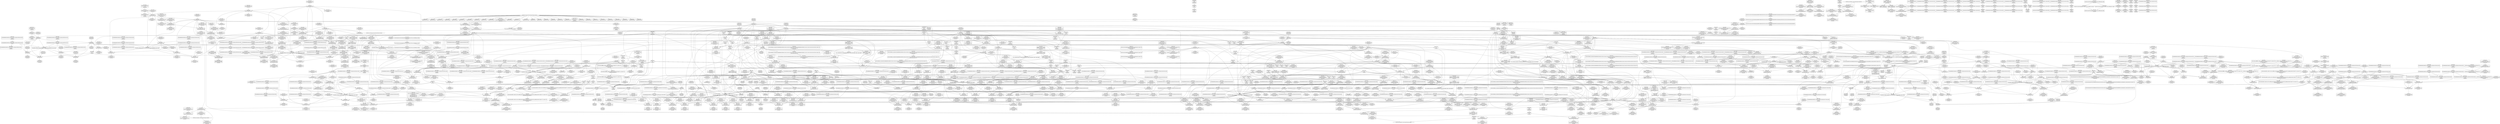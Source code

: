 digraph {
	CE0x4552380 [shape=record,shape=Mrecord,label="{CE0x4552380|get_current:_bb|*SummSource*}"]
	CE0x450b7a0 [shape=record,shape=Mrecord,label="{CE0x450b7a0|GLOBAL:___rcu_read_lock|*Constant*}"]
	CE0x4503180 [shape=record,shape=Mrecord,label="{CE0x4503180|current_sid:_tmp3|*SummSink*}"]
	CE0x44e6fa0 [shape=record,shape=Mrecord,label="{CE0x44e6fa0|current_sid:_tmp20|security/selinux/hooks.c,218|*SummSource*}"]
	CE0x45ac140 [shape=record,shape=Mrecord,label="{CE0x45ac140|__rcu_read_unlock:_tmp5|include/linux/rcupdate.h,244|*SummSink*}"]
	CE0x45f21b0 [shape=record,shape=Mrecord,label="{CE0x45f21b0|__preempt_count_sub:_bb|*SummSource*}"]
	CE0x452dbe0 [shape=record,shape=Mrecord,label="{CE0x452dbe0|task_sid:_tmp15|security/selinux/hooks.c,208}"]
	CE0x45350c0 [shape=record,shape=Mrecord,label="{CE0x45350c0|rcu_read_lock:_land.lhs.true2|*SummSink*}"]
	CE0x4555890 [shape=record,shape=Mrecord,label="{CE0x4555890|rcu_read_lock:_tmp14|include/linux/rcupdate.h,882|*SummSink*}"]
	CE0x44e9e10 [shape=record,shape=Mrecord,label="{CE0x44e9e10|current_sid:_tmp9|security/selinux/hooks.c,218|*SummSource*}"]
	CE0x456bf90 [shape=record,shape=Mrecord,label="{CE0x456bf90|i32_2|*Constant*|*SummSource*}"]
	CE0x44c3b50 [shape=record,shape=Mrecord,label="{CE0x44c3b50|current_has_perm:_call|security/selinux/hooks.c,1542|*SummSource*}"]
	CE0x44d9350 [shape=record,shape=Mrecord,label="{CE0x44d9350|selinux_task_setnice:_call|security/selinux/hooks.c,3596}"]
	CE0x4573d20 [shape=record,shape=Mrecord,label="{CE0x4573d20|i64*_getelementptr_inbounds_(_2_x_i64_,_2_x_i64_*___llvm_gcov_ctr131,_i64_0,_i64_0)|*Constant*|*SummSink*}"]
	CE0x44db450 [shape=record,shape=Mrecord,label="{CE0x44db450|current_sid:_tobool|security/selinux/hooks.c,218|*SummSource*}"]
	CE0x44db930 [shape=record,shape=Mrecord,label="{CE0x44db930|i64_3|*Constant*|*SummSource*}"]
	CE0x4540b20 [shape=record,shape=Mrecord,label="{CE0x4540b20|rcu_lock_release:_map|Function::rcu_lock_release&Arg::map::}"]
	CE0x44cd690 [shape=record,shape=Mrecord,label="{CE0x44cd690|i64*_getelementptr_inbounds_(_11_x_i64_,_11_x_i64_*___llvm_gcov_ctr125,_i64_0,_i64_0)|*Constant*}"]
	CE0x4558e90 [shape=record,shape=Mrecord,label="{CE0x4558e90|COLLAPSED:_GCMRE___llvm_gcov_ctr98_internal_global_2_x_i64_zeroinitializer:_elem_0:default:}"]
	CE0x45b0990 [shape=record,shape=Mrecord,label="{CE0x45b0990|rcu_lock_release:_tmp2}"]
	"CONST[source:0(mediator),value:0(static)][purpose:{operation}]"
	CE0x450e290 [shape=record,shape=Mrecord,label="{CE0x450e290|GLOBAL:_lockdep_rcu_suspicious|*Constant*}"]
	CE0x44ea0d0 [shape=record,shape=Mrecord,label="{CE0x44ea0d0|current_sid:_tmp11|security/selinux/hooks.c,218}"]
	CE0x4559cf0 [shape=record,shape=Mrecord,label="{CE0x4559cf0|_call_void_mcount()_#3}"]
	CE0x44bdc60 [shape=record,shape=Mrecord,label="{CE0x44bdc60|task_sid:_call7|security/selinux/hooks.c,208|*SummSink*}"]
	CE0x457d430 [shape=record,shape=Mrecord,label="{CE0x457d430|i64*_getelementptr_inbounds_(_11_x_i64_,_11_x_i64_*___llvm_gcov_ctr132,_i64_0,_i64_8)|*Constant*|*SummSink*}"]
	CE0x45338a0 [shape=record,shape=Mrecord,label="{CE0x45338a0|task_sid:_tmp11|security/selinux/hooks.c,208}"]
	CE0x4570340 [shape=record,shape=Mrecord,label="{CE0x4570340|GLOBAL:___preempt_count|Global_var:__preempt_count|*SummSource*}"]
	CE0x44ce210 [shape=record,shape=Mrecord,label="{CE0x44ce210|i64*_getelementptr_inbounds_(_6_x_i64_,_6_x_i64_*___llvm_gcov_ctr283,_i64_0,_i64_4)|*Constant*}"]
	CE0x4537a60 [shape=record,shape=Mrecord,label="{CE0x4537a60|task_sid:_tmp12|security/selinux/hooks.c,208|*SummSource*}"]
	CE0x452d460 [shape=record,shape=Mrecord,label="{CE0x452d460|cred_sid:_tmp1|*SummSink*}"]
	CE0x45b2d90 [shape=record,shape=Mrecord,label="{CE0x45b2d90|__preempt_count_sub:_sub|./arch/x86/include/asm/preempt.h,77|*SummSink*}"]
	CE0x454ce20 [shape=record,shape=Mrecord,label="{CE0x454ce20|i64*_getelementptr_inbounds_(_4_x_i64_,_4_x_i64_*___llvm_gcov_ctr134,_i64_0,_i64_3)|*Constant*|*SummSource*}"]
	CE0x44d1840 [shape=record,shape=Mrecord,label="{CE0x44d1840|selinux_task_setnice:_tobool|security/selinux/hooks.c,3597|*SummSource*}"]
	CE0x44d8100 [shape=record,shape=Mrecord,label="{CE0x44d8100|_ret_i32_%retval.0,_!dbg_!27728|security/selinux/avc.c,775|*SummSource*}"]
	CE0x45cbc40 [shape=record,shape=Mrecord,label="{CE0x45cbc40|i64*_getelementptr_inbounds_(_4_x_i64_,_4_x_i64_*___llvm_gcov_ctr134,_i64_0,_i64_0)|*Constant*|*SummSink*}"]
	CE0x44e0780 [shape=record,shape=Mrecord,label="{CE0x44e0780|VOIDTB_TE:_CE_64,72_}"]
	CE0x4524d30 [shape=record,shape=Mrecord,label="{CE0x4524d30|_ret_void,_!dbg_!27717|include/linux/rcupdate.h,240|*SummSource*}"]
	CE0x456e250 [shape=record,shape=Mrecord,label="{CE0x456e250|rcu_read_unlock:_call|include/linux/rcupdate.h,933|*SummSource*}"]
	CE0x4553220 [shape=record,shape=Mrecord,label="{CE0x4553220|i64*_getelementptr_inbounds_(_11_x_i64_,_11_x_i64_*___llvm_gcov_ctr127,_i64_0,_i64_1)|*Constant*|*SummSink*}"]
	CE0x45c10a0 [shape=record,shape=Mrecord,label="{CE0x45c10a0|rcu_lock_release:_tmp6|*SummSink*}"]
	CE0x44ee6a0 [shape=record,shape=Mrecord,label="{CE0x44ee6a0|i64*_getelementptr_inbounds_(_11_x_i64_,_11_x_i64_*___llvm_gcov_ctr125,_i64_0,_i64_0)|*Constant*|*SummSink*}"]
	CE0x44f4f80 [shape=record,shape=Mrecord,label="{CE0x44f4f80|i32_0|*Constant*}"]
	CE0x44eb8e0 [shape=record,shape=Mrecord,label="{CE0x44eb8e0|i64_1|*Constant*}"]
	CE0x4532d00 [shape=record,shape=Mrecord,label="{CE0x4532d00|rcu_read_unlock:_tmp16|include/linux/rcupdate.h,933|*SummSource*}"]
	CE0x44d75f0 [shape=record,shape=Mrecord,label="{CE0x44d75f0|avc_has_perm:_ssid|Function::avc_has_perm&Arg::ssid::}"]
	CE0x45566c0 [shape=record,shape=Mrecord,label="{CE0x45566c0|i64*_getelementptr_inbounds_(_11_x_i64_,_11_x_i64_*___llvm_gcov_ctr127,_i64_0,_i64_8)|*Constant*}"]
	CE0x45bf800 [shape=record,shape=Mrecord,label="{CE0x45bf800|i64*_getelementptr_inbounds_(_4_x_i64_,_4_x_i64_*___llvm_gcov_ctr129,_i64_0,_i64_3)|*Constant*|*SummSink*}"]
	CE0x44dc490 [shape=record,shape=Mrecord,label="{CE0x44dc490|_call_void_mcount()_#3}"]
	CE0x45373c0 [shape=record,shape=Mrecord,label="{CE0x45373c0|rcu_read_lock:_tmp5|include/linux/rcupdate.h,882}"]
	CE0x44b9250 [shape=record,shape=Mrecord,label="{CE0x44b9250|_ret_i32_%call7,_!dbg_!27749|security/selinux/hooks.c,210|*SummSink*}"]
	CE0x4502250 [shape=record,shape=Mrecord,label="{CE0x4502250|i64_0|*Constant*}"]
	CE0x455b2d0 [shape=record,shape=Mrecord,label="{CE0x455b2d0|rcu_read_unlock:_tmp7|include/linux/rcupdate.h,933}"]
	CE0x44e1e50 [shape=record,shape=Mrecord,label="{CE0x44e1e50|GLOBAL:_current_has_perm|*Constant*}"]
	CE0x45c6670 [shape=record,shape=Mrecord,label="{CE0x45c6670|__rcu_read_unlock:_tmp3|*SummSource*}"]
	CE0x44b95a0 [shape=record,shape=Mrecord,label="{CE0x44b95a0|current_has_perm:_call2|security/selinux/hooks.c,1544}"]
	CE0x44c9ad0 [shape=record,shape=Mrecord,label="{CE0x44c9ad0|current_has_perm:_entry}"]
	CE0x452ec10 [shape=record,shape=Mrecord,label="{CE0x452ec10|i64*_getelementptr_inbounds_(_13_x_i64_,_13_x_i64_*___llvm_gcov_ctr126,_i64_0,_i64_1)|*Constant*|*SummSource*}"]
	CE0x44dc900 [shape=record,shape=Mrecord,label="{CE0x44dc900|i64_0|*Constant*}"]
	CE0x44c6190 [shape=record,shape=Mrecord,label="{CE0x44c6190|avc_has_perm:_requested|Function::avc_has_perm&Arg::requested::}"]
	CE0x44f2070 [shape=record,shape=Mrecord,label="{CE0x44f2070|i64*_getelementptr_inbounds_(_13_x_i64_,_13_x_i64_*___llvm_gcov_ctr126,_i64_0,_i64_0)|*Constant*}"]
	CE0x44b7ff0 [shape=record,shape=Mrecord,label="{CE0x44b7ff0|current_has_perm:_call2|security/selinux/hooks.c,1544|*SummSink*}"]
	CE0x4565930 [shape=record,shape=Mrecord,label="{CE0x4565930|i64*_getelementptr_inbounds_(_11_x_i64_,_11_x_i64_*___llvm_gcov_ctr132,_i64_0,_i64_1)|*Constant*|*SummSink*}"]
	CE0x44c8a60 [shape=record,shape=Mrecord,label="{CE0x44c8a60|_call_void_mcount()_#3|*SummSink*}"]
	CE0x4580e90 [shape=record,shape=Mrecord,label="{CE0x4580e90|rcu_read_unlock:_land.lhs.true}"]
	CE0x457a770 [shape=record,shape=Mrecord,label="{CE0x457a770|rcu_read_unlock:_tmp14|include/linux/rcupdate.h,933|*SummSource*}"]
	CE0x4542ae0 [shape=record,shape=Mrecord,label="{CE0x4542ae0|__rcu_read_unlock:_tmp|*SummSource*}"]
	CE0x457d910 [shape=record,shape=Mrecord,label="{CE0x457d910|rcu_lock_acquire:_tmp1|*SummSource*}"]
	CE0x4585470 [shape=record,shape=Mrecord,label="{CE0x4585470|rcu_read_unlock:_tmp19|include/linux/rcupdate.h,933}"]
	CE0x455b400 [shape=record,shape=Mrecord,label="{CE0x455b400|rcu_read_unlock:_tmp7|include/linux/rcupdate.h,933|*SummSource*}"]
	CE0x44cd530 [shape=record,shape=Mrecord,label="{CE0x44cd530|current_sid:_land.lhs.true2|*SummSource*}"]
	CE0x45b0280 [shape=record,shape=Mrecord,label="{CE0x45b0280|rcu_lock_acquire:_tmp4|include/linux/rcupdate.h,418|*SummSource*}"]
	CE0x4525700 [shape=record,shape=Mrecord,label="{CE0x4525700|task_sid:_tmp22|security/selinux/hooks.c,208}"]
	CE0x44bf270 [shape=record,shape=Mrecord,label="{CE0x44bf270|current_sid:_entry|*SummSink*}"]
	CE0x4561510 [shape=record,shape=Mrecord,label="{CE0x4561510|__preempt_count_add:_tmp6|./arch/x86/include/asm/preempt.h,73|*SummSource*}"]
	CE0x44efbe0 [shape=record,shape=Mrecord,label="{CE0x44efbe0|get_current:_tmp1}"]
	CE0x44cfe30 [shape=record,shape=Mrecord,label="{CE0x44cfe30|i64_1|*Constant*}"]
	CE0x44d26a0 [shape=record,shape=Mrecord,label="{CE0x44d26a0|selinux_task_setnice:_if.then|*SummSource*}"]
	CE0x44ec3d0 [shape=record,shape=Mrecord,label="{CE0x44ec3d0|i32_0|*Constant*}"]
	CE0x4531520 [shape=record,shape=Mrecord,label="{CE0x4531520|task_sid:_land.lhs.true2|*SummSink*}"]
	CE0x44ef1f0 [shape=record,shape=Mrecord,label="{CE0x44ef1f0|task_sid:_tmp3}"]
	CE0x44f31c0 [shape=record,shape=Mrecord,label="{CE0x44f31c0|_call_void_rcu_read_lock()_#10,_!dbg_!27712|security/selinux/hooks.c,207|*SummSink*}"]
	CE0x457f8b0 [shape=record,shape=Mrecord,label="{CE0x457f8b0|__rcu_read_lock:_tmp5|include/linux/rcupdate.h,239|*SummSink*}"]
	CE0x44cd5f0 [shape=record,shape=Mrecord,label="{CE0x44cd5f0|current_sid:_land.lhs.true2|*SummSink*}"]
	CE0x4580f80 [shape=record,shape=Mrecord,label="{CE0x4580f80|rcu_read_unlock:_land.lhs.true|*SummSource*}"]
	CE0x454f130 [shape=record,shape=Mrecord,label="{CE0x454f130|__rcu_read_lock:_tmp4|include/linux/rcupdate.h,239|*SummSource*}"]
	CE0x44f0ff0 [shape=record,shape=Mrecord,label="{CE0x44f0ff0|COLLAPSED:_GCMRE___llvm_gcov_ctr128_internal_global_4_x_i64_zeroinitializer:_elem_0:default:}"]
	CE0x456a360 [shape=record,shape=Mrecord,label="{CE0x456a360|rcu_lock_acquire:_tmp2|*SummSource*}"]
	CE0x4586c00 [shape=record,shape=Mrecord,label="{CE0x4586c00|rcu_read_unlock:_tmp22|include/linux/rcupdate.h,935}"]
	CE0x44c23b0 [shape=record,shape=Mrecord,label="{CE0x44c23b0|current_sid:_entry}"]
	CE0x45252a0 [shape=record,shape=Mrecord,label="{CE0x45252a0|task_sid:_tmp21|security/selinux/hooks.c,208}"]
	CE0x45856d0 [shape=record,shape=Mrecord,label="{CE0x45856d0|rcu_read_unlock:_tmp19|include/linux/rcupdate.h,933|*SummSink*}"]
	CE0x44f45c0 [shape=record,shape=Mrecord,label="{CE0x44f45c0|i64*_getelementptr_inbounds_(_11_x_i64_,_11_x_i64_*___llvm_gcov_ctr125,_i64_0,_i64_1)|*Constant*|*SummSink*}"]
	CE0x44e6240 [shape=record,shape=Mrecord,label="{CE0x44e6240|selinux_task_setnice:_tmp8|security/selinux/hooks.c,3600|*SummSource*}"]
	CE0x44cbfd0 [shape=record,shape=Mrecord,label="{CE0x44cbfd0|2472:_%struct.cred*,_:_CRE:_elem_0:default:}"]
	CE0x45f4810 [shape=record,shape=Mrecord,label="{CE0x45f4810|__preempt_count_add:_do.body|*SummSource*}"]
	CE0x4537fe0 [shape=record,shape=Mrecord,label="{CE0x4537fe0|task_sid:_if.end|*SummSource*}"]
	CE0x456b240 [shape=record,shape=Mrecord,label="{CE0x456b240|i64*_getelementptr_inbounds_(_4_x_i64_,_4_x_i64_*___llvm_gcov_ctr128,_i64_0,_i64_3)|*Constant*|*SummSink*}"]
	CE0x44e51a0 [shape=record,shape=Mrecord,label="{CE0x44e51a0|i64*_getelementptr_inbounds_(_6_x_i64_,_6_x_i64_*___llvm_gcov_ctr283,_i64_0,_i64_5)|*Constant*|*SummSource*}"]
	CE0x452cf40 [shape=record,shape=Mrecord,label="{CE0x452cf40|i32_77|*Constant*|*SummSource*}"]
	CE0x45be4f0 [shape=record,shape=Mrecord,label="{CE0x45be4f0|__preempt_count_sub:_tmp3|*SummSink*}"]
	CE0x457b300 [shape=record,shape=Mrecord,label="{CE0x457b300|_call_void_mcount()_#3|*SummSink*}"]
	CE0x45428a0 [shape=record,shape=Mrecord,label="{CE0x45428a0|__rcu_read_lock:_do.body|*SummSink*}"]
	CE0x44f1060 [shape=record,shape=Mrecord,label="{CE0x44f1060|__rcu_read_lock:_tmp|*SummSource*}"]
	CE0x456fb50 [shape=record,shape=Mrecord,label="{CE0x456fb50|_ret_void,_!dbg_!27719|./arch/x86/include/asm/preempt.h,73|*SummSource*}"]
	CE0x45803b0 [shape=record,shape=Mrecord,label="{CE0x45803b0|rcu_read_unlock:_tmp12|include/linux/rcupdate.h,933|*SummSource*}"]
	CE0x455c540 [shape=record,shape=Mrecord,label="{CE0x455c540|rcu_read_lock:_tmp11|include/linux/rcupdate.h,882}"]
	CE0x45f0870 [shape=record,shape=Mrecord,label="{CE0x45f0870|i64*_getelementptr_inbounds_(_4_x_i64_,_4_x_i64_*___llvm_gcov_ctr129,_i64_0,_i64_2)|*Constant*}"]
	CE0x44c5e90 [shape=record,shape=Mrecord,label="{CE0x44c5e90|avc_has_perm:_tclass|Function::avc_has_perm&Arg::tclass::|*SummSink*}"]
	CE0x45704d0 [shape=record,shape=Mrecord,label="{CE0x45704d0|GLOBAL:___preempt_count|Global_var:__preempt_count|*SummSink*}"]
	CE0x456a2f0 [shape=record,shape=Mrecord,label="{CE0x456a2f0|rcu_lock_acquire:_tmp2}"]
	CE0x44cc8c0 [shape=record,shape=Mrecord,label="{CE0x44cc8c0|selinux_task_setnice:_if.end}"]
	CE0x4540370 [shape=record,shape=Mrecord,label="{CE0x4540370|GLOBAL:_rcu_lock_release|*Constant*|*SummSink*}"]
	CE0x456c2a0 [shape=record,shape=Mrecord,label="{CE0x456c2a0|i32_2|*Constant*|*SummSink*}"]
	CE0x44e50a0 [shape=record,shape=Mrecord,label="{CE0x44e50a0|i64*_getelementptr_inbounds_(_6_x_i64_,_6_x_i64_*___llvm_gcov_ctr283,_i64_0,_i64_5)|*Constant*}"]
	CE0x45eb0f0 [shape=record,shape=Mrecord,label="{CE0x45eb0f0|__preempt_count_sub:_tmp2|*SummSource*}"]
	CE0x44e4260 [shape=record,shape=Mrecord,label="{CE0x44e4260|current_sid:_sid|security/selinux/hooks.c,220|*SummSource*}"]
	CE0x44e7820 [shape=record,shape=Mrecord,label="{CE0x44e7820|current_sid:_call4|security/selinux/hooks.c,218|*SummSource*}"]
	CE0x45ac330 [shape=record,shape=Mrecord,label="{CE0x45ac330|__rcu_read_unlock:_tmp5|include/linux/rcupdate.h,244}"]
	CE0x454f6e0 [shape=record,shape=Mrecord,label="{CE0x454f6e0|i64*_getelementptr_inbounds_(_4_x_i64_,_4_x_i64_*___llvm_gcov_ctr128,_i64_0,_i64_1)|*Constant*|*SummSink*}"]
	CE0x44e76a0 [shape=record,shape=Mrecord,label="{CE0x44e76a0|current_sid:_call4|security/selinux/hooks.c,218}"]
	CE0x44d9420 [shape=record,shape=Mrecord,label="{CE0x44d9420|selinux_task_setnice:_call|security/selinux/hooks.c,3596|*SummSink*}"]
	CE0x45c4510 [shape=record,shape=Mrecord,label="{CE0x45c4510|rcu_lock_release:_tmp1|*SummSource*}"]
	CE0x4577940 [shape=record,shape=Mrecord,label="{CE0x4577940|rcu_read_lock:_tmp2|*SummSink*}"]
	CE0x44d90b0 [shape=record,shape=Mrecord,label="{CE0x44d90b0|current_sid:_do.end}"]
	CE0x44b7920 [shape=record,shape=Mrecord,label="{CE0x44b7920|GLOBAL:_task_sid|*Constant*}"]
	CE0x44d7b00 [shape=record,shape=Mrecord,label="{CE0x44d7b00|%struct.common_audit_data*_null|*Constant*|*SummSink*}"]
	CE0x44ea8b0 [shape=record,shape=Mrecord,label="{CE0x44ea8b0|_ret_i32_%tmp6,_!dbg_!27716|security/selinux/hooks.c,197}"]
	CE0x456b100 [shape=record,shape=Mrecord,label="{CE0x456b100|rcu_read_unlock:_tmp4|include/linux/rcupdate.h,933}"]
	CE0x4509220 [shape=record,shape=Mrecord,label="{CE0x4509220|i32_1|*Constant*|*SummSource*}"]
	CE0x453fea0 [shape=record,shape=Mrecord,label="{CE0x453fea0|_call_void_rcu_lock_release(%struct.lockdep_map*_rcu_lock_map)_#10,_!dbg_!27733|include/linux/rcupdate.h,935|*SummSink*}"]
	CE0x44f0f80 [shape=record,shape=Mrecord,label="{CE0x44f0f80|current_sid:_tmp2}"]
	CE0x4503be0 [shape=record,shape=Mrecord,label="{CE0x4503be0|i64_6|*Constant*|*SummSource*}"]
	CE0x45827b0 [shape=record,shape=Mrecord,label="{CE0x45827b0|__preempt_count_sub:_entry|*SummSink*}"]
	CE0x45599a0 [shape=record,shape=Mrecord,label="{CE0x45599a0|rcu_read_lock:_bb|*SummSink*}"]
	CE0x45ad250 [shape=record,shape=Mrecord,label="{CE0x45ad250|_call_void_asm_addl_$1,_%gs:$0_,_*m,ri,*m,_dirflag_,_fpsr_,_flags_(i32*___preempt_count,_i32_%val,_i32*___preempt_count)_#3,_!dbg_!27714,_!srcloc_!27717|./arch/x86/include/asm/preempt.h,72|*SummSource*}"]
	CE0x45780b0 [shape=record,shape=Mrecord,label="{CE0x45780b0|rcu_read_lock:_tmp6|include/linux/rcupdate.h,882|*SummSink*}"]
	CE0x4538210 [shape=record,shape=Mrecord,label="{CE0x4538210|task_sid:_do.body5}"]
	CE0x453cec0 [shape=record,shape=Mrecord,label="{CE0x453cec0|rcu_read_unlock:_tmp18|include/linux/rcupdate.h,933}"]
	CE0x44bef00 [shape=record,shape=Mrecord,label="{CE0x44bef00|_call_void_mcount()_#3|*SummSource*}"]
	CE0x4542bf0 [shape=record,shape=Mrecord,label="{CE0x4542bf0|__rcu_read_lock:_do.end|*SummSource*}"]
	CE0x453f780 [shape=record,shape=Mrecord,label="{CE0x453f780|i8*_getelementptr_inbounds_(_41_x_i8_,_41_x_i8_*_.str44,_i32_0,_i32_0)|*Constant*}"]
	CE0x45585a0 [shape=record,shape=Mrecord,label="{CE0x45585a0|i8*_getelementptr_inbounds_(_25_x_i8_,_25_x_i8_*_.str45,_i32_0,_i32_0)|*Constant*}"]
	CE0x453e810 [shape=record,shape=Mrecord,label="{CE0x453e810|task_sid:_tmp19|security/selinux/hooks.c,208|*SummSink*}"]
	CE0x45f0540 [shape=record,shape=Mrecord,label="{CE0x45f0540|i64*_getelementptr_inbounds_(_4_x_i64_,_4_x_i64_*___llvm_gcov_ctr135,_i64_0,_i64_2)|*Constant*}"]
	CE0x4578e10 [shape=record,shape=Mrecord,label="{CE0x4578e10|i64_3|*Constant*}"]
	CE0x44f15f0 [shape=record,shape=Mrecord,label="{CE0x44f15f0|task_sid:_tobool1|security/selinux/hooks.c,208}"]
	CE0x456a3d0 [shape=record,shape=Mrecord,label="{CE0x456a3d0|rcu_lock_acquire:_tmp2|*SummSink*}"]
	CE0x45248e0 [shape=record,shape=Mrecord,label="{CE0x45248e0|task_sid:_tmp19|security/selinux/hooks.c,208|*SummSource*}"]
	CE0x44df620 [shape=record,shape=Mrecord,label="{CE0x44df620|selinux_task_setnice:_tmp5|security/selinux/hooks.c,3597|*SummSource*}"]
	CE0x44e7410 [shape=record,shape=Mrecord,label="{CE0x44e7410|current_sid:_tmp20|security/selinux/hooks.c,218|*SummSink*}"]
	CE0x451e6c0 [shape=record,shape=Mrecord,label="{CE0x451e6c0|get_current:_tmp4|./arch/x86/include/asm/current.h,14|*SummSink*}"]
	CE0x44e3d40 [shape=record,shape=Mrecord,label="{CE0x44e3d40|selinux_task_setnice:_tobool|security/selinux/hooks.c,3597}"]
	CE0x456c500 [shape=record,shape=Mrecord,label="{CE0x456c500|%struct.lockdep_map*_null|*Constant*|*SummSource*}"]
	CE0x44ef5a0 [shape=record,shape=Mrecord,label="{CE0x44ef5a0|current_sid:_tmp4|security/selinux/hooks.c,218|*SummSink*}"]
	CE0x450f8f0 [shape=record,shape=Mrecord,label="{CE0x450f8f0|i64*_getelementptr_inbounds_(_11_x_i64_,_11_x_i64_*___llvm_gcov_ctr125,_i64_0,_i64_9)|*Constant*|*SummSource*}"]
	CE0x4539280 [shape=record,shape=Mrecord,label="{CE0x4539280|task_sid:_tmp7|security/selinux/hooks.c,208}"]
	CE0x44db380 [shape=record,shape=Mrecord,label="{CE0x44db380|current_sid:_tobool|security/selinux/hooks.c,218}"]
	CE0x45eaee0 [shape=record,shape=Mrecord,label="{CE0x45eaee0|__preempt_count_add:_do.body}"]
	CE0x456fe70 [shape=record,shape=Mrecord,label="{CE0x456fe70|rcu_read_unlock:_tmp3|*SummSource*}"]
	CE0x45104b0 [shape=record,shape=Mrecord,label="{CE0x45104b0|rcu_read_lock:_tmp12|include/linux/rcupdate.h,882|*SummSource*}"]
	CE0x451f6b0 [shape=record,shape=Mrecord,label="{CE0x451f6b0|task_sid:_call3|security/selinux/hooks.c,208|*SummSource*}"]
	CE0x4554b00 [shape=record,shape=Mrecord,label="{CE0x4554b00|rcu_read_unlock:_call3|include/linux/rcupdate.h,933}"]
	CE0x456b860 [shape=record,shape=Mrecord,label="{CE0x456b860|rcu_read_unlock:_bb|*SummSink*}"]
	CE0x45335b0 [shape=record,shape=Mrecord,label="{CE0x45335b0|task_sid:_tmp10|security/selinux/hooks.c,208|*SummSink*}"]
	CE0x451f240 [shape=record,shape=Mrecord,label="{CE0x451f240|task_sid:_do.body|*SummSource*}"]
	CE0x44d7e20 [shape=record,shape=Mrecord,label="{CE0x44d7e20|avc_has_perm:_auditdata|Function::avc_has_perm&Arg::auditdata::}"]
	CE0x44e2e30 [shape=record,shape=Mrecord,label="{CE0x44e2e30|VOIDTB_TE:_CE_96,104_}"]
	CE0x45c24d0 [shape=record,shape=Mrecord,label="{CE0x45c24d0|__rcu_read_unlock:_tmp4|include/linux/rcupdate.h,244|*SummSource*}"]
	CE0x44d0480 [shape=record,shape=Mrecord,label="{CE0x44d0480|i64*_getelementptr_inbounds_(_2_x_i64_,_2_x_i64_*___llvm_gcov_ctr136,_i64_0,_i64_1)|*Constant*|*SummSource*}"]
	CE0x44be700 [shape=record,shape=Mrecord,label="{CE0x44be700|cred_sid:_cred|Function::cred_sid&Arg::cred::|*SummSource*}"]
	CE0x44d5910 [shape=record,shape=Mrecord,label="{CE0x44d5910|current_sid:_tmp15|security/selinux/hooks.c,218|*SummSource*}"]
	CE0x45363a0 [shape=record,shape=Mrecord,label="{CE0x45363a0|cred_sid:_tmp|*SummSink*}"]
	CE0x456c490 [shape=record,shape=Mrecord,label="{CE0x456c490|%struct.lockdep_map*_null|*Constant*}"]
	CE0x45eb190 [shape=record,shape=Mrecord,label="{CE0x45eb190|__preempt_count_add:_tmp}"]
	CE0x4530aa0 [shape=record,shape=Mrecord,label="{CE0x4530aa0|__rcu_read_lock:_entry|*SummSource*}"]
	CE0x44c4830 [shape=record,shape=Mrecord,label="{CE0x44c4830|current_has_perm:_entry|*SummSource*}"]
	CE0x4538830 [shape=record,shape=Mrecord,label="{CE0x4538830|task_sid:_tmp9|security/selinux/hooks.c,208}"]
	CE0x4579bf0 [shape=record,shape=Mrecord,label="{CE0x4579bf0|rcu_read_unlock:_tmp5|include/linux/rcupdate.h,933|*SummSink*}"]
	CE0x4502610 [shape=record,shape=Mrecord,label="{CE0x4502610|current_sid:_tmp5|security/selinux/hooks.c,218|*SummSink*}"]
	CE0x450e570 [shape=record,shape=Mrecord,label="{CE0x450e570|GLOBAL:_lockdep_rcu_suspicious|*Constant*|*SummSink*}"]
	CE0x4568de0 [shape=record,shape=Mrecord,label="{CE0x4568de0|i64*_getelementptr_inbounds_(_11_x_i64_,_11_x_i64_*___llvm_gcov_ctr132,_i64_0,_i64_0)|*Constant*|*SummSink*}"]
	CE0x45734f0 [shape=record,shape=Mrecord,label="{CE0x45734f0|rcu_read_lock:_tmp22|include/linux/rcupdate.h,884}"]
	CE0x44e1ac0 [shape=record,shape=Mrecord,label="{CE0x44e1ac0|selinux_task_setnice:_call1|security/selinux/hooks.c,3600|*SummSink*}"]
	CE0x450bfd0 [shape=record,shape=Mrecord,label="{CE0x450bfd0|task_sid:_tmp4|*LoadInst*|security/selinux/hooks.c,208|*SummSource*}"]
	CE0x45c88c0 [shape=record,shape=Mrecord,label="{CE0x45c88c0|__preempt_count_sub:_do.end}"]
	CE0x451edd0 [shape=record,shape=Mrecord,label="{CE0x451edd0|cred_sid:_tmp1}"]
	CE0x44b8bc0 [shape=record,shape=Mrecord,label="{CE0x44b8bc0|current_sid:_tmp18|security/selinux/hooks.c,218}"]
	CE0x44bda20 [shape=record,shape=Mrecord,label="{CE0x44bda20|task_sid:_call7|security/selinux/hooks.c,208}"]
	CE0x45c2cb0 [shape=record,shape=Mrecord,label="{CE0x45c2cb0|__preempt_count_add:_tmp4|./arch/x86/include/asm/preempt.h,72|*SummSink*}"]
	CE0x44f30b0 [shape=record,shape=Mrecord,label="{CE0x44f30b0|_call_void_rcu_read_lock()_#10,_!dbg_!27712|security/selinux/hooks.c,207|*SummSource*}"]
	CE0x4525d10 [shape=record,shape=Mrecord,label="{CE0x4525d10|i64*_getelementptr_inbounds_(_13_x_i64_,_13_x_i64_*___llvm_gcov_ctr126,_i64_0,_i64_10)|*Constant*|*SummSink*}"]
	CE0x45b2f30 [shape=record,shape=Mrecord,label="{CE0x45b2f30|_call_void_asm_addl_$1,_%gs:$0_,_*m,ri,*m,_dirflag_,_fpsr_,_flags_(i32*___preempt_count,_i32_%sub,_i32*___preempt_count)_#3,_!dbg_!27717,_!srcloc_!27718|./arch/x86/include/asm/preempt.h,77}"]
	CE0x456a750 [shape=record,shape=Mrecord,label="{CE0x456a750|rcu_read_unlock:_tobool1|include/linux/rcupdate.h,933}"]
	CE0x4521c90 [shape=record,shape=Mrecord,label="{CE0x4521c90|rcu_read_lock:_tmp1|*SummSink*}"]
	CE0x44c3a50 [shape=record,shape=Mrecord,label="{CE0x44c3a50|current_has_perm:_call|security/selinux/hooks.c,1542}"]
	CE0x45685c0 [shape=record,shape=Mrecord,label="{CE0x45685c0|rcu_read_unlock:_tmp2|*SummSink*}"]
	CE0x44f4bc0 [shape=record,shape=Mrecord,label="{CE0x44f4bc0|task_sid:_if.then}"]
	CE0x4510c60 [shape=record,shape=Mrecord,label="{CE0x4510c60|rcu_read_lock:_call3|include/linux/rcupdate.h,882|*SummSink*}"]
	CE0x44d79b0 [shape=record,shape=Mrecord,label="{CE0x44d79b0|%struct.common_audit_data*_null|*Constant*|*SummSource*}"]
	CE0x4511380 [shape=record,shape=Mrecord,label="{CE0x4511380|i32_78|*Constant*}"]
	CE0x4573950 [shape=record,shape=Mrecord,label="{CE0x4573950|rcu_read_lock:_tmp22|include/linux/rcupdate.h,884|*SummSource*}"]
	CE0x4588090 [shape=record,shape=Mrecord,label="{CE0x4588090|__rcu_read_lock:_tmp7|include/linux/rcupdate.h,240}"]
	CE0x4543450 [shape=record,shape=Mrecord,label="{CE0x4543450|rcu_lock_release:_indirectgoto}"]
	CE0x45c3450 [shape=record,shape=Mrecord,label="{CE0x45c3450|rcu_lock_acquire:_tmp5|include/linux/rcupdate.h,418}"]
	CE0x457b180 [shape=record,shape=Mrecord,label="{CE0x457b180|_call_void_mcount()_#3}"]
	CE0x4536510 [shape=record,shape=Mrecord,label="{CE0x4536510|task_sid:_do.end}"]
	CE0x454d1c0 [shape=record,shape=Mrecord,label="{CE0x454d1c0|_call_void_mcount()_#3|*SummSource*}"]
	CE0x45868c0 [shape=record,shape=Mrecord,label="{CE0x45868c0|_call_void_rcu_lock_release(%struct.lockdep_map*_rcu_lock_map)_#10,_!dbg_!27733|include/linux/rcupdate.h,935}"]
	CE0x44f3bf0 [shape=record,shape=Mrecord,label="{CE0x44f3bf0|i64_5|*Constant*|*SummSource*}"]
	CE0x452c470 [shape=record,shape=Mrecord,label="{CE0x452c470|i64*_getelementptr_inbounds_(_13_x_i64_,_13_x_i64_*___llvm_gcov_ctr126,_i64_0,_i64_12)|*Constant*|*SummSource*}"]
	CE0x452bc30 [shape=record,shape=Mrecord,label="{CE0x452bc30|_call_void_lock_release(%struct.lockdep_map*_%map,_i32_1,_i64_ptrtoint_(i8*_blockaddress(_rcu_lock_release,_%__here)_to_i64))_#10,_!dbg_!27716|include/linux/rcupdate.h,423|*SummSource*}"]
	CE0x4557bb0 [shape=record,shape=Mrecord,label="{CE0x4557bb0|_call_void_lockdep_rcu_suspicious(i8*_getelementptr_inbounds_(_25_x_i8_,_25_x_i8_*_.str45,_i32_0,_i32_0),_i32_883,_i8*_getelementptr_inbounds_(_42_x_i8_,_42_x_i8_*_.str46,_i32_0,_i32_0))_#10,_!dbg_!27728|include/linux/rcupdate.h,882|*SummSource*}"]
	CE0x44c1840 [shape=record,shape=Mrecord,label="{CE0x44c1840|current_has_perm:_tmp3|*SummSink*}"]
	CE0x450b980 [shape=record,shape=Mrecord,label="{CE0x450b980|rcu_read_lock:_tmp3}"]
	CE0x4538f50 [shape=record,shape=Mrecord,label="{CE0x4538f50|GLOBAL:___llvm_gcov_ctr126|Global_var:__llvm_gcov_ctr126|*SummSink*}"]
	CE0x457b1f0 [shape=record,shape=Mrecord,label="{CE0x457b1f0|_call_void_mcount()_#3|*SummSource*}"]
	CE0x453d440 [shape=record,shape=Mrecord,label="{CE0x453d440|_call_void_lockdep_rcu_suspicious(i8*_getelementptr_inbounds_(_25_x_i8_,_25_x_i8_*_.str45,_i32_0,_i32_0),_i32_934,_i8*_getelementptr_inbounds_(_44_x_i8_,_44_x_i8_*_.str47,_i32_0,_i32_0))_#10,_!dbg_!27726|include/linux/rcupdate.h,933|*SummSource*}"]
	CE0x4585fd0 [shape=record,shape=Mrecord,label="{CE0x4585fd0|i64*_getelementptr_inbounds_(_11_x_i64_,_11_x_i64_*___llvm_gcov_ctr132,_i64_0,_i64_10)|*Constant*}"]
	CE0x4578600 [shape=record,shape=Mrecord,label="{CE0x4578600|rcu_read_unlock:_do.end}"]
	CE0x44f2110 [shape=record,shape=Mrecord,label="{CE0x44f2110|i64*_getelementptr_inbounds_(_13_x_i64_,_13_x_i64_*___llvm_gcov_ctr126,_i64_0,_i64_0)|*Constant*|*SummSource*}"]
	CE0x4523810 [shape=record,shape=Mrecord,label="{CE0x4523810|rcu_read_lock:_call|include/linux/rcupdate.h,882|*SummSource*}"]
	CE0x457bcd0 [shape=record,shape=Mrecord,label="{CE0x457bcd0|rcu_read_lock:_tmp8|include/linux/rcupdate.h,882|*SummSink*}"]
	CE0x44b87b0 [shape=record,shape=Mrecord,label="{CE0x44b87b0|_ret_i32_%call7,_!dbg_!27749|security/selinux/hooks.c,210}"]
	CE0x45300d0 [shape=record,shape=Mrecord,label="{CE0x45300d0|cred_sid:_tmp2}"]
	CE0x454abe0 [shape=record,shape=Mrecord,label="{CE0x454abe0|rcu_lock_acquire:_bb}"]
	CE0x45efb10 [shape=record,shape=Mrecord,label="{CE0x45efb10|__rcu_read_unlock:_tmp6|include/linux/rcupdate.h,245|*SummSink*}"]
	CE0x44e26b0 [shape=record,shape=Mrecord,label="{CE0x44e26b0|VOIDTB_TE:_CE_20,24_}"]
	CE0x4530a30 [shape=record,shape=Mrecord,label="{CE0x4530a30|GLOBAL:___rcu_read_lock|*Constant*|*SummSource*}"]
	CE0x45689d0 [shape=record,shape=Mrecord,label="{CE0x45689d0|_ret_void,_!dbg_!27719|./arch/x86/include/asm/preempt.h,73|*SummSink*}"]
	CE0x450dd00 [shape=record,shape=Mrecord,label="{CE0x450dd00|_call_void_lockdep_rcu_suspicious(i8*_getelementptr_inbounds_(_25_x_i8_,_25_x_i8_*_.str3,_i32_0,_i32_0),_i32_218,_i8*_getelementptr_inbounds_(_45_x_i8_,_45_x_i8_*_.str12,_i32_0,_i32_0))_#10,_!dbg_!27727|security/selinux/hooks.c,218|*SummSink*}"]
	CE0x44be3b0 [shape=record,shape=Mrecord,label="{CE0x44be3b0|cred_sid:_entry|*SummSource*}"]
	CE0x4503790 [shape=record,shape=Mrecord,label="{CE0x4503790|task_sid:_tobool4|security/selinux/hooks.c,208|*SummSource*}"]
	CE0x44eaa60 [shape=record,shape=Mrecord,label="{CE0x44eaa60|_ret_i32_%tmp6,_!dbg_!27716|security/selinux/hooks.c,197|*SummSource*}"]
	CE0x44f0cc0 [shape=record,shape=Mrecord,label="{CE0x44f0cc0|i64*_getelementptr_inbounds_(_11_x_i64_,_11_x_i64_*___llvm_gcov_ctr125,_i64_0,_i64_1)|*Constant*|*SummSource*}"]
	CE0x4543850 [shape=record,shape=Mrecord,label="{CE0x4543850|%struct.lockdep_map*_null|*Constant*|*SummSink*}"]
	CE0x44db720 [shape=record,shape=Mrecord,label="{CE0x44db720|i64_2|*Constant*}"]
	CE0x456f690 [shape=record,shape=Mrecord,label="{CE0x456f690|rcu_read_unlock:_tmp10|include/linux/rcupdate.h,933|*SummSource*}"]
	CE0x45226c0 [shape=record,shape=Mrecord,label="{CE0x45226c0|task_sid:_tmp17|security/selinux/hooks.c,208|*SummSource*}"]
	CE0x457a640 [shape=record,shape=Mrecord,label="{CE0x457a640|rcu_read_unlock:_tmp14|include/linux/rcupdate.h,933}"]
	CE0x455b740 [shape=record,shape=Mrecord,label="{CE0x455b740|rcu_read_lock:_do.body|*SummSource*}"]
	CE0x4522d60 [shape=record,shape=Mrecord,label="{CE0x4522d60|__rcu_read_lock:_entry|*SummSink*}"]
	CE0x453f150 [shape=record,shape=Mrecord,label="{CE0x453f150|i8*_getelementptr_inbounds_(_41_x_i8_,_41_x_i8_*_.str44,_i32_0,_i32_0)|*Constant*|*SummSource*}"]
	CE0x44d23f0 [shape=record,shape=Mrecord,label="{CE0x44d23f0|current_sid:_bb|*SummSink*}"]
	CE0x45c16c0 [shape=record,shape=Mrecord,label="{CE0x45c16c0|rcu_lock_release:_tmp7|*SummSink*}"]
	CE0x44e7c30 [shape=record,shape=Mrecord,label="{CE0x44e7c30|GLOBAL:_get_current|*Constant*}"]
	CE0x452b8b0 [shape=record,shape=Mrecord,label="{CE0x452b8b0|rcu_lock_release:_tmp5|include/linux/rcupdate.h,423|*SummSource*}"]
	CE0x44cc4d0 [shape=record,shape=Mrecord,label="{CE0x44cc4d0|selinux_task_setnice:_if.end|*SummSource*}"]
	CE0x4524c20 [shape=record,shape=Mrecord,label="{CE0x4524c20|_ret_void,_!dbg_!27717|include/linux/rcupdate.h,240}"]
	CE0x44c5ae0 [shape=record,shape=Mrecord,label="{CE0x44c5ae0|i16_2|*Constant*|*SummSource*}"]
	CE0x4502840 [shape=record,shape=Mrecord,label="{CE0x4502840|current_sid:_tmp6|security/selinux/hooks.c,218}"]
	CE0x454caf0 [shape=record,shape=Mrecord,label="{CE0x454caf0|__preempt_count_sub:_val|Function::__preempt_count_sub&Arg::val::}"]
	CE0x4551b50 [shape=record,shape=Mrecord,label="{CE0x4551b50|__preempt_count_sub:_tmp5|./arch/x86/include/asm/preempt.h,77}"]
	CE0x4527140 [shape=record,shape=Mrecord,label="{CE0x4527140|task_sid:_tmp25|security/selinux/hooks.c,208|*SummSource*}"]
	CE0x456c650 [shape=record,shape=Mrecord,label="{CE0x456c650|rcu_read_unlock:_tmp}"]
	CE0x454df50 [shape=record,shape=Mrecord,label="{CE0x454df50|__preempt_count_sub:_tmp5|./arch/x86/include/asm/preempt.h,77|*SummSink*}"]
	CE0x45643c0 [shape=record,shape=Mrecord,label="{CE0x45643c0|__preempt_count_sub:_tmp|*SummSource*}"]
	CE0x45ea980 [shape=record,shape=Mrecord,label="{CE0x45ea980|i64*_getelementptr_inbounds_(_4_x_i64_,_4_x_i64_*___llvm_gcov_ctr134,_i64_0,_i64_0)|*Constant*|*SummSource*}"]
	CE0x455d640 [shape=record,shape=Mrecord,label="{CE0x455d640|rcu_read_lock:_land.lhs.true|*SummSink*}"]
	CE0x44d6cf0 [shape=record,shape=Mrecord,label="{CE0x44d6cf0|avc_has_perm:_entry}"]
	CE0x4511d80 [shape=record,shape=Mrecord,label="{CE0x4511d80|current_sid:_tmp21|security/selinux/hooks.c,218|*SummSource*}"]
	CE0x45446c0 [shape=record,shape=Mrecord,label="{CE0x45446c0|__rcu_read_lock:_tmp}"]
	CE0x44bf520 [shape=record,shape=Mrecord,label="{CE0x44bf520|_ret_i32_%tmp24,_!dbg_!27742|security/selinux/hooks.c,220|*SummSource*}"]
	CE0x4512cb0 [shape=record,shape=Mrecord,label="{CE0x4512cb0|current_sid:_tmp22|security/selinux/hooks.c,218|*SummSource*}"]
	CE0x4504190 [shape=record,shape=Mrecord,label="{CE0x4504190|current_sid:_tmp14|security/selinux/hooks.c,218|*SummSource*}"]
	CE0x4554da0 [shape=record,shape=Mrecord,label="{CE0x4554da0|rcu_read_unlock:_call3|include/linux/rcupdate.h,933|*SummSink*}"]
	CE0x455a190 [shape=record,shape=Mrecord,label="{CE0x455a190|rcu_lock_acquire:_entry|*SummSink*}"]
	CE0x454a310 [shape=record,shape=Mrecord,label="{CE0x454a310|rcu_lock_release:_indirectgoto|*SummSink*}"]
	CE0x44ca910 [shape=record,shape=Mrecord,label="{CE0x44ca910|VOIDTB_TE:_CE_144,152_}"]
	CE0x4526110 [shape=record,shape=Mrecord,label="{CE0x4526110|task_sid:_tmp23|security/selinux/hooks.c,208|*SummSource*}"]
	CE0x45663e0 [shape=record,shape=Mrecord,label="{CE0x45663e0|i64*_getelementptr_inbounds_(_11_x_i64_,_11_x_i64_*___llvm_gcov_ctr132,_i64_0,_i64_1)|*Constant*|*SummSource*}"]
	CE0x44cab30 [shape=record,shape=Mrecord,label="{CE0x44cab30|VOIDTB_TE:_CE_160,168_}"]
	CE0x450e4e0 [shape=record,shape=Mrecord,label="{CE0x450e4e0|GLOBAL:_lockdep_rcu_suspicious|*Constant*|*SummSource*}"]
	CE0x4512b40 [shape=record,shape=Mrecord,label="{CE0x4512b40|current_sid:_tmp22|security/selinux/hooks.c,218}"]
	CE0x4510380 [shape=record,shape=Mrecord,label="{CE0x4510380|rcu_read_lock:_tmp12|include/linux/rcupdate.h,882}"]
	CE0x45f71a0 [shape=record,shape=Mrecord,label="{CE0x45f71a0|__preempt_count_add:_tmp7|./arch/x86/include/asm/preempt.h,73}"]
	CE0x45247d0 [shape=record,shape=Mrecord,label="{CE0x45247d0|task_sid:_tmp19|security/selinux/hooks.c,208}"]
	CE0x45c54e0 [shape=record,shape=Mrecord,label="{CE0x45c54e0|rcu_lock_release:_tmp3}"]
	CE0x45029c0 [shape=record,shape=Mrecord,label="{CE0x45029c0|current_sid:_tmp6|security/selinux/hooks.c,218|*SummSource*}"]
	CE0x45c02b0 [shape=record,shape=Mrecord,label="{CE0x45c02b0|i64_ptrtoint_(i8*_blockaddress(_rcu_lock_release,_%__here)_to_i64)|*Constant*}"]
	CE0x4586720 [shape=record,shape=Mrecord,label="{CE0x4586720|rcu_read_unlock:_tmp22|include/linux/rcupdate.h,935|*SummSink*}"]
	CE0x4555720 [shape=record,shape=Mrecord,label="{CE0x4555720|rcu_read_lock:_tmp14|include/linux/rcupdate.h,882|*SummSource*}"]
	CE0x4532e70 [shape=record,shape=Mrecord,label="{CE0x4532e70|rcu_read_unlock:_tmp16|include/linux/rcupdate.h,933|*SummSink*}"]
	CE0x45745f0 [shape=record,shape=Mrecord,label="{CE0x45745f0|cred_sid:_sid|security/selinux/hooks.c,197|*SummSource*}"]
	CE0x44e9b00 [shape=record,shape=Mrecord,label="{CE0x44e9b00|i64_4|*Constant*}"]
	CE0x44d8de0 [shape=record,shape=Mrecord,label="{CE0x44d8de0|selinux_task_setnice:_tmp1|*SummSource*}"]
	CE0x45357e0 [shape=record,shape=Mrecord,label="{CE0x45357e0|_call_void_mcount()_#3|*SummSource*}"]
	CE0x456dd40 [shape=record,shape=Mrecord,label="{CE0x456dd40|__preempt_count_add:_entry|*SummSink*}"]
	CE0x45567f0 [shape=record,shape=Mrecord,label="{CE0x45567f0|i64*_getelementptr_inbounds_(_11_x_i64_,_11_x_i64_*___llvm_gcov_ctr127,_i64_0,_i64_8)|*Constant*|*SummSource*}"]
	CE0x4536990 [shape=record,shape=Mrecord,label="{CE0x4536990|get_current:_tmp2|*SummSink*}"]
	CE0x44bb090 [shape=record,shape=Mrecord,label="{CE0x44bb090|selinux_task_setnice:_nice|Function::selinux_task_setnice&Arg::nice::}"]
	CE0x4508680 [shape=record,shape=Mrecord,label="{CE0x4508680|rcu_read_lock:_tmp9|include/linux/rcupdate.h,882|*SummSink*}"]
	CE0x450b0a0 [shape=record,shape=Mrecord,label="{CE0x450b0a0|%struct.task_struct*_(%struct.task_struct**)*_asm_movq_%gs:$_1:P_,$0_,_r,im,_dirflag_,_fpsr_,_flags_}"]
	CE0x4572670 [shape=record,shape=Mrecord,label="{CE0x4572670|i8*_getelementptr_inbounds_(_25_x_i8_,_25_x_i8_*_.str45,_i32_0,_i32_0)|*Constant*|*SummSink*}"]
	CE0x450d170 [shape=record,shape=Mrecord,label="{CE0x450d170|_call_void_rcu_read_lock()_#10,_!dbg_!27712|security/selinux/hooks.c,207}"]
	CE0x44c6300 [shape=record,shape=Mrecord,label="{CE0x44c6300|avc_has_perm:_requested|Function::avc_has_perm&Arg::requested::|*SummSource*}"]
	CE0x455bff0 [shape=record,shape=Mrecord,label="{CE0x455bff0|rcu_read_lock:_tmp10|include/linux/rcupdate.h,882}"]
	CE0x45674b0 [shape=record,shape=Mrecord,label="{CE0x45674b0|rcu_read_unlock:_tmp2|*SummSource*}"]
	CE0x44d2710 [shape=record,shape=Mrecord,label="{CE0x44d2710|selinux_task_setnice:_if.then|*SummSink*}"]
	CE0x456c730 [shape=record,shape=Mrecord,label="{CE0x456c730|rcu_read_unlock:_tmp|*SummSource*}"]
	CE0x4503a60 [shape=record,shape=Mrecord,label="{CE0x4503a60|i64_6|*Constant*}"]
	CE0x45c3260 [shape=record,shape=Mrecord,label="{CE0x45c3260|rcu_lock_acquire:_tmp5|include/linux/rcupdate.h,418|*SummSink*}"]
	CE0x454e800 [shape=record,shape=Mrecord,label="{CE0x454e800|rcu_lock_release:_bb|*SummSink*}"]
	CE0x4585920 [shape=record,shape=Mrecord,label="{CE0x4585920|rcu_read_unlock:_tmp20|include/linux/rcupdate.h,933}"]
	CE0x454dc60 [shape=record,shape=Mrecord,label="{CE0x454dc60|__preempt_count_sub:_tmp3|*SummSource*}"]
	CE0x457ff30 [shape=record,shape=Mrecord,label="{CE0x457ff30|rcu_read_unlock:_tmp11|include/linux/rcupdate.h,933|*SummSource*}"]
	CE0x44eb2c0 [shape=record,shape=Mrecord,label="{CE0x44eb2c0|GLOBAL:_rcu_read_unlock|*Constant*|*SummSink*}"]
	CE0x44be690 [shape=record,shape=Mrecord,label="{CE0x44be690|cred_sid:_cred|Function::cred_sid&Arg::cred::}"]
	CE0x4586140 [shape=record,shape=Mrecord,label="{CE0x4586140|rcu_read_unlock:_tmp21|include/linux/rcupdate.h,935}"]
	CE0x44cfa60 [shape=record,shape=Mrecord,label="{CE0x44cfa60|VOIDTB_TE:_CE_0,4_}"]
	CE0x453c900 [shape=record,shape=Mrecord,label="{CE0x453c900|rcu_read_unlock:_tmp17|include/linux/rcupdate.h,933}"]
	CE0x4535230 [shape=record,shape=Mrecord,label="{CE0x4535230|_call_void_mcount()_#3}"]
	CE0x44dcdb0 [shape=record,shape=Mrecord,label="{CE0x44dcdb0|selinux_task_setnice:_tmp3|security/selinux/hooks.c,3597|*SummSource*}"]
	CE0x6200c60 [shape=record,shape=Mrecord,label="{CE0x6200c60|selinux_task_setnice:_tmp4|security/selinux/hooks.c,3597|*SummSink*}"]
	"CONST[source:2(external),value:2(dynamic)][purpose:{subject}]"
	CE0x455d560 [shape=record,shape=Mrecord,label="{CE0x455d560|rcu_read_lock:_land.lhs.true|*SummSource*}"]
	CE0x4504f20 [shape=record,shape=Mrecord,label="{CE0x4504f20|GLOBAL:_rcu_lock_map|Global_var:rcu_lock_map|*SummSink*}"]
	CE0x4523710 [shape=record,shape=Mrecord,label="{CE0x4523710|_ret_void,_!dbg_!27717|include/linux/rcupdate.h,419|*SummSource*}"]
	CE0x45c8d40 [shape=record,shape=Mrecord,label="{CE0x45c8d40|__preempt_count_add:_do.end|*SummSource*}"]
	CE0x44f1ec0 [shape=record,shape=Mrecord,label="{CE0x44f1ec0|current_sid:_tmp8|security/selinux/hooks.c,218}"]
	CE0x45729f0 [shape=record,shape=Mrecord,label="{CE0x45729f0|i32_883|*Constant*|*SummSink*}"]
	CE0x44de330 [shape=record,shape=Mrecord,label="{CE0x44de330|i64*_getelementptr_inbounds_(_6_x_i64_,_6_x_i64_*___llvm_gcov_ctr283,_i64_0,_i64_3)|*Constant*|*SummSource*}"]
	CE0x4539e60 [shape=record,shape=Mrecord,label="{CE0x4539e60|rcu_read_lock:_tmp4|include/linux/rcupdate.h,882|*SummSink*}"]
	CE0x45ee190 [shape=record,shape=Mrecord,label="{CE0x45ee190|__preempt_count_sub:_bb|*SummSink*}"]
	CE0x452d860 [shape=record,shape=Mrecord,label="{CE0x452d860|task_sid:_tmp14|security/selinux/hooks.c,208|*SummSource*}"]
	CE0x44f4cf0 [shape=record,shape=Mrecord,label="{CE0x44f4cf0|task_sid:_if.then|*SummSink*}"]
	CE0x450bbe0 [shape=record,shape=Mrecord,label="{CE0x450bbe0|_call_void_mcount()_#3|*SummSink*}"]
	CE0x45ad850 [shape=record,shape=Mrecord,label="{CE0x45ad850|i64*_getelementptr_inbounds_(_4_x_i64_,_4_x_i64_*___llvm_gcov_ctr129,_i64_0,_i64_1)|*Constant*|*SummSource*}"]
	CE0x45204d0 [shape=record,shape=Mrecord,label="{CE0x45204d0|rcu_read_lock:_tmp3|*SummSink*}"]
	CE0x44bee40 [shape=record,shape=Mrecord,label="{CE0x44bee40|_call_void_mcount()_#3}"]
	CE0x44f3830 [shape=record,shape=Mrecord,label="{CE0x44f3830|current_sid:_tobool1|security/selinux/hooks.c,218|*SummSink*}"]
	CE0x4575650 [shape=record,shape=Mrecord,label="{CE0x4575650|i64*_getelementptr_inbounds_(_11_x_i64_,_11_x_i64_*___llvm_gcov_ctr127,_i64_0,_i64_9)|*Constant*|*SummSink*}"]
	CE0x44f3620 [shape=record,shape=Mrecord,label="{CE0x44f3620|current_sid:_tobool1|security/selinux/hooks.c,218}"]
	CE0x44be490 [shape=record,shape=Mrecord,label="{CE0x44be490|cred_sid:_entry|*SummSink*}"]
	CE0x4558de0 [shape=record,shape=Mrecord,label="{CE0x4558de0|rcu_read_lock:_if.end}"]
	CE0x4541020 [shape=record,shape=Mrecord,label="{CE0x4541020|_ret_void,_!dbg_!27717|include/linux/rcupdate.h,424}"]
	CE0x44c77e0 [shape=record,shape=Mrecord,label="{CE0x44c77e0|task_sid:_do.body5|*SummSource*}"]
	CE0x44da4e0 [shape=record,shape=Mrecord,label="{CE0x44da4e0|VOIDTB_TE:_CE_4,8_}"]
	CE0x4554790 [shape=record,shape=Mrecord,label="{CE0x4554790|rcu_read_unlock:_tmp12|include/linux/rcupdate.h,933|*SummSink*}"]
	CE0x44e0560 [shape=record,shape=Mrecord,label="{CE0x44e0560|VOIDTB_TE:_CE_44,48_}"]
	CE0x44f17c0 [shape=record,shape=Mrecord,label="{CE0x44f17c0|task_sid:_tobool1|security/selinux/hooks.c,208|*SummSource*}"]
	CE0x453fc00 [shape=record,shape=Mrecord,label="{CE0x453fc00|rcu_read_unlock:_tobool1|include/linux/rcupdate.h,933|*SummSink*}"]
	CE0x4522560 [shape=record,shape=Mrecord,label="{CE0x4522560|task_sid:_tmp17|security/selinux/hooks.c,208}"]
	CE0x453b530 [shape=record,shape=Mrecord,label="{CE0x453b530|i64*_getelementptr_inbounds_(_2_x_i64_,_2_x_i64_*___llvm_gcov_ctr131,_i64_0,_i64_0)|*Constant*}"]
	CE0x4532040 [shape=record,shape=Mrecord,label="{CE0x4532040|rcu_read_lock:_if.end|*SummSink*}"]
	CE0x4543a40 [shape=record,shape=Mrecord,label="{CE0x4543a40|i64*_getelementptr_inbounds_(_4_x_i64_,_4_x_i64_*___llvm_gcov_ctr130,_i64_0,_i64_3)|*Constant*}"]
	CE0x455a0e0 [shape=record,shape=Mrecord,label="{CE0x455a0e0|rcu_lock_acquire:_entry}"]
	CE0x4544380 [shape=record,shape=Mrecord,label="{CE0x4544380|__rcu_read_lock:_tmp3|*SummSink*}"]
	CE0x4512fe0 [shape=record,shape=Mrecord,label="{CE0x4512fe0|current_sid:_tmp23|security/selinux/hooks.c,218}"]
	CE0x44c48a0 [shape=record,shape=Mrecord,label="{CE0x44c48a0|selinux_task_setnice:_call1|security/selinux/hooks.c,3600}"]
	CE0x44e6c10 [shape=record,shape=Mrecord,label="{CE0x44e6c10|current_sid:_tmp19|security/selinux/hooks.c,218|*SummSink*}"]
	CE0x4524390 [shape=record,shape=Mrecord,label="{CE0x4524390|task_sid:_tmp18|security/selinux/hooks.c,208|*SummSink*}"]
	CE0x457bf70 [shape=record,shape=Mrecord,label="{CE0x457bf70|i64_5|*Constant*}"]
	CE0x4576680 [shape=record,shape=Mrecord,label="{CE0x4576680|rcu_read_lock:_tmp21|include/linux/rcupdate.h,884}"]
	CE0x456a0a0 [shape=record,shape=Mrecord,label="{CE0x456a0a0|_call_void_mcount()_#3|*SummSink*}"]
	CE0x4508d70 [shape=record,shape=Mrecord,label="{CE0x4508d70|rcu_read_lock:_if.then|*SummSink*}"]
	CE0x453de90 [shape=record,shape=Mrecord,label="{CE0x453de90|i8*_getelementptr_inbounds_(_44_x_i8_,_44_x_i8_*_.str47,_i32_0,_i32_0)|*Constant*}"]
	CE0x4525400 [shape=record,shape=Mrecord,label="{CE0x4525400|task_sid:_tmp21|security/selinux/hooks.c,208|*SummSource*}"]
	CE0x454edd0 [shape=record,shape=Mrecord,label="{CE0x454edd0|_call_void_lock_acquire(%struct.lockdep_map*_%map,_i32_0,_i32_0,_i32_2,_i32_0,_%struct.lockdep_map*_null,_i64_ptrtoint_(i8*_blockaddress(_rcu_lock_acquire,_%__here)_to_i64))_#10,_!dbg_!27716|include/linux/rcupdate.h,418|*SummSink*}"]
	CE0x45597f0 [shape=record,shape=Mrecord,label="{CE0x45597f0|rcu_read_lock:_bb}"]
	CE0x44c32e0 [shape=record,shape=Mrecord,label="{CE0x44c32e0|i64*_getelementptr_inbounds_(_6_x_i64_,_6_x_i64_*___llvm_gcov_ctr283,_i64_0,_i64_4)|*Constant*|*SummSource*}"]
	CE0x44c2110 [shape=record,shape=Mrecord,label="{CE0x44c2110|i64*_getelementptr_inbounds_(_11_x_i64_,_11_x_i64_*___llvm_gcov_ctr125,_i64_0,_i64_6)|*Constant*|*SummSource*}"]
	CE0x44d5de0 [shape=record,shape=Mrecord,label="{CE0x44d5de0|current_sid:_tmp16|security/selinux/hooks.c,218}"]
	CE0x45ad3d0 [shape=record,shape=Mrecord,label="{CE0x45ad3d0|_call_void_asm_addl_$1,_%gs:$0_,_*m,ri,*m,_dirflag_,_fpsr_,_flags_(i32*___preempt_count,_i32_%val,_i32*___preempt_count)_#3,_!dbg_!27714,_!srcloc_!27717|./arch/x86/include/asm/preempt.h,72|*SummSink*}"]
	CE0x45bf540 [shape=record,shape=Mrecord,label="{CE0x45bf540|__preempt_count_sub:_tmp6|./arch/x86/include/asm/preempt.h,78}"]
	CE0x4533e00 [shape=record,shape=Mrecord,label="{CE0x4533e00|_call_void_mcount()_#3|*SummSink*}"]
	CE0x44be990 [shape=record,shape=Mrecord,label="{CE0x44be990|current_sid:_tmp10|security/selinux/hooks.c,218}"]
	CE0x45754c0 [shape=record,shape=Mrecord,label="{CE0x45754c0|i64*_getelementptr_inbounds_(_11_x_i64_,_11_x_i64_*___llvm_gcov_ctr127,_i64_0,_i64_9)|*Constant*|*SummSource*}"]
	CE0x4538fe0 [shape=record,shape=Mrecord,label="{CE0x4538fe0|task_sid:_tmp8|security/selinux/hooks.c,208}"]
	CE0x4587d80 [shape=record,shape=Mrecord,label="{CE0x4587d80|__rcu_read_lock:_tmp7|include/linux/rcupdate.h,240|*SummSink*}"]
	CE0x44ce9a0 [shape=record,shape=Mrecord,label="{CE0x44ce9a0|selinux_task_setnice:_tmp9|security/selinux/hooks.c,3600|*SummSource*}"]
	CE0x450e730 [shape=record,shape=Mrecord,label="{CE0x450e730|i8*_getelementptr_inbounds_(_25_x_i8_,_25_x_i8_*_.str3,_i32_0,_i32_0)|*Constant*|*SummSource*}"]
	CE0x45c0c60 [shape=record,shape=Mrecord,label="{CE0x45c0c60|i64*_getelementptr_inbounds_(_4_x_i64_,_4_x_i64_*___llvm_gcov_ctr133,_i64_0,_i64_3)|*Constant*|*SummSource*}"]
	CE0x4538660 [shape=record,shape=Mrecord,label="{CE0x4538660|_ret_void,_!dbg_!27717|include/linux/rcupdate.h,419}"]
	CE0x452f690 [shape=record,shape=Mrecord,label="{CE0x452f690|task_sid:_tobool|security/selinux/hooks.c,208|*SummSink*}"]
	CE0x454eca0 [shape=record,shape=Mrecord,label="{CE0x454eca0|_call_void_lock_acquire(%struct.lockdep_map*_%map,_i32_0,_i32_0,_i32_2,_i32_0,_%struct.lockdep_map*_null,_i64_ptrtoint_(i8*_blockaddress(_rcu_lock_acquire,_%__here)_to_i64))_#10,_!dbg_!27716|include/linux/rcupdate.h,418|*SummSource*}"]
	CE0x45c65b0 [shape=record,shape=Mrecord,label="{CE0x45c65b0|__rcu_read_unlock:_tmp3}"]
	CE0x4511c50 [shape=record,shape=Mrecord,label="{CE0x4511c50|current_sid:_tmp21|security/selinux/hooks.c,218}"]
	CE0x45c89a0 [shape=record,shape=Mrecord,label="{CE0x45c89a0|__preempt_count_sub:_bb}"]
	CE0x45ed3e0 [shape=record,shape=Mrecord,label="{CE0x45ed3e0|i64*_getelementptr_inbounds_(_4_x_i64_,_4_x_i64_*___llvm_gcov_ctr135,_i64_0,_i64_2)|*Constant*|*SummSource*}"]
	CE0x44d7c80 [shape=record,shape=Mrecord,label="{CE0x44d7c80|avc_has_perm:_auditdata|Function::avc_has_perm&Arg::auditdata::|*SummSink*}"]
	CE0x4580280 [shape=record,shape=Mrecord,label="{CE0x4580280|rcu_read_unlock:_tmp12|include/linux/rcupdate.h,933}"]
	CE0x44cf9f0 [shape=record,shape=Mrecord,label="{CE0x44cf9f0|VOIDTB_TE:_CE_8,16_}"]
	CE0x45b0f00 [shape=record,shape=Mrecord,label="{CE0x45b0f00|i64*_getelementptr_inbounds_(_4_x_i64_,_4_x_i64_*___llvm_gcov_ctr130,_i64_0,_i64_0)|*Constant*}"]
	CE0x44c64b0 [shape=record,shape=Mrecord,label="{CE0x44c64b0|selinux_task_setnice:_return|*SummSink*}"]
	CE0x45cb370 [shape=record,shape=Mrecord,label="{CE0x45cb370|__preempt_count_add:_do.end}"]
	CE0x453e120 [shape=record,shape=Mrecord,label="{CE0x453e120|i64*_getelementptr_inbounds_(_11_x_i64_,_11_x_i64_*___llvm_gcov_ctr132,_i64_0,_i64_9)|*Constant*|*SummSource*}"]
	CE0x457ad20 [shape=record,shape=Mrecord,label="{CE0x457ad20|rcu_read_lock:_do.end}"]
	CE0x44d8d40 [shape=record,shape=Mrecord,label="{CE0x44d8d40|selinux_task_setnice:_tmp1|*SummSink*}"]
	CE0x44e8030 [shape=record,shape=Mrecord,label="{CE0x44e8030|get_current:_entry}"]
	CE0x44e9b70 [shape=record,shape=Mrecord,label="{CE0x44e9b70|i64_4|*Constant*|*SummSource*}"]
	CE0x45323a0 [shape=record,shape=Mrecord,label="{CE0x45323a0|GLOBAL:___llvm_gcov_ctr126|Global_var:__llvm_gcov_ctr126|*SummSource*}"]
	CE0x453e9c0 [shape=record,shape=Mrecord,label="{CE0x453e9c0|_call_void_lockdep_rcu_suspicious(i8*_getelementptr_inbounds_(_25_x_i8_,_25_x_i8_*_.str3,_i32_0,_i32_0),_i32_208,_i8*_getelementptr_inbounds_(_41_x_i8_,_41_x_i8_*_.str44,_i32_0,_i32_0))_#10,_!dbg_!27732|security/selinux/hooks.c,208}"]
	CE0x45ea520 [shape=record,shape=Mrecord,label="{CE0x45ea520|__preempt_count_add:_tmp|*SummSink*}"]
	CE0x44e9eb0 [shape=record,shape=Mrecord,label="{CE0x44e9eb0|current_sid:_tmp9|security/selinux/hooks.c,218|*SummSink*}"]
	CE0x4505070 [shape=record,shape=Mrecord,label="{CE0x4505070|rcu_lock_acquire:_map|Function::rcu_lock_acquire&Arg::map::}"]
	CE0x44e61d0 [shape=record,shape=Mrecord,label="{CE0x44e61d0|selinux_task_setnice:_tmp8|security/selinux/hooks.c,3600}"]
	CE0x457ec80 [shape=record,shape=Mrecord,label="{CE0x457ec80|i8*_undef|*Constant*|*SummSource*}"]
	CE0x457cc50 [shape=record,shape=Mrecord,label="{CE0x457cc50|GLOBAL:___preempt_count_add|*Constant*|*SummSink*}"]
	CE0x44f0220 [shape=record,shape=Mrecord,label="{CE0x44f0220|current_sid:_tmp7|security/selinux/hooks.c,218}"]
	CE0x44db6b0 [shape=record,shape=Mrecord,label="{CE0x44db6b0|current_sid:_tmp12|security/selinux/hooks.c,218}"]
	CE0x45c6420 [shape=record,shape=Mrecord,label="{CE0x45c6420|i32_0|*Constant*}"]
	CE0x44c6e30 [shape=record,shape=Mrecord,label="{CE0x44c6e30|_ret_i32_%call2,_!dbg_!27718|security/selinux/hooks.c,1544|*SummSource*}"]
	CE0x44bc410 [shape=record,shape=Mrecord,label="{CE0x44bc410|selinux_task_setnice:_tmp|*SummSource*}"]
	CE0x45113f0 [shape=record,shape=Mrecord,label="{CE0x45113f0|i32_78|*Constant*|*SummSink*}"]
	CE0x453df00 [shape=record,shape=Mrecord,label="{CE0x453df00|i8*_getelementptr_inbounds_(_44_x_i8_,_44_x_i8_*_.str47,_i32_0,_i32_0)|*Constant*|*SummSink*}"]
	CE0x44c2420 [shape=record,shape=Mrecord,label="{CE0x44c2420|GLOBAL:_current_sid|*Constant*|*SummSource*}"]
	CE0x44cfd50 [shape=record,shape=Mrecord,label="{CE0x44cfd50|current_has_perm:_tmp|*SummSink*}"]
	CE0x45c3910 [shape=record,shape=Mrecord,label="{CE0x45c3910|__rcu_read_lock:_tmp3|*SummSource*}"]
	CE0x44c7d50 [shape=record,shape=Mrecord,label="{CE0x44c7d50|current_has_perm:_bb|*SummSink*}"]
	CE0x4582ca0 [shape=record,shape=Mrecord,label="{CE0x4582ca0|i64*_getelementptr_inbounds_(_11_x_i64_,_11_x_i64_*___llvm_gcov_ctr132,_i64_0,_i64_8)|*Constant*}"]
	CE0x44d21d0 [shape=record,shape=Mrecord,label="{CE0x44d21d0|current_sid:_tmp1|*SummSink*}"]
	CE0x44eaf10 [shape=record,shape=Mrecord,label="{CE0x44eaf10|_call_void_rcu_read_unlock()_#10,_!dbg_!27748|security/selinux/hooks.c,209}"]
	CE0x45828c0 [shape=record,shape=Mrecord,label="{CE0x45828c0|_ret_void,_!dbg_!27720|./arch/x86/include/asm/preempt.h,78}"]
	CE0x44c0590 [shape=record,shape=Mrecord,label="{CE0x44c0590|%struct.task_struct*_(%struct.task_struct**)*_asm_movq_%gs:$_1:P_,$0_,_r,im,_dirflag_,_fpsr_,_flags_|*SummSource*}"]
	CE0x453cff0 [shape=record,shape=Mrecord,label="{CE0x453cff0|rcu_read_unlock:_tmp18|include/linux/rcupdate.h,933|*SummSource*}"]
	CE0x44c8f30 [shape=record,shape=Mrecord,label="{CE0x44c8f30|i32_512|*Constant*}"]
	CE0x4553300 [shape=record,shape=Mrecord,label="{CE0x4553300|rcu_read_lock:_tmp1}"]
	CE0x45ad6d0 [shape=record,shape=Mrecord,label="{CE0x45ad6d0|__rcu_read_unlock:_tmp1}"]
	CE0x456be30 [shape=record,shape=Mrecord,label="{CE0x456be30|i32_2|*Constant*}"]
	CE0x44be0a0 [shape=record,shape=Mrecord,label="{CE0x44be0a0|GLOBAL:_cred_sid|*Constant*|*SummSource*}"]
	CE0x450e670 [shape=record,shape=Mrecord,label="{CE0x450e670|i8*_getelementptr_inbounds_(_25_x_i8_,_25_x_i8_*_.str3,_i32_0,_i32_0)|*Constant*}"]
	CE0x4579ad0 [shape=record,shape=Mrecord,label="{CE0x4579ad0|cred_sid:_tmp5|security/selinux/hooks.c,196}"]
	CE0x4552170 [shape=record,shape=Mrecord,label="{CE0x4552170|_ret_void,_!dbg_!27735|include/linux/rcupdate.h,938}"]
	CE0x44e2790 [shape=record,shape=Mrecord,label="{CE0x44e2790|VOIDTB_TE:_CE_32,36_}"]
	CE0x457ce20 [shape=record,shape=Mrecord,label="{CE0x457ce20|__preempt_count_add:_entry}"]
	CE0x45bec50 [shape=record,shape=Mrecord,label="{CE0x45bec50|__preempt_count_add:_tmp5|./arch/x86/include/asm/preempt.h,72|*SummSink*}"]
	CE0x44d1f80 [shape=record,shape=Mrecord,label="{CE0x44d1f80|current_sid:_tmp1|*SummSource*}"]
	CE0x45303a0 [shape=record,shape=Mrecord,label="{CE0x45303a0|task_sid:_real_cred|security/selinux/hooks.c,208|*SummSource*}"]
	CE0x450fad0 [shape=record,shape=Mrecord,label="{CE0x450fad0|current_sid:_tmp17|security/selinux/hooks.c,218}"]
	CE0x4540cf0 [shape=record,shape=Mrecord,label="{CE0x4540cf0|rcu_lock_release:_map|Function::rcu_lock_release&Arg::map::|*SummSink*}"]
	CE0x44f2ca0 [shape=record,shape=Mrecord,label="{CE0x44f2ca0|current_sid:_tmp2|*SummSource*}"]
	CE0x45ada00 [shape=record,shape=Mrecord,label="{CE0x45ada00|__rcu_read_unlock:_bb|*SummSink*}"]
	CE0x453e3a0 [shape=record,shape=Mrecord,label="{CE0x453e3a0|i64*_getelementptr_inbounds_(_11_x_i64_,_11_x_i64_*___llvm_gcov_ctr132,_i64_0,_i64_9)|*Constant*|*SummSink*}"]
	CE0x456d690 [shape=record,shape=Mrecord,label="{CE0x456d690|rcu_read_unlock:_land.lhs.true|*SummSink*}"]
	CE0x4541470 [shape=record,shape=Mrecord,label="{CE0x4541470|_call_void___rcu_read_unlock()_#10,_!dbg_!27734|include/linux/rcupdate.h,937|*SummSink*}"]
	CE0x44d0060 [shape=record,shape=Mrecord,label="{CE0x44d0060|current_has_perm:_tmp1|*SummSource*}"]
	CE0x4559db0 [shape=record,shape=Mrecord,label="{CE0x4559db0|_call_void_mcount()_#3|*SummSource*}"]
	CE0x44c6f80 [shape=record,shape=Mrecord,label="{CE0x44c6f80|_ret_i32_%call2,_!dbg_!27718|security/selinux/hooks.c,1544|*SummSink*}"]
	CE0x44eb490 [shape=record,shape=Mrecord,label="{CE0x44eb490|GLOBAL:_rcu_read_unlock|*Constant*|*SummSource*}"]
	CE0x45ffef0 [shape=record,shape=Mrecord,label="{CE0x45ffef0|_call_void_mcount()_#3|*SummSink*}"]
	CE0x4566ed0 [shape=record,shape=Mrecord,label="{CE0x4566ed0|COLLAPSED:_GCMRE___llvm_gcov_ctr133_internal_global_4_x_i64_zeroinitializer:_elem_0:default:}"]
	CE0x45864c0 [shape=record,shape=Mrecord,label="{CE0x45864c0|i64*_getelementptr_inbounds_(_11_x_i64_,_11_x_i64_*___llvm_gcov_ctr132,_i64_0,_i64_10)|*Constant*|*SummSink*}"]
	CE0x454d130 [shape=record,shape=Mrecord,label="{CE0x454d130|_call_void_mcount()_#3}"]
	CE0x44c1730 [shape=record,shape=Mrecord,label="{CE0x44c1730|current_has_perm:_tmp3|*SummSource*}"]
	CE0x4520760 [shape=record,shape=Mrecord,label="{CE0x4520760|_call_void_mcount()_#3}"]
	CE0x452c900 [shape=record,shape=Mrecord,label="{CE0x452c900|task_sid:_tmp27|security/selinux/hooks.c,208|*SummSource*}"]
	CE0x45778d0 [shape=record,shape=Mrecord,label="{CE0x45778d0|rcu_read_lock:_tmp2|*SummSource*}"]
	CE0x44d5980 [shape=record,shape=Mrecord,label="{CE0x44d5980|current_sid:_tmp15|security/selinux/hooks.c,218|*SummSink*}"]
	CE0x44e2f40 [shape=record,shape=Mrecord,label="{CE0x44e2f40|VOIDTB_TE:_CE_112,120_}"]
	CE0x44bf480 [shape=record,shape=Mrecord,label="{CE0x44bf480|_ret_i32_%tmp24,_!dbg_!27742|security/selinux/hooks.c,220}"]
	CE0x4568b50 [shape=record,shape=Mrecord,label="{CE0x4568b50|_call_void_asm_sideeffect_,_memory_,_dirflag_,_fpsr_,_flags_()_#3,_!dbg_!27714,_!srcloc_!27715|include/linux/rcupdate.h,239}"]
	CE0x454a210 [shape=record,shape=Mrecord,label="{CE0x454a210|_call_void_asm_sideeffect_,_memory_,_dirflag_,_fpsr_,_flags_()_#3,_!dbg_!27711,_!srcloc_!27714|include/linux/rcupdate.h,244|*SummSource*}"]
	CE0x456e2c0 [shape=record,shape=Mrecord,label="{CE0x456e2c0|i64*_getelementptr_inbounds_(_4_x_i64_,_4_x_i64_*___llvm_gcov_ctr130,_i64_0,_i64_1)|*Constant*}"]
	CE0x4541a00 [shape=record,shape=Mrecord,label="{CE0x4541a00|_ret_void,_!dbg_!27717|include/linux/rcupdate.h,245|*SummSink*}"]
	CE0x452d760 [shape=record,shape=Mrecord,label="{CE0x452d760|task_sid:_tmp14|security/selinux/hooks.c,208}"]
	CE0x45c69a0 [shape=record,shape=Mrecord,label="{CE0x45c69a0|_call_void_asm_addl_$1,_%gs:$0_,_*m,ri,*m,_dirflag_,_fpsr_,_flags_(i32*___preempt_count,_i32_%val,_i32*___preempt_count)_#3,_!dbg_!27714,_!srcloc_!27717|./arch/x86/include/asm/preempt.h,72}"]
	CE0x44ef9d0 [shape=record,shape=Mrecord,label="{CE0x44ef9d0|GLOBAL:___llvm_gcov_ctr125|Global_var:__llvm_gcov_ctr125|*SummSource*}"]
	CE0x44f3ac0 [shape=record,shape=Mrecord,label="{CE0x44f3ac0|i64_5|*Constant*}"]
	CE0x4525d80 [shape=record,shape=Mrecord,label="{CE0x4525d80|task_sid:_tmp22|security/selinux/hooks.c,208|*SummSink*}"]
	CE0x45c53e0 [shape=record,shape=Mrecord,label="{CE0x45c53e0|__preempt_count_sub:_sub|./arch/x86/include/asm/preempt.h,77|*SummSource*}"]
	CE0x45242b0 [shape=record,shape=Mrecord,label="{CE0x45242b0|task_sid:_tmp18|security/selinux/hooks.c,208}"]
	CE0x44c6dc0 [shape=record,shape=Mrecord,label="{CE0x44c6dc0|selinux_task_setnice:_retval.0}"]
	CE0x4508920 [shape=record,shape=Mrecord,label="{CE0x4508920|cred_sid:_security|security/selinux/hooks.c,196}"]
	CE0x457df00 [shape=record,shape=Mrecord,label="{CE0x457df00|rcu_read_unlock:_tmp5|include/linux/rcupdate.h,933|*SummSource*}"]
	CE0x4543ce0 [shape=record,shape=Mrecord,label="{CE0x4543ce0|i64_ptrtoint_(i8*_blockaddress(_rcu_lock_acquire,_%__here)_to_i64)|*Constant*|*SummSink*}"]
	CE0x44dfe60 [shape=record,shape=Mrecord,label="{CE0x44dfe60|selinux_task_setnice:_bb}"]
	CE0x45ad990 [shape=record,shape=Mrecord,label="{CE0x45ad990|__rcu_read_unlock:_bb|*SummSource*}"]
	CE0x4539480 [shape=record,shape=Mrecord,label="{CE0x4539480|cred_sid:_tmp4|*LoadInst*|security/selinux/hooks.c,196|*SummSink*}"]
	CE0x4558350 [shape=record,shape=Mrecord,label="{CE0x4558350|GLOBAL:_lockdep_rcu_suspicious|*Constant*}"]
	CE0x457c170 [shape=record,shape=Mrecord,label="{CE0x457c170|rcu_read_lock:_tobool1|include/linux/rcupdate.h,882|*SummSource*}"]
	CE0x5855ad0 [shape=record,shape=Mrecord,label="{CE0x5855ad0|i64*_getelementptr_inbounds_(_6_x_i64_,_6_x_i64_*___llvm_gcov_ctr283,_i64_0,_i64_0)|*Constant*}"]
	CE0x45bebe0 [shape=record,shape=Mrecord,label="{CE0x45bebe0|__preempt_count_add:_tmp4|./arch/x86/include/asm/preempt.h,72|*SummSource*}"]
	CE0x4575ec0 [shape=record,shape=Mrecord,label="{CE0x4575ec0|rcu_read_lock:_tmp21|include/linux/rcupdate.h,884|*SummSource*}"]
	CE0x45543f0 [shape=record,shape=Mrecord,label="{CE0x45543f0|rcu_read_lock:_tmp7|include/linux/rcupdate.h,882|*SummSink*}"]
	CE0x45659a0 [shape=record,shape=Mrecord,label="{CE0x45659a0|rcu_read_unlock:_tmp1}"]
	CE0x45ea590 [shape=record,shape=Mrecord,label="{CE0x45ea590|i64*_getelementptr_inbounds_(_4_x_i64_,_4_x_i64_*___llvm_gcov_ctr134,_i64_0,_i64_0)|*Constant*}"]
	CE0x457abf0 [shape=record,shape=Mrecord,label="{CE0x457abf0|rcu_read_unlock:_tmp15|include/linux/rcupdate.h,933}"]
	CE0x44d6aa0 [shape=record,shape=Mrecord,label="{CE0x44d6aa0|i32_(i32,_i32,_i16,_i32,_%struct.common_audit_data*)*_bitcast_(i32_(i32,_i32,_i16,_i32,_%struct.common_audit_data.495*)*_avc_has_perm_to_i32_(i32,_i32,_i16,_i32,_%struct.common_audit_data*)*)|*Constant*|*SummSource*}"]
	CE0x44eeed0 [shape=record,shape=Mrecord,label="{CE0x44eeed0|GLOBAL:_rcu_lock_map|Global_var:rcu_lock_map|*SummSource*}"]
	CE0x4543640 [shape=record,shape=Mrecord,label="{CE0x4543640|__rcu_read_unlock:_tmp2|*SummSink*}"]
	CE0x44c0c80 [shape=record,shape=Mrecord,label="{CE0x44c0c80|current_sid:_land.lhs.true|*SummSink*}"]
	CE0x4539880 [shape=record,shape=Mrecord,label="{CE0x4539880|GLOBAL:_task_sid.__warned|Global_var:task_sid.__warned|*SummSource*}"]
	CE0x455d420 [shape=record,shape=Mrecord,label="{CE0x455d420|__preempt_count_add:_val|Function::__preempt_count_add&Arg::val::|*SummSource*}"]
	CE0x450f2e0 [shape=record,shape=Mrecord,label="{CE0x450f2e0|i8*_getelementptr_inbounds_(_45_x_i8_,_45_x_i8_*_.str12,_i32_0,_i32_0)|*Constant*}"]
	CE0x4582a20 [shape=record,shape=Mrecord,label="{CE0x4582a20|rcu_read_unlock:_tobool1|include/linux/rcupdate.h,933|*SummSource*}"]
	CE0x4567850 [shape=record,shape=Mrecord,label="{CE0x4567850|rcu_lock_acquire:___here|*SummSink*}"]
	CE0x44c8680 [shape=record,shape=Mrecord,label="{CE0x44c8680|current_sid:_tmp13|security/selinux/hooks.c,218|*SummSource*}"]
	CE0x44d6a30 [shape=record,shape=Mrecord,label="{CE0x44d6a30|avc_has_perm:_entry|*SummSource*}"]
	CE0x4570c50 [shape=record,shape=Mrecord,label="{CE0x4570c50|rcu_lock_acquire:_tmp3}"]
	CE0x44c8100 [shape=record,shape=Mrecord,label="{CE0x44c8100|selinux_task_setnice:_tmp2|security/selinux/hooks.c,3597}"]
	CE0x44ce830 [shape=record,shape=Mrecord,label="{CE0x44ce830|selinux_task_setnice:_tmp9|security/selinux/hooks.c,3600}"]
	CE0x44e5dc0 [shape=record,shape=Mrecord,label="{CE0x44e5dc0|selinux_task_setnice:_tmp11|security/selinux/hooks.c,3601|*SummSource*}"]
	CE0x45f0450 [shape=record,shape=Mrecord,label="{CE0x45f0450|__preempt_count_sub:_tmp2|*SummSink*}"]
	"CONST[source:0(mediator),value:2(dynamic)][purpose:{subject}]"
	CE0x45eb200 [shape=record,shape=Mrecord,label="{CE0x45eb200|COLLAPSED:_GCMRE___llvm_gcov_ctr129_internal_global_4_x_i64_zeroinitializer:_elem_0:default:}"]
	CE0x608b3b0 [shape=record,shape=Mrecord,label="{CE0x608b3b0|GLOBAL:_cap_task_setnice|*Constant*}"]
	CE0x44c0780 [shape=record,shape=Mrecord,label="{CE0x44c0780|%struct.task_struct*_(%struct.task_struct**)*_asm_movq_%gs:$_1:P_,$0_,_r,im,_dirflag_,_fpsr_,_flags_|*SummSink*}"]
	CE0x44f0860 [shape=record,shape=Mrecord,label="{CE0x44f0860|i64*_getelementptr_inbounds_(_13_x_i64_,_13_x_i64_*___llvm_gcov_ctr126,_i64_0,_i64_8)|*Constant*|*SummSink*}"]
	CE0x44f07d0 [shape=record,shape=Mrecord,label="{CE0x44f07d0|task_sid:_tobool1|security/selinux/hooks.c,208|*SummSink*}"]
	CE0x44e3a70 [shape=record,shape=Mrecord,label="{CE0x44e3a70|i32_0|*Constant*|*SummSource*}"]
	CE0x45746d0 [shape=record,shape=Mrecord,label="{CE0x45746d0|cred_sid:_sid|security/selinux/hooks.c,197|*SummSink*}"]
	CE0x44d52b0 [shape=record,shape=Mrecord,label="{CE0x44d52b0|i1_true|*Constant*|*SummSink*}"]
	CE0x450b190 [shape=record,shape=Mrecord,label="{CE0x450b190|get_current:_tmp|*SummSource*}"]
	CE0x4536710 [shape=record,shape=Mrecord,label="{CE0x4536710|task_sid:_do.end|*SummSink*}"]
	CE0x44ef850 [shape=record,shape=Mrecord,label="{CE0x44ef850|GLOBAL:___llvm_gcov_ctr125|Global_var:__llvm_gcov_ctr125}"]
	CE0x44dcd40 [shape=record,shape=Mrecord,label="{CE0x44dcd40|selinux_task_setnice:_tmp3|security/selinux/hooks.c,3597}"]
	CE0x45c41f0 [shape=record,shape=Mrecord,label="{CE0x45c41f0|i64_1|*Constant*}"]
	CE0x4523880 [shape=record,shape=Mrecord,label="{CE0x4523880|rcu_read_lock:_call|include/linux/rcupdate.h,882|*SummSink*}"]
	CE0x457bb30 [shape=record,shape=Mrecord,label="{CE0x457bb30|rcu_read_lock:_tmp8|include/linux/rcupdate.h,882|*SummSource*}"]
	CE0x454f8e0 [shape=record,shape=Mrecord,label="{CE0x454f8e0|rcu_lock_release:_tmp2|*SummSink*}"]
	CE0x4568e80 [shape=record,shape=Mrecord,label="{CE0x4568e80|rcu_read_unlock:_do.end|*SummSource*}"]
	CE0x453cc00 [shape=record,shape=Mrecord,label="{CE0x453cc00|rcu_read_unlock:_tmp17|include/linux/rcupdate.h,933|*SummSink*}"]
	CE0x457d830 [shape=record,shape=Mrecord,label="{CE0x457d830|i64*_getelementptr_inbounds_(_4_x_i64_,_4_x_i64_*___llvm_gcov_ctr130,_i64_0,_i64_1)|*Constant*|*SummSink*}"]
	CE0x44eb6b0 [shape=record,shape=Mrecord,label="{CE0x44eb6b0|rcu_read_unlock:_entry|*SummSink*}"]
	CE0x4532990 [shape=record,shape=Mrecord,label="{CE0x4532990|rcu_read_unlock:_tmp15|include/linux/rcupdate.h,933|*SummSink*}"]
	CE0x4580b50 [shape=record,shape=Mrecord,label="{CE0x4580b50|i64*_getelementptr_inbounds_(_4_x_i64_,_4_x_i64_*___llvm_gcov_ctr133,_i64_0,_i64_1)|*Constant*|*SummSource*}"]
	CE0x4557460 [shape=record,shape=Mrecord,label="{CE0x4557460|rcu_read_lock:_tmp18|include/linux/rcupdate.h,882|*SummSource*}"]
	CE0x452df50 [shape=record,shape=Mrecord,label="{CE0x452df50|i64*_getelementptr_inbounds_(_2_x_i64_,_2_x_i64_*___llvm_gcov_ctr131,_i64_0,_i64_1)|*Constant*}"]
	CE0x4552280 [shape=record,shape=Mrecord,label="{CE0x4552280|_ret_void,_!dbg_!27735|include/linux/rcupdate.h,938|*SummSource*}"]
	CE0x4542280 [shape=record,shape=Mrecord,label="{CE0x4542280|_ret_void,_!dbg_!27717|include/linux/rcupdate.h,245|*SummSource*}"]
	CE0x44f04d0 [shape=record,shape=Mrecord,label="{CE0x44f04d0|current_sid:_tmp7|security/selinux/hooks.c,218|*SummSink*}"]
	CE0x44c8c90 [shape=record,shape=Mrecord,label="{CE0x44c8c90|current_has_perm:_tsk|Function::current_has_perm&Arg::tsk::|*SummSink*}"]
	CE0x4542170 [shape=record,shape=Mrecord,label="{CE0x4542170|_ret_void,_!dbg_!27717|include/linux/rcupdate.h,245}"]
	CE0x44da640 [shape=record,shape=Mrecord,label="{CE0x44da640|VOIDTB_TE:_CE_16,20_}"]
	CE0x45eb7e0 [shape=record,shape=Mrecord,label="{CE0x45eb7e0|__preempt_count_add:_tmp1|*SummSource*}"]
	CE0x4537120 [shape=record,shape=Mrecord,label="{CE0x4537120|GLOBAL:___llvm_gcov_ctr127|Global_var:__llvm_gcov_ctr127|*SummSink*}"]
	CE0x44b8180 [shape=record,shape=Mrecord,label="{CE0x44b8180|task_sid:_entry|*SummSource*}"]
	CE0x4573160 [shape=record,shape=Mrecord,label="{CE0x4573160|rcu_read_lock:_tmp21|include/linux/rcupdate.h,884|*SummSink*}"]
	CE0x450c340 [shape=record,shape=Mrecord,label="{CE0x450c340|current_sid:_tmp|*SummSource*}"]
	CE0x44d9600 [shape=record,shape=Mrecord,label="{CE0x44d9600|selinux_task_setnice:_bb|*SummSink*}"]
	CE0x4551770 [shape=record,shape=Mrecord,label="{CE0x4551770|__preempt_count_add:_tmp3|*SummSource*}"]
	CE0x4559230 [shape=record,shape=Mrecord,label="{CE0x4559230|rcu_read_lock:_tmp|*SummSource*}"]
	CE0x4587140 [shape=record,shape=Mrecord,label="{CE0x4587140|_call_void_rcu_lock_release(%struct.lockdep_map*_rcu_lock_map)_#10,_!dbg_!27733|include/linux/rcupdate.h,935|*SummSource*}"]
	CE0x4582530 [shape=record,shape=Mrecord,label="{CE0x4582530|GLOBAL:_rcu_read_unlock.__warned|Global_var:rcu_read_unlock.__warned|*SummSource*}"]
	CE0x44c8900 [shape=record,shape=Mrecord,label="{CE0x44c8900|i1_true|*Constant*|*SummSource*}"]
	CE0x45c0180 [shape=record,shape=Mrecord,label="{CE0x45c0180|i32_1|*Constant*}"]
	CE0x45082d0 [shape=record,shape=Mrecord,label="{CE0x45082d0|rcu_read_lock:_tmp9|include/linux/rcupdate.h,882}"]
	CE0x457ca30 [shape=record,shape=Mrecord,label="{CE0x457ca30|GLOBAL:___llvm_gcov_ctr132|Global_var:__llvm_gcov_ctr132|*SummSource*}"]
	CE0x44b96d0 [shape=record,shape=Mrecord,label="{CE0x44b96d0|current_has_perm:_call2|security/selinux/hooks.c,1544|*SummSource*}"]
	CE0x4567fc0 [shape=record,shape=Mrecord,label="{CE0x4567fc0|rcu_read_unlock:_tmp13|include/linux/rcupdate.h,933|*SummSink*}"]
	CE0x452cc90 [shape=record,shape=Mrecord,label="{CE0x452cc90|task_sid:_tmp27|security/selinux/hooks.c,208|*SummSink*}"]
	CE0x45555f0 [shape=record,shape=Mrecord,label="{CE0x45555f0|rcu_read_lock:_tmp14|include/linux/rcupdate.h,882}"]
	CE0x4505610 [shape=record,shape=Mrecord,label="{CE0x4505610|_call_void___preempt_count_add(i32_1)_#10,_!dbg_!27711|include/linux/rcupdate.h,239|*SummSource*}"]
	CE0x457e1c0 [shape=record,shape=Mrecord,label="{CE0x457e1c0|i64*_getelementptr_inbounds_(_4_x_i64_,_4_x_i64_*___llvm_gcov_ctr130,_i64_0,_i64_3)|*Constant*|*SummSink*}"]
	CE0x45c5b60 [shape=record,shape=Mrecord,label="{CE0x45c5b60|__preempt_count_sub:_entry}"]
	CE0x4525f70 [shape=record,shape=Mrecord,label="{CE0x4525f70|task_sid:_tmp23|security/selinux/hooks.c,208}"]
	CE0x45760a0 [shape=record,shape=Mrecord,label="{CE0x45760a0|rcu_read_lock:_tmp20|include/linux/rcupdate.h,882}"]
	CE0x4574030 [shape=record,shape=Mrecord,label="{CE0x4574030|cred_sid:_bb|*SummSink*}"]
	CE0x4578540 [shape=record,shape=Mrecord,label="{CE0x4578540|cred_sid:_tmp6|security/selinux/hooks.c,197|*SummSink*}"]
	CE0x4548ad0 [shape=record,shape=Mrecord,label="{CE0x4548ad0|_call_void_mcount()_#3|*SummSource*}"]
	CE0x4549030 [shape=record,shape=Mrecord,label="{CE0x4549030|i64*_getelementptr_inbounds_(_4_x_i64_,_4_x_i64_*___llvm_gcov_ctr128,_i64_0,_i64_1)|*Constant*|*SummSource*}"]
	CE0x44cc270 [shape=record,shape=Mrecord,label="{CE0x44cc270|selinux_task_setnice:_if.end|*SummSink*}"]
	CE0x453f710 [shape=record,shape=Mrecord,label="{CE0x453f710|i32_208|*Constant*|*SummSink*}"]
	CE0x45c38a0 [shape=record,shape=Mrecord,label="{CE0x45c38a0|__rcu_read_lock:_tmp3}"]
	CE0x4538510 [shape=record,shape=Mrecord,label="{CE0x4538510|rcu_read_lock:_call|include/linux/rcupdate.h,882}"]
	CE0x4523130 [shape=record,shape=Mrecord,label="{CE0x4523130|task_sid:_do.end6}"]
	CE0x45c0df0 [shape=record,shape=Mrecord,label="{CE0x45c0df0|i64*_getelementptr_inbounds_(_4_x_i64_,_4_x_i64_*___llvm_gcov_ctr133,_i64_0,_i64_3)|*Constant*|*SummSink*}"]
	CE0x45efd80 [shape=record,shape=Mrecord,label="{CE0x45efd80|__rcu_read_unlock:_tmp7|include/linux/rcupdate.h,245|*SummSink*}"]
	CE0x455b060 [shape=record,shape=Mrecord,label="{CE0x455b060|GLOBAL:___llvm_gcov_ctr127|Global_var:__llvm_gcov_ctr127}"]
	CE0x45129c0 [shape=record,shape=Mrecord,label="{CE0x45129c0|COLLAPSED:_CMRE:_elem_0::|security/selinux/hooks.c,218}"]
	CE0x452bed0 [shape=record,shape=Mrecord,label="{CE0x452bed0|i64*_getelementptr_inbounds_(_4_x_i64_,_4_x_i64_*___llvm_gcov_ctr133,_i64_0,_i64_3)|*Constant*}"]
	CE0x452d930 [shape=record,shape=Mrecord,label="{CE0x452d930|task_sid:_tmp14|security/selinux/hooks.c,208|*SummSink*}"]
	CE0x45057f0 [shape=record,shape=Mrecord,label="{CE0x45057f0|GLOBAL:___preempt_count_sub|*Constant*}"]
	CE0x45387a0 [shape=record,shape=Mrecord,label="{CE0x45387a0|task_sid:_tmp7|security/selinux/hooks.c,208|*SummSource*}"]
	CE0x44b8fa0 [shape=record,shape=Mrecord,label="{CE0x44b8fa0|current_sid:_tmp19|security/selinux/hooks.c,218}"]
	CE0x4535770 [shape=record,shape=Mrecord,label="{CE0x4535770|_call_void_mcount()_#3}"]
	CE0x45380f0 [shape=record,shape=Mrecord,label="{CE0x45380f0|task_sid:_if.end|*SummSink*}"]
	CE0x45b26d0 [shape=record,shape=Mrecord,label="{CE0x45b26d0|i64*_getelementptr_inbounds_(_4_x_i64_,_4_x_i64_*___llvm_gcov_ctr134,_i64_0,_i64_3)|*Constant*|*SummSink*}"]
	CE0x4567440 [shape=record,shape=Mrecord,label="{CE0x4567440|rcu_read_unlock:_tmp2}"]
	CE0x4525df0 [shape=record,shape=Mrecord,label="{CE0x4525df0|task_sid:_tmp24|security/selinux/hooks.c,208|*SummSource*}"]
	CE0x4524f50 [shape=record,shape=Mrecord,label="{CE0x4524f50|task_sid:_tmp20|security/selinux/hooks.c,208|*SummSink*}"]
	CE0x44d7690 [shape=record,shape=Mrecord,label="{CE0x44d7690|avc_has_perm:_ssid|Function::avc_has_perm&Arg::ssid::|*SummSource*}"]
	CE0x457d7a0 [shape=record,shape=Mrecord,label="{CE0x457d7a0|rcu_lock_acquire:_tmp|*SummSink*}"]
	CE0x450c2d0 [shape=record,shape=Mrecord,label="{CE0x450c2d0|COLLAPSED:_GCMRE___llvm_gcov_ctr125_internal_global_11_x_i64_zeroinitializer:_elem_0:default:}"]
	CE0x4578700 [shape=record,shape=Mrecord,label="{CE0x4578700|rcu_read_unlock:_do.body|*SummSink*}"]
	CE0x45c5bd0 [shape=record,shape=Mrecord,label="{CE0x45c5bd0|__preempt_count_sub:_val|Function::__preempt_count_sub&Arg::val::|*SummSink*}"]
	CE0x454e910 [shape=record,shape=Mrecord,label="{CE0x454e910|i64*_getelementptr_inbounds_(_4_x_i64_,_4_x_i64_*___llvm_gcov_ctr133,_i64_0,_i64_0)|*Constant*}"]
	CE0x4567e50 [shape=record,shape=Mrecord,label="{CE0x4567e50|rcu_read_unlock:_tmp13|include/linux/rcupdate.h,933|*SummSource*}"]
	CE0x45024b0 [shape=record,shape=Mrecord,label="{CE0x45024b0|current_sid:_tmp5|security/selinux/hooks.c,218|*SummSource*}"]
	CE0x45c18f0 [shape=record,shape=Mrecord,label="{CE0x45c18f0|i8*_undef|*Constant*}"]
	CE0x4552a50 [shape=record,shape=Mrecord,label="{CE0x4552a50|rcu_lock_acquire:_entry|*SummSource*}"]
	CE0x45c6930 [shape=record,shape=Mrecord,label="{CE0x45c6930|void_(i32*,_i32,_i32*)*_asm_addl_$1,_%gs:$0_,_*m,ri,*m,_dirflag_,_fpsr_,_flags_}"]
	CE0x44bdb30 [shape=record,shape=Mrecord,label="{CE0x44bdb30|task_sid:_call7|security/selinux/hooks.c,208|*SummSource*}"]
	CE0x44e62b0 [shape=record,shape=Mrecord,label="{CE0x44e62b0|selinux_task_setnice:_tmp8|security/selinux/hooks.c,3600|*SummSink*}"]
	CE0x4530db0 [shape=record,shape=Mrecord,label="{CE0x4530db0|task_sid:_tmp1|*SummSink*}"]
	CE0x4502fd0 [shape=record,shape=Mrecord,label="{CE0x4502fd0|current_sid:_tmp3}"]
	CE0x44c86f0 [shape=record,shape=Mrecord,label="{CE0x44c86f0|current_sid:_tmp13|security/selinux/hooks.c,218|*SummSink*}"]
	CE0x457e8d0 [shape=record,shape=Mrecord,label="{CE0x457e8d0|rcu_lock_acquire:_tmp7|*SummSource*}"]
	CE0x44e8400 [shape=record,shape=Mrecord,label="{CE0x44e8400|_ret_%struct.task_struct*_%tmp4,_!dbg_!27714|./arch/x86/include/asm/current.h,14|*SummSource*}"]
	CE0x44dc710 [shape=record,shape=Mrecord,label="{CE0x44dc710|GLOBAL:___llvm_gcov_ctr283|Global_var:__llvm_gcov_ctr283|*SummSink*}"]
	CE0x4555080 [shape=record,shape=Mrecord,label="{CE0x4555080|rcu_read_lock:_tmp13|include/linux/rcupdate.h,882}"]
	CE0x45ef020 [shape=record,shape=Mrecord,label="{CE0x45ef020|__preempt_count_sub:_tmp4|./arch/x86/include/asm/preempt.h,77|*SummSink*}"]
	CE0x45f0090 [shape=record,shape=Mrecord,label="{CE0x45f0090|__rcu_read_unlock:_tmp7|include/linux/rcupdate.h,245|*SummSource*}"]
	CE0x4526c90 [shape=record,shape=Mrecord,label="{CE0x4526c90|i64*_getelementptr_inbounds_(_13_x_i64_,_13_x_i64_*___llvm_gcov_ctr126,_i64_0,_i64_11)|*Constant*|*SummSource*}"]
	CE0x4534500 [shape=record,shape=Mrecord,label="{CE0x4534500|task_sid:_tmp13|security/selinux/hooks.c,208|*SummSource*}"]
	CE0x4522cf0 [shape=record,shape=Mrecord,label="{CE0x4522cf0|__rcu_read_lock:_entry}"]
	CE0x4585a50 [shape=record,shape=Mrecord,label="{CE0x4585a50|rcu_read_unlock:_tmp20|include/linux/rcupdate.h,933|*SummSource*}"]
	CE0x4582f70 [shape=record,shape=Mrecord,label="{CE0x4582f70|i64*_getelementptr_inbounds_(_4_x_i64_,_4_x_i64_*___llvm_gcov_ctr130,_i64_0,_i64_2)|*Constant*|*SummSink*}"]
	CE0x456ce70 [shape=record,shape=Mrecord,label="{CE0x456ce70|rcu_read_unlock:_tobool|include/linux/rcupdate.h,933}"]
	CE0x454ec30 [shape=record,shape=Mrecord,label="{CE0x454ec30|GLOBAL:_lock_acquire|*Constant*}"]
	CE0x456f080 [shape=record,shape=Mrecord,label="{CE0x456f080|rcu_lock_release:_tmp4|include/linux/rcupdate.h,423|*SummSource*}"]
	CE0x4526e20 [shape=record,shape=Mrecord,label="{CE0x4526e20|task_sid:_tmp26|security/selinux/hooks.c,208|*SummSource*}"]
	CE0x4526730 [shape=record,shape=Mrecord,label="{CE0x4526730|task_sid:_tmp24|security/selinux/hooks.c,208}"]
	CE0x4532820 [shape=record,shape=Mrecord,label="{CE0x4532820|rcu_read_unlock:_tmp15|include/linux/rcupdate.h,933|*SummSource*}"]
	CE0x4541ea0 [shape=record,shape=Mrecord,label="{CE0x4541ea0|__rcu_read_unlock:_entry|*SummSink*}"]
	CE0x44f42f0 [shape=record,shape=Mrecord,label="{CE0x44f42f0|current_has_perm:_tmp|*SummSource*}"]
	CE0x45c15c0 [shape=record,shape=Mrecord,label="{CE0x45c15c0|rcu_lock_release:_tmp7|*SummSource*}"]
	CE0x44d4770 [shape=record,shape=Mrecord,label="{CE0x44d4770|i64*_getelementptr_inbounds_(_4_x_i64_,_4_x_i64_*___llvm_gcov_ctr134,_i64_0,_i64_1)|*Constant*|*SummSource*}"]
	CE0x44d7750 [shape=record,shape=Mrecord,label="{CE0x44d7750|avc_has_perm:_ssid|Function::avc_has_perm&Arg::ssid::|*SummSink*}"]
	CE0x4537700 [shape=record,shape=Mrecord,label="{CE0x4537700|task_sid:_tmp11|security/selinux/hooks.c,208|*SummSink*}"]
	CE0x44dc560 [shape=record,shape=Mrecord,label="{CE0x44dc560|_call_void_mcount()_#3|*SummSource*}"]
	CE0x4557a40 [shape=record,shape=Mrecord,label="{CE0x4557a40|_call_void_lockdep_rcu_suspicious(i8*_getelementptr_inbounds_(_25_x_i8_,_25_x_i8_*_.str45,_i32_0,_i32_0),_i32_883,_i8*_getelementptr_inbounds_(_42_x_i8_,_42_x_i8_*_.str46,_i32_0,_i32_0))_#10,_!dbg_!27728|include/linux/rcupdate.h,882}"]
	CE0x44c9990 [shape=record,shape=Mrecord,label="{CE0x44c9990|GLOBAL:_current_has_perm|*Constant*|*SummSource*}"]
	CE0x44cb490 [shape=record,shape=Mrecord,label="{CE0x44cb490|get_current:_tmp1|*SummSink*}"]
	CE0x45b1fa0 [shape=record,shape=Mrecord,label="{CE0x45b1fa0|void_(i32*,_i32,_i32*)*_asm_addl_$1,_%gs:$0_,_*m,ri,*m,_dirflag_,_fpsr_,_flags_|*SummSink*}"]
	CE0x44eb500 [shape=record,shape=Mrecord,label="{CE0x44eb500|rcu_read_unlock:_entry|*SummSource*}"]
	CE0x4549d40 [shape=record,shape=Mrecord,label="{CE0x4549d40|rcu_lock_release:___here|*SummSink*}"]
	CE0x4577860 [shape=record,shape=Mrecord,label="{CE0x4577860|rcu_read_lock:_tmp2}"]
	CE0x44e64c0 [shape=record,shape=Mrecord,label="{CE0x44e64c0|selinux_task_setnice:_tmp9|security/selinux/hooks.c,3600|*SummSink*}"]
	CE0x45b11d0 [shape=record,shape=Mrecord,label="{CE0x45b11d0|COLLAPSED:_GCMRE___llvm_gcov_ctr130_internal_global_4_x_i64_zeroinitializer:_elem_0:default:}"]
	CE0x450caf0 [shape=record,shape=Mrecord,label="{CE0x450caf0|current_sid:_do.body|*SummSource*}"]
	CE0x44f1960 [shape=record,shape=Mrecord,label="{CE0x44f1960|GLOBAL:_current_sid.__warned|Global_var:current_sid.__warned|*SummSource*}"]
	CE0x44c78f0 [shape=record,shape=Mrecord,label="{CE0x44c78f0|task_sid:_do.body5|*SummSink*}"]
	CE0x44e45a0 [shape=record,shape=Mrecord,label="{CE0x44e45a0|task_sid:_do.body}"]
	CE0x45c55a0 [shape=record,shape=Mrecord,label="{CE0x45c55a0|rcu_lock_release:_tmp3|*SummSource*}"]
	CE0x44dd280 [shape=record,shape=Mrecord,label="{CE0x44dd280|GLOBAL:___llvm_gcov_ctr283|Global_var:__llvm_gcov_ctr283|*SummSource*}"]
	CE0x44d6b80 [shape=record,shape=Mrecord,label="{CE0x44d6b80|i32_(i32,_i32,_i16,_i32,_%struct.common_audit_data*)*_bitcast_(i32_(i32,_i32,_i16,_i32,_%struct.common_audit_data.495*)*_avc_has_perm_to_i32_(i32,_i32,_i16,_i32,_%struct.common_audit_data*)*)|*Constant*|*SummSink*}"]
	CE0x45ac900 [shape=record,shape=Mrecord,label="{CE0x45ac900|__rcu_read_unlock:_tmp4|include/linux/rcupdate.h,244|*SummSink*}"]
	CE0x4522f30 [shape=record,shape=Mrecord,label="{CE0x4522f30|_ret_void,_!dbg_!27717|include/linux/rcupdate.h,240|*SummSink*}"]
	CE0x450d990 [shape=record,shape=Mrecord,label="{CE0x450d990|i64*_getelementptr_inbounds_(_2_x_i64_,_2_x_i64_*___llvm_gcov_ctr98,_i64_0,_i64_0)|*Constant*|*SummSink*}"]
	CE0x456dc30 [shape=record,shape=Mrecord,label="{CE0x456dc30|__preempt_count_add:_entry|*SummSource*}"]
	CE0x457e810 [shape=record,shape=Mrecord,label="{CE0x457e810|rcu_lock_acquire:_tmp7}"]
	CE0x44d0920 [shape=record,shape=Mrecord,label="{CE0x44d0920|current_has_perm:_tmp2|*SummSource*}"]
	CE0x45c0d80 [shape=record,shape=Mrecord,label="{CE0x45c0d80|rcu_lock_release:_tmp6}"]
	CE0x45094a0 [shape=record,shape=Mrecord,label="{CE0x45094a0|current_sid:_sid|security/selinux/hooks.c,220}"]
	CE0x452e650 [shape=record,shape=Mrecord,label="{CE0x452e650|task_sid:_call|security/selinux/hooks.c,208|*SummSource*}"]
	CE0x44eab90 [shape=record,shape=Mrecord,label="{CE0x44eab90|_ret_i32_%tmp6,_!dbg_!27716|security/selinux/hooks.c,197|*SummSink*}"]
	CE0x4525120 [shape=record,shape=Mrecord,label="{CE0x4525120|task_sid:_tmp22|security/selinux/hooks.c,208|*SummSource*}"]
	CE0x44c6a50 [shape=record,shape=Mrecord,label="{CE0x44c6a50|_ret_i32_%call2,_!dbg_!27718|security/selinux/hooks.c,1544}"]
	CE0x44e9760 [shape=record,shape=Mrecord,label="{CE0x44e9760|task_sid:_tmp20|security/selinux/hooks.c,208}"]
	CE0x452ef50 [shape=record,shape=Mrecord,label="{CE0x452ef50|rcu_read_lock:_if.end|*SummSource*}"]
	CE0x44ee920 [shape=record,shape=Mrecord,label="{CE0x44ee920|i64*_getelementptr_inbounds_(_2_x_i64_,_2_x_i64_*___llvm_gcov_ctr98,_i64_0,_i64_1)|*Constant*|*SummSource*}"]
	CE0x45eef40 [shape=record,shape=Mrecord,label="{CE0x45eef40|__preempt_count_sub:_tmp4|./arch/x86/include/asm/preempt.h,77}"]
	CE0x45301b0 [shape=record,shape=Mrecord,label="{CE0x45301b0|cred_sid:_tmp2|*SummSink*}"]
	CE0x4574410 [shape=record,shape=Mrecord,label="{CE0x4574410|cred_sid:_tmp5|security/selinux/hooks.c,196|*SummSource*}"]
	CE0x45230c0 [shape=record,shape=Mrecord,label="{CE0x45230c0|i64*_getelementptr_inbounds_(_13_x_i64_,_13_x_i64_*___llvm_gcov_ctr126,_i64_0,_i64_0)|*Constant*|*SummSink*}"]
	CE0x44d68a0 [shape=record,shape=Mrecord,label="{CE0x44d68a0|_call_void_lockdep_rcu_suspicious(i8*_getelementptr_inbounds_(_25_x_i8_,_25_x_i8_*_.str3,_i32_0,_i32_0),_i32_218,_i8*_getelementptr_inbounds_(_45_x_i8_,_45_x_i8_*_.str12,_i32_0,_i32_0))_#10,_!dbg_!27727|security/selinux/hooks.c,218}"]
	CE0x44e68d0 [shape=record,shape=Mrecord,label="{CE0x44e68d0|i64*_getelementptr_inbounds_(_11_x_i64_,_11_x_i64_*___llvm_gcov_ctr125,_i64_0,_i64_10)|*Constant*}"]
	CE0x45ac1b0 [shape=record,shape=Mrecord,label="{CE0x45ac1b0|_call_void_asm_sideeffect_,_memory_,_dirflag_,_fpsr_,_flags_()_#3,_!dbg_!27711,_!srcloc_!27714|include/linux/rcupdate.h,244}"]
	CE0x44b93e0 [shape=record,shape=Mrecord,label="{CE0x44b93e0|i32_(i32,_i32,_i16,_i32,_%struct.common_audit_data*)*_bitcast_(i32_(i32,_i32,_i16,_i32,_%struct.common_audit_data.495*)*_avc_has_perm_to_i32_(i32,_i32,_i16,_i32,_%struct.common_audit_data*)*)|*Constant*}"]
	CE0x4560850 [shape=record,shape=Mrecord,label="{CE0x4560850|__preempt_count_sub:_tmp1|*SummSink*}"]
	CE0x4576cb0 [shape=record,shape=Mrecord,label="{CE0x4576cb0|i64*_getelementptr_inbounds_(_11_x_i64_,_11_x_i64_*___llvm_gcov_ctr127,_i64_0,_i64_10)|*Constant*|*SummSink*}"]
	CE0x4563e50 [shape=record,shape=Mrecord,label="{CE0x4563e50|__preempt_count_add:_do.body|*SummSink*}"]
	CE0x452eb40 [shape=record,shape=Mrecord,label="{CE0x452eb40|i64*_getelementptr_inbounds_(_13_x_i64_,_13_x_i64_*___llvm_gcov_ctr126,_i64_0,_i64_1)|*Constant*}"]
	CE0x4525530 [shape=record,shape=Mrecord,label="{CE0x4525530|task_sid:_tmp21|security/selinux/hooks.c,208|*SummSink*}"]
	CE0x4521860 [shape=record,shape=Mrecord,label="{CE0x4521860|rcu_read_lock:_entry|*SummSink*}"]
	CE0x45f6e30 [shape=record,shape=Mrecord,label="{CE0x45f6e30|__preempt_count_add:_tmp7|./arch/x86/include/asm/preempt.h,73|*SummSink*}"]
	CE0x45054e0 [shape=record,shape=Mrecord,label="{CE0x45054e0|_call_void___preempt_count_add(i32_1)_#10,_!dbg_!27711|include/linux/rcupdate.h,239}"]
	CE0x44c7ae0 [shape=record,shape=Mrecord,label="{CE0x44c7ae0|task_sid:_land.lhs.true|*SummSource*}"]
	CE0x44d60d0 [shape=record,shape=Mrecord,label="{CE0x44d60d0|current_sid:_tmp16|security/selinux/hooks.c,218|*SummSink*}"]
	CE0x4554100 [shape=record,shape=Mrecord,label="{CE0x4554100|rcu_read_lock:_tmp7|include/linux/rcupdate.h,882}"]
	CE0x4541b60 [shape=record,shape=Mrecord,label="{CE0x4541b60|__rcu_read_unlock:_entry}"]
	CE0x457af00 [shape=record,shape=Mrecord,label="{CE0x457af00|rcu_read_lock:_do.end|*SummSink*}"]
	CE0x450a8f0 [shape=record,shape=Mrecord,label="{CE0x450a8f0|current_sid:_tmp24|security/selinux/hooks.c,220|*SummSink*}"]
	CE0x4559f60 [shape=record,shape=Mrecord,label="{CE0x4559f60|GLOBAL:_rcu_lock_acquire|*Constant*|*SummSource*}"]
	CE0x4586d70 [shape=record,shape=Mrecord,label="{CE0x4586d70|rcu_read_unlock:_tmp22|include/linux/rcupdate.h,935|*SummSource*}"]
	CE0x44e81f0 [shape=record,shape=Mrecord,label="{CE0x44e81f0|get_current:_entry|*SummSink*}"]
	CE0x4538e30 [shape=record,shape=Mrecord,label="{CE0x4538e30|__rcu_read_lock:_tmp5|include/linux/rcupdate.h,239|*SummSource*}"]
	CE0x452f620 [shape=record,shape=Mrecord,label="{CE0x452f620|task_sid:_tmp5|security/selinux/hooks.c,208}"]
	CE0x44c1b90 [shape=record,shape=Mrecord,label="{CE0x44c1b90|current_sid:_tmp12|security/selinux/hooks.c,218|*SummSource*}"]
	CE0x4540800 [shape=record,shape=Mrecord,label="{CE0x4540800|rcu_lock_release:_entry|*SummSink*}"]
	CE0x454aec0 [shape=record,shape=Mrecord,label="{CE0x454aec0|__rcu_read_lock:_tmp2}"]
	CE0x44e2640 [shape=record,shape=Mrecord,label="{CE0x44e2640|VOIDTB_TE:_CE_24,28_}"]
	CE0x44c97e0 [shape=record,shape=Mrecord,label="{CE0x44c97e0|GLOBAL:_current_has_perm|*Constant*|*SummSink*}"]
	CE0x44f03a0 [shape=record,shape=Mrecord,label="{CE0x44f03a0|current_sid:_tmp7|security/selinux/hooks.c,218|*SummSource*}"]
	CE0x4566e60 [shape=record,shape=Mrecord,label="{CE0x4566e60|rcu_lock_release:_tmp}"]
	CE0x45591c0 [shape=record,shape=Mrecord,label="{CE0x45591c0|COLLAPSED:_GCMRE___llvm_gcov_ctr127_internal_global_11_x_i64_zeroinitializer:_elem_0:default:}"]
	CE0x45adf70 [shape=record,shape=Mrecord,label="{CE0x45adf70|i64*_getelementptr_inbounds_(_4_x_i64_,_4_x_i64_*___llvm_gcov_ctr134,_i64_0,_i64_3)|*Constant*}"]
	CE0x456d120 [shape=record,shape=Mrecord,label="{CE0x456d120|rcu_read_unlock:_tobool|include/linux/rcupdate.h,933|*SummSink*}"]
	CE0x45c3780 [shape=record,shape=Mrecord,label="{CE0x45c3780|i64*_getelementptr_inbounds_(_4_x_i64_,_4_x_i64_*___llvm_gcov_ctr128,_i64_0,_i64_2)|*Constant*|*SummSource*}"]
	CE0x45c5ad0 [shape=record,shape=Mrecord,label="{CE0x45c5ad0|GLOBAL:___preempt_count_sub|*Constant*|*SummSource*}"]
	CE0x4580a90 [shape=record,shape=Mrecord,label="{CE0x4580a90|i64*_getelementptr_inbounds_(_4_x_i64_,_4_x_i64_*___llvm_gcov_ctr133,_i64_0,_i64_1)|*Constant*}"]
	CE0x44f23a0 [shape=record,shape=Mrecord,label="{CE0x44f23a0|task_sid:_tmp|*SummSource*}"]
	CE0x44e8110 [shape=record,shape=Mrecord,label="{CE0x44e8110|get_current:_entry|*SummSource*}"]
	CE0x456d190 [shape=record,shape=Mrecord,label="{CE0x456d190|rcu_read_unlock:_tmp4|include/linux/rcupdate.h,933|*SummSource*}"]
	CE0x4552b30 [shape=record,shape=Mrecord,label="{CE0x4552b30|GLOBAL:_rcu_lock_acquire|*Constant*}"]
	CE0x4575450 [shape=record,shape=Mrecord,label="{CE0x4575450|i64*_getelementptr_inbounds_(_11_x_i64_,_11_x_i64_*___llvm_gcov_ctr127,_i64_0,_i64_9)|*Constant*}"]
	CE0x45865a0 [shape=record,shape=Mrecord,label="{CE0x45865a0|rcu_read_unlock:_tmp21|include/linux/rcupdate.h,935|*SummSink*}"]
	CE0x44eeba0 [shape=record,shape=Mrecord,label="{CE0x44eeba0|_ret_void,_!dbg_!27717|include/linux/rcupdate.h,419|*SummSink*}"]
	CE0x456ac20 [shape=record,shape=Mrecord,label="{CE0x456ac20|rcu_lock_acquire:_indirectgoto|*SummSource*}"]
	CE0x45269c0 [shape=record,shape=Mrecord,label="{CE0x45269c0|i64*_getelementptr_inbounds_(_13_x_i64_,_13_x_i64_*___llvm_gcov_ctr126,_i64_0,_i64_11)|*Constant*}"]
	CE0x44e0710 [shape=record,shape=Mrecord,label="{CE0x44e0710|VOIDTB_TE:_CE_72,80_}"]
	CE0x45bff70 [shape=record,shape=Mrecord,label="{CE0x45bff70|GLOBAL:_lock_release|*Constant*|*SummSink*}"]
	CE0x44e9110 [shape=record,shape=Mrecord,label="{CE0x44e9110|i64*_getelementptr_inbounds_(_13_x_i64_,_13_x_i64_*___llvm_gcov_ctr126,_i64_0,_i64_9)|*Constant*|*SummSource*}"]
	CE0x4586530 [shape=record,shape=Mrecord,label="{CE0x4586530|rcu_read_unlock:_tmp21|include/linux/rcupdate.h,935|*SummSource*}"]
	CE0x454ace0 [shape=record,shape=Mrecord,label="{CE0x454ace0|rcu_lock_acquire:_bb|*SummSink*}"]
	CE0x45561b0 [shape=record,shape=Mrecord,label="{CE0x45561b0|rcu_read_lock:_tmp16|include/linux/rcupdate.h,882|*SummSource*}"]
	CE0x44b7ce0 [shape=record,shape=Mrecord,label="{CE0x44b7ce0|task_sid:_entry}"]
	CE0x45531b0 [shape=record,shape=Mrecord,label="{CE0x45531b0|rcu_read_lock:_tmp|*SummSink*}"]
	CE0x45264a0 [shape=record,shape=Mrecord,label="{CE0x45264a0|task_sid:_tmp23|security/selinux/hooks.c,208|*SummSink*}"]
	CE0x44cecd0 [shape=record,shape=Mrecord,label="{CE0x44cecd0|current_sid:_if.end}"]
	CE0x44cbf60 [shape=record,shape=Mrecord,label="{CE0x44cbf60|GLOBAL:_cap_task_setnice|*Constant*|*SummSource*}"]
	CE0x44befa0 [shape=record,shape=Mrecord,label="{CE0x44befa0|current_has_perm:_call1|security/selinux/hooks.c,1543|*SummSink*}"]
	CE0x4535f10 [shape=record,shape=Mrecord,label="{CE0x4535f10|task_sid:_tmp5|security/selinux/hooks.c,208|*SummSink*}"]
	CE0x451e040 [shape=record,shape=Mrecord,label="{CE0x451e040|i64*_getelementptr_inbounds_(_13_x_i64_,_13_x_i64_*___llvm_gcov_ctr126,_i64_0,_i64_8)|*Constant*|*SummSource*}"]
	CE0x4504530 [shape=record,shape=Mrecord,label="{CE0x4504530|i1_true|*Constant*}"]
	CE0x44ef260 [shape=record,shape=Mrecord,label="{CE0x44ef260|task_sid:_tmp3|*SummSource*}"]
	CE0x44bafc0 [shape=record,shape=Mrecord,label="{CE0x44bafc0|VOIDTB_TE:_CE_168,176_}"]
	CE0x44ccd00 [shape=record,shape=Mrecord,label="{CE0x44ccd00|_ret_i32_%retval.0,_!dbg_!27723|security/selinux/hooks.c,3601}"]
	CE0x44d03c0 [shape=record,shape=Mrecord,label="{CE0x44d03c0|i64*_getelementptr_inbounds_(_2_x_i64_,_2_x_i64_*___llvm_gcov_ctr136,_i64_0,_i64_1)|*Constant*}"]
	CE0x453fd70 [shape=record,shape=Mrecord,label="{CE0x453fd70|GLOBAL:_rcu_lock_release|*Constant*}"]
	CE0x4559aa0 [shape=record,shape=Mrecord,label="{CE0x4559aa0|rcu_lock_acquire:_tmp3|*SummSink*}"]
	CE0x452bd60 [shape=record,shape=Mrecord,label="{CE0x452bd60|_call_void_lock_release(%struct.lockdep_map*_%map,_i32_1,_i64_ptrtoint_(i8*_blockaddress(_rcu_lock_release,_%__here)_to_i64))_#10,_!dbg_!27716|include/linux/rcupdate.h,423|*SummSink*}"]
	CE0x44ef030 [shape=record,shape=Mrecord,label="{CE0x44ef030|GLOBAL:_rcu_read_lock|*Constant*}"]
	CE0x44cfea0 [shape=record,shape=Mrecord,label="{CE0x44cfea0|current_has_perm:_tmp1}"]
	CE0x44ea200 [shape=record,shape=Mrecord,label="{CE0x44ea200|current_sid:_tmp11|security/selinux/hooks.c,218|*SummSource*}"]
	CE0x44c1a10 [shape=record,shape=Mrecord,label="{CE0x44c1a10|i64*_getelementptr_inbounds_(_11_x_i64_,_11_x_i64_*___llvm_gcov_ctr125,_i64_0,_i64_6)|*Constant*|*SummSink*}"]
	CE0x45cc0f0 [shape=record,shape=Mrecord,label="{CE0x45cc0f0|__rcu_read_unlock:_bb}"]
	CE0x4530bc0 [shape=record,shape=Mrecord,label="{CE0x4530bc0|task_sid:_tmp1}"]
	CE0x45080e0 [shape=record,shape=Mrecord,label="{CE0x45080e0|rcu_read_lock:_tmp9|include/linux/rcupdate.h,882|*SummSource*}"]
	CE0x4575c70 [shape=record,shape=Mrecord,label="{CE0x4575c70|rcu_read_lock:_tmp19|include/linux/rcupdate.h,882}"]
	CE0x44d72e0 [shape=record,shape=Mrecord,label="{CE0x44d72e0|avc_has_perm:_requested|Function::avc_has_perm&Arg::requested::|*SummSink*}"]
	CE0x4554280 [shape=record,shape=Mrecord,label="{CE0x4554280|rcu_read_lock:_tmp7|include/linux/rcupdate.h,882|*SummSource*}"]
	CE0x4541190 [shape=record,shape=Mrecord,label="{CE0x4541190|_ret_void,_!dbg_!27717|include/linux/rcupdate.h,424|*SummSource*}"]
	CE0x455c6c0 [shape=record,shape=Mrecord,label="{CE0x455c6c0|rcu_read_lock:_tmp11|include/linux/rcupdate.h,882|*SummSource*}"]
	CE0x45211c0 [shape=record,shape=Mrecord,label="{CE0x45211c0|task_sid:_tmp2|*SummSink*}"]
	CE0x45f41f0 [shape=record,shape=Mrecord,label="{CE0x45f41f0|__preempt_count_sub:_tmp1}"]
	CE0x4534830 [shape=record,shape=Mrecord,label="{CE0x4534830|_call_void___rcu_read_lock()_#10,_!dbg_!27710|include/linux/rcupdate.h,879}"]
	CE0x450ea30 [shape=record,shape=Mrecord,label="{CE0x450ea30|i32_218|*Constant*}"]
	CE0x44c25a0 [shape=record,shape=Mrecord,label="{CE0x44c25a0|GLOBAL:_current_sid|*Constant*|*SummSink*}"]
	CE0x44d5110 [shape=record,shape=Mrecord,label="{CE0x44d5110|i64*_getelementptr_inbounds_(_11_x_i64_,_11_x_i64_*___llvm_gcov_ctr125,_i64_0,_i64_8)|*Constant*|*SummSink*}"]
	CE0x4503070 [shape=record,shape=Mrecord,label="{CE0x4503070|current_sid:_tmp3|*SummSource*}"]
	CE0x4549c80 [shape=record,shape=Mrecord,label="{CE0x4549c80|rcu_lock_release:___here|*SummSource*}"]
	CE0x452b5c0 [shape=record,shape=Mrecord,label="{CE0x452b5c0|_call_void_lock_release(%struct.lockdep_map*_%map,_i32_1,_i64_ptrtoint_(i8*_blockaddress(_rcu_lock_release,_%__here)_to_i64))_#10,_!dbg_!27716|include/linux/rcupdate.h,423}"]
	CE0x45343a0 [shape=record,shape=Mrecord,label="{CE0x45343a0|task_sid:_tmp13|security/selinux/hooks.c,208}"]
	CE0x44c2a90 [shape=record,shape=Mrecord,label="{CE0x44c2a90|GLOBAL:_rcu_read_lock|*Constant*|*SummSink*}"]
	CE0x44d4c00 [shape=record,shape=Mrecord,label="{CE0x44d4c00|task_sid:_tmp26|security/selinux/hooks.c,208}"]
	CE0x453e0b0 [shape=record,shape=Mrecord,label="{CE0x453e0b0|i64*_getelementptr_inbounds_(_11_x_i64_,_11_x_i64_*___llvm_gcov_ctr132,_i64_0,_i64_9)|*Constant*}"]
	CE0x44cfdc0 [shape=record,shape=Mrecord,label="{CE0x44cfdc0|i64*_getelementptr_inbounds_(_2_x_i64_,_2_x_i64_*___llvm_gcov_ctr136,_i64_0,_i64_1)|*Constant*|*SummSink*}"]
	CE0x44f4210 [shape=record,shape=Mrecord,label="{CE0x44f4210|current_has_perm:_tmp}"]
	CE0x44c2b00 [shape=record,shape=Mrecord,label="{CE0x44c2b00|_ret_void,_!dbg_!27735|include/linux/rcupdate.h,884|*SummSink*}"]
	CE0x44f2890 [shape=record,shape=Mrecord,label="{CE0x44f2890|get_current:_tmp|*SummSink*}"]
	CE0x456df10 [shape=record,shape=Mrecord,label="{CE0x456df10|rcu_read_unlock:_call|include/linux/rcupdate.h,933|*SummSink*}"]
	CE0x44ea3a0 [shape=record,shape=Mrecord,label="{CE0x44ea3a0|current_sid:_tmp11|security/selinux/hooks.c,218|*SummSink*}"]
	CE0x45516a0 [shape=record,shape=Mrecord,label="{CE0x45516a0|__preempt_count_add:_tmp3}"]
	CE0x45c1500 [shape=record,shape=Mrecord,label="{CE0x45c1500|rcu_lock_release:_tmp7}"]
	CE0x44cf1f0 [shape=record,shape=Mrecord,label="{CE0x44cf1f0|i64*_getelementptr_inbounds_(_2_x_i64_,_2_x_i64_*___llvm_gcov_ctr136,_i64_0,_i64_0)|*Constant*}"]
	CE0x454a3b0 [shape=record,shape=Mrecord,label="{CE0x454a3b0|rcu_lock_release:_bb}"]
	CE0x45631b0 [shape=record,shape=Mrecord,label="{CE0x45631b0|i64*_getelementptr_inbounds_(_4_x_i64_,_4_x_i64_*___llvm_gcov_ctr135,_i64_0,_i64_1)|*Constant*|*SummSource*}"]
	CE0x44f1490 [shape=record,shape=Mrecord,label="{CE0x44f1490|0:_i8,_:_GCMR_task_sid.__warned_internal_global_i8_0,_section_.data.unlikely_,_align_1:_elem_0:default:}"]
	CE0x453ce50 [shape=record,shape=Mrecord,label="{CE0x453ce50|i32_934|*Constant*}"]
	CE0x457e400 [shape=record,shape=Mrecord,label="{CE0x457e400|rcu_lock_acquire:_tmp6|*SummSource*}"]
	CE0x452dfc0 [shape=record,shape=Mrecord,label="{CE0x452dfc0|i64*_getelementptr_inbounds_(_2_x_i64_,_2_x_i64_*___llvm_gcov_ctr131,_i64_0,_i64_1)|*Constant*|*SummSource*}"]
	CE0x4552570 [shape=record,shape=Mrecord,label="{CE0x4552570|get_current:_tmp}"]
	CE0x45eac20 [shape=record,shape=Mrecord,label="{CE0x45eac20|_call_void_asm_addl_$1,_%gs:$0_,_*m,ri,*m,_dirflag_,_fpsr_,_flags_(i32*___preempt_count,_i32_%sub,_i32*___preempt_count)_#3,_!dbg_!27717,_!srcloc_!27718|./arch/x86/include/asm/preempt.h,77|*SummSource*}"]
	CE0x4537d40 [shape=record,shape=Mrecord,label="{CE0x4537d40|get_current:_tmp1|*SummSource*}"]
	CE0x45014a0 [shape=record,shape=Mrecord,label="{CE0x45014a0|__rcu_read_lock:_tmp1|*SummSource*}"]
	CE0x44f2590 [shape=record,shape=Mrecord,label="{CE0x44f2590|current_sid:_call|security/selinux/hooks.c,218|*SummSource*}"]
	CE0x44f0c20 [shape=record,shape=Mrecord,label="{CE0x44f0c20|i64*_getelementptr_inbounds_(_11_x_i64_,_11_x_i64_*___llvm_gcov_ctr125,_i64_0,_i64_1)|*Constant*}"]
	CE0x4566f40 [shape=record,shape=Mrecord,label="{CE0x4566f40|rcu_lock_release:_tmp|*SummSource*}"]
	CE0x4571bb0 [shape=record,shape=Mrecord,label="{CE0x4571bb0|0:_i8,_:_GCMR_rcu_read_lock.__warned_internal_global_i8_0,_section_.data.unlikely_,_align_1:_elem_0:default:}"]
	CE0x455b190 [shape=record,shape=Mrecord,label="{CE0x455b190|GLOBAL:___llvm_gcov_ctr127|Global_var:__llvm_gcov_ctr127|*SummSource*}"]
	CE0x4539810 [shape=record,shape=Mrecord,label="{CE0x4539810|task_sid:_tmp9|security/selinux/hooks.c,208|*SummSource*}"]
	CE0x6200af0 [shape=record,shape=Mrecord,label="{CE0x6200af0|selinux_task_setnice:_tmp4|security/selinux/hooks.c,3597|*SummSource*}"]
	CE0x45551e0 [shape=record,shape=Mrecord,label="{CE0x45551e0|rcu_read_lock:_tmp13|include/linux/rcupdate.h,882|*SummSource*}"]
	CE0x4521150 [shape=record,shape=Mrecord,label="{CE0x4521150|task_sid:_tmp2|*SummSource*}"]
	CE0x44bdf40 [shape=record,shape=Mrecord,label="{CE0x44bdf40|GLOBAL:_cred_sid|*Constant*}"]
	CE0x45c2160 [shape=record,shape=Mrecord,label="{CE0x45c2160|i64*_getelementptr_inbounds_(_4_x_i64_,_4_x_i64_*___llvm_gcov_ctr130,_i64_0,_i64_0)|*Constant*|*SummSink*}"]
	CE0x44dd170 [shape=record,shape=Mrecord,label="{CE0x44dd170|GLOBAL:___llvm_gcov_ctr283|Global_var:__llvm_gcov_ctr283}"]
	CE0x44eafa0 [shape=record,shape=Mrecord,label="{CE0x44eafa0|_call_void_rcu_read_unlock()_#10,_!dbg_!27748|security/selinux/hooks.c,209|*SummSource*}"]
	CE0x450a5d0 [shape=record,shape=Mrecord,label="{CE0x450a5d0|current_sid:_tmp24|security/selinux/hooks.c,220}"]
	CE0x45cb610 [shape=record,shape=Mrecord,label="{CE0x45cb610|i64*_getelementptr_inbounds_(_4_x_i64_,_4_x_i64_*___llvm_gcov_ctr129,_i64_0,_i64_0)|*Constant*|*SummSink*}"]
	CE0x4540750 [shape=record,shape=Mrecord,label="{CE0x4540750|rcu_lock_release:_entry}"]
	CE0x457c5f0 [shape=record,shape=Mrecord,label="{CE0x457c5f0|rcu_read_lock:_if.then}"]
	CE0x45354d0 [shape=record,shape=Mrecord,label="{CE0x45354d0|cred_sid:_tmp3|*SummSink*}"]
	CE0x452e320 [shape=record,shape=Mrecord,label="{CE0x452e320|task_sid:_tobool|security/selinux/hooks.c,208|*SummSource*}"]
	CE0x44f4280 [shape=record,shape=Mrecord,label="{CE0x44f4280|COLLAPSED:_GCMRE___llvm_gcov_ctr136_internal_global_2_x_i64_zeroinitializer:_elem_0:default:}"]
	CE0x45befc0 [shape=record,shape=Mrecord,label="{CE0x45befc0|__preempt_count_add:_tmp2|*SummSink*}"]
	CE0x451fb60 [shape=record,shape=Mrecord,label="{CE0x451fb60|task_sid:_tobool4|security/selinux/hooks.c,208}"]
	CE0x45ac640 [shape=record,shape=Mrecord,label="{CE0x45ac640|__preempt_count_add:_tmp2|*SummSource*}"]
	CE0x456bd40 [shape=record,shape=Mrecord,label="{CE0x456bd40|i32_0|*Constant*}"]
	CE0x44dfc90 [shape=record,shape=Mrecord,label="{CE0x44dfc90|selinux_task_setnice:_tmp1}"]
	CE0x450c900 [shape=record,shape=Mrecord,label="{CE0x450c900|task_sid:_tmp10|security/selinux/hooks.c,208}"]
	CE0x4575d50 [shape=record,shape=Mrecord,label="{CE0x4575d50|rcu_read_lock:_tmp19|include/linux/rcupdate.h,882|*SummSink*}"]
	CE0x44eb870 [shape=record,shape=Mrecord,label="{CE0x44eb870|i64*_getelementptr_inbounds_(_2_x_i64_,_2_x_i64_*___llvm_gcov_ctr98,_i64_0,_i64_1)|*Constant*|*SummSink*}"]
	CE0x4508b70 [shape=record,shape=Mrecord,label="{CE0x4508b70|cred_sid:_security|security/selinux/hooks.c,196|*SummSource*}"]
	CE0x44e9c40 [shape=record,shape=Mrecord,label="{CE0x44e9c40|i64_4|*Constant*|*SummSink*}"]
	CE0x4563f50 [shape=record,shape=Mrecord,label="{CE0x4563f50|__preempt_count_sub:_tmp|*SummSink*}"]
	CE0x45ea290 [shape=record,shape=Mrecord,label="{CE0x45ea290|i64_1|*Constant*}"]
	CE0x44e34d0 [shape=record,shape=Mrecord,label="{CE0x44e34d0|selinux_task_setnice:_tmp7|security/selinux/hooks.c,3598}"]
	CE0x4539d90 [shape=record,shape=Mrecord,label="{CE0x4539d90|rcu_read_lock:_tmp4|include/linux/rcupdate.h,882|*SummSource*}"]
	CE0x4543730 [shape=record,shape=Mrecord,label="{CE0x4543730|i64*_getelementptr_inbounds_(_4_x_i64_,_4_x_i64_*___llvm_gcov_ctr134,_i64_0,_i64_2)|*Constant*}"]
	CE0x44cf180 [shape=record,shape=Mrecord,label="{CE0x44cf180|i64*_getelementptr_inbounds_(_2_x_i64_,_2_x_i64_*___llvm_gcov_ctr136,_i64_0,_i64_0)|*Constant*|*SummSink*}"]
	CE0x44ee880 [shape=record,shape=Mrecord,label="{CE0x44ee880|i64*_getelementptr_inbounds_(_2_x_i64_,_2_x_i64_*___llvm_gcov_ctr98,_i64_0,_i64_1)|*Constant*}"]
	CE0x45b0590 [shape=record,shape=Mrecord,label="{CE0x45b0590|rcu_lock_acquire:_tmp4|include/linux/rcupdate.h,418|*SummSink*}"]
	CE0x4583e00 [shape=record,shape=Mrecord,label="{CE0x4583e00|rcu_lock_release:_tmp|*SummSink*}"]
	CE0x44c3c60 [shape=record,shape=Mrecord,label="{CE0x44c3c60|current_has_perm:_call|security/selinux/hooks.c,1542|*SummSink*}"]
	CE0x44b8600 [shape=record,shape=Mrecord,label="{CE0x44b8600|task_sid:_task|Function::task_sid&Arg::task::|*SummSink*}"]
	CE0x452dd40 [shape=record,shape=Mrecord,label="{CE0x452dd40|task_sid:_tmp15|security/selinux/hooks.c,208|*SummSource*}"]
	CE0x44bbc60 [shape=record,shape=Mrecord,label="{CE0x44bbc60|selinux_task_setnice:_return}"]
	CE0x4587c20 [shape=record,shape=Mrecord,label="{CE0x4587c20|i32_934|*Constant*|*SummSink*}"]
	CE0x44beb80 [shape=record,shape=Mrecord,label="{CE0x44beb80|current_sid:_tmp10|security/selinux/hooks.c,218|*SummSource*}"]
	CE0x44ee760 [shape=record,shape=Mrecord,label="{CE0x44ee760|current_sid:_do.body|*SummSink*}"]
	CE0x44f22c0 [shape=record,shape=Mrecord,label="{CE0x44f22c0|task_sid:_tmp}"]
	CE0x450cb60 [shape=record,shape=Mrecord,label="{CE0x450cb60|current_sid:_do.body}"]
	CE0x45ea690 [shape=record,shape=Mrecord,label="{CE0x45ea690|__preempt_count_add:_tmp|*SummSource*}"]
	CE0x44da760 [shape=record,shape=Mrecord,label="{CE0x44da760|i64_1|*Constant*}"]
	CE0x4511e70 [shape=record,shape=Mrecord,label="{CE0x4511e70|current_sid:_tmp21|security/selinux/hooks.c,218|*SummSink*}"]
	CE0x45c1030 [shape=record,shape=Mrecord,label="{CE0x45c1030|rcu_lock_release:_tmp6|*SummSource*}"]
	CE0x451d5e0 [shape=record,shape=Mrecord,label="{CE0x451d5e0|GLOBAL:_task_sid.__warned|Global_var:task_sid.__warned}"]
	CE0x4576920 [shape=record,shape=Mrecord,label="{CE0x4576920|i64*_getelementptr_inbounds_(_11_x_i64_,_11_x_i64_*___llvm_gcov_ctr127,_i64_0,_i64_10)|*Constant*}"]
	CE0x450af00 [shape=record,shape=Mrecord,label="{CE0x450af00|GLOBAL:_current_task|Global_var:current_task}"]
	CE0x4602020 [shape=record,shape=Mrecord,label="{CE0x4602020|__preempt_count_sub:_do.body|*SummSink*}"]
	CE0x4540be0 [shape=record,shape=Mrecord,label="{CE0x4540be0|rcu_lock_release:_map|Function::rcu_lock_release&Arg::map::|*SummSource*}"]
	CE0x4537ea0 [shape=record,shape=Mrecord,label="{CE0x4537ea0|i64*_getelementptr_inbounds_(_2_x_i64_,_2_x_i64_*___llvm_gcov_ctr98,_i64_0,_i64_0)|*Constant*|*SummSource*}"]
	CE0x4569f50 [shape=record,shape=Mrecord,label="{CE0x4569f50|_call_void_mcount()_#3|*SummSource*}"]
	CE0x44cde40 [shape=record,shape=Mrecord,label="{CE0x44cde40|selinux_task_setnice:_tmp7|security/selinux/hooks.c,3598|*SummSource*}"]
	CE0x44d9120 [shape=record,shape=Mrecord,label="{CE0x44d9120|current_sid:_do.end|*SummSource*}"]
	CE0x44cb8b0 [shape=record,shape=Mrecord,label="{CE0x44cb8b0|selinux_task_setnice:_tmp6|security/selinux/hooks.c,3598|*SummSink*}"]
	CE0x4536600 [shape=record,shape=Mrecord,label="{CE0x4536600|task_sid:_do.end|*SummSource*}"]
	CE0x45edb10 [shape=record,shape=Mrecord,label="{CE0x45edb10|i64*_getelementptr_inbounds_(_4_x_i64_,_4_x_i64_*___llvm_gcov_ctr135,_i64_0,_i64_3)|*Constant*|*SummSink*}"]
	CE0x4512db0 [shape=record,shape=Mrecord,label="{CE0x4512db0|current_sid:_tmp22|security/selinux/hooks.c,218|*SummSink*}"]
	CE0x44cd780 [shape=record,shape=Mrecord,label="{CE0x44cd780|i64*_getelementptr_inbounds_(_11_x_i64_,_11_x_i64_*___llvm_gcov_ctr125,_i64_0,_i64_0)|*Constant*|*SummSource*}"]
	CE0x44ef430 [shape=record,shape=Mrecord,label="{CE0x44ef430|current_sid:_tmp4|security/selinux/hooks.c,218}"]
	CE0x4512100 [shape=record,shape=Mrecord,label="{CE0x4512100|i32_22|*Constant*}"]
	CE0x4582dc0 [shape=record,shape=Mrecord,label="{CE0x4582dc0|i64*_getelementptr_inbounds_(_4_x_i64_,_4_x_i64_*___llvm_gcov_ctr130,_i64_0,_i64_2)|*Constant*|*SummSource*}"]
	CE0x4502360 [shape=record,shape=Mrecord,label="{CE0x4502360|current_sid:_tmp5|security/selinux/hooks.c,218}"]
	CE0x44db850 [shape=record,shape=Mrecord,label="{CE0x44db850|i64_3|*Constant*}"]
	CE0x44d5430 [shape=record,shape=Mrecord,label="{CE0x44d5430|i64*_getelementptr_inbounds_(_11_x_i64_,_11_x_i64_*___llvm_gcov_ctr125,_i64_0,_i64_8)|*Constant*}"]
	CE0x454ef40 [shape=record,shape=Mrecord,label="{CE0x454ef40|i64_ptrtoint_(i8*_blockaddress(_rcu_lock_acquire,_%__here)_to_i64)|*Constant*}"]
	CE0x4587cf0 [shape=record,shape=Mrecord,label="{CE0x4587cf0|__rcu_read_lock:_tmp6|include/linux/rcupdate.h,240|*SummSink*}"]
	CE0x44ce1a0 [shape=record,shape=Mrecord,label="{CE0x44ce1a0|i64*_getelementptr_inbounds_(_6_x_i64_,_6_x_i64_*___llvm_gcov_ctr283,_i64_0,_i64_4)|*Constant*|*SummSink*}"]
	CE0x44be1d0 [shape=record,shape=Mrecord,label="{CE0x44be1d0|GLOBAL:_cred_sid|*Constant*|*SummSink*}"]
	CE0x456b510 [shape=record,shape=Mrecord,label="{CE0x456b510|__rcu_read_lock:_tmp6|include/linux/rcupdate.h,240}"]
	CE0x450e840 [shape=record,shape=Mrecord,label="{CE0x450e840|i8*_getelementptr_inbounds_(_25_x_i8_,_25_x_i8_*_.str3,_i32_0,_i32_0)|*Constant*|*SummSink*}"]
	CE0x451f550 [shape=record,shape=Mrecord,label="{CE0x451f550|task_sid:_call3|security/selinux/hooks.c,208}"]
	CE0x44dca10 [shape=record,shape=Mrecord,label="{CE0x44dca10|i64_0|*Constant*|*SummSource*}"]
	CE0x4537f10 [shape=record,shape=Mrecord,label="{CE0x4537f10|task_sid:_if.end}"]
	CE0x4556320 [shape=record,shape=Mrecord,label="{CE0x4556320|rcu_read_lock:_tmp16|include/linux/rcupdate.h,882|*SummSink*}"]
	CE0x44f3700 [shape=record,shape=Mrecord,label="{CE0x44f3700|current_sid:_tobool1|security/selinux/hooks.c,218|*SummSource*}"]
	CE0x44ccfc0 [shape=record,shape=Mrecord,label="{CE0x44ccfc0|_ret_i32_%retval.0,_!dbg_!27723|security/selinux/hooks.c,3601|*SummSink*}"]
	CE0x45038a0 [shape=record,shape=Mrecord,label="{CE0x45038a0|task_sid:_tobool4|security/selinux/hooks.c,208|*SummSink*}"]
	CE0x45bf600 [shape=record,shape=Mrecord,label="{CE0x45bf600|i64*_getelementptr_inbounds_(_4_x_i64_,_4_x_i64_*___llvm_gcov_ctr129,_i64_0,_i64_3)|*Constant*|*SummSource*}"]
	CE0x454d050 [shape=record,shape=Mrecord,label="{CE0x454d050|_ret_void,_!dbg_!27720|./arch/x86/include/asm/preempt.h,78|*SummSink*}"]
	CE0x45ef810 [shape=record,shape=Mrecord,label="{CE0x45ef810|_call_void_mcount()_#3|*SummSink*}"]
	CE0x44c5810 [shape=record,shape=Mrecord,label="{CE0x44c5810|avc_has_perm:_tsid|Function::avc_has_perm&Arg::tsid::|*SummSink*}"]
	CE0x451d4e0 [shape=record,shape=Mrecord,label="{CE0x451d4e0|task_sid:_tmp8|security/selinux/hooks.c,208|*SummSink*}"]
	CE0x4573d90 [shape=record,shape=Mrecord,label="{CE0x4573d90|cred_sid:_bb}"]
	CE0x4536a90 [shape=record,shape=Mrecord,label="{CE0x4536a90|__rcu_read_lock:_tmp1|*SummSink*}"]
	CE0x454f810 [shape=record,shape=Mrecord,label="{CE0x454f810|__rcu_read_lock:_bb}"]
	CE0x45109c0 [shape=record,shape=Mrecord,label="{CE0x45109c0|rcu_read_lock:_call3|include/linux/rcupdate.h,882}"]
	CE0x44d7940 [shape=record,shape=Mrecord,label="{CE0x44d7940|_ret_i32_%retval.0,_!dbg_!27728|security/selinux/avc.c,775}"]
	CE0x44c56a0 [shape=record,shape=Mrecord,label="{CE0x44c56a0|avc_has_perm:_tsid|Function::avc_has_perm&Arg::tsid::|*SummSource*}"]
	CE0x4580ce0 [shape=record,shape=Mrecord,label="{CE0x4580ce0|rcu_read_unlock:_land.lhs.true2|*SummSink*}"]
	CE0x4538cc0 [shape=record,shape=Mrecord,label="{CE0x4538cc0|__rcu_read_lock:_tmp5|include/linux/rcupdate.h,239}"]
	CE0x451f7e0 [shape=record,shape=Mrecord,label="{CE0x451f7e0|task_sid:_call3|security/selinux/hooks.c,208|*SummSink*}"]
	CE0x452d0a0 [shape=record,shape=Mrecord,label="{CE0x452d0a0|i32_77|*Constant*|*SummSink*}"]
	CE0x45313e0 [shape=record,shape=Mrecord,label="{CE0x45313e0|task_sid:_land.lhs.true2}"]
	CE0x44dc600 [shape=record,shape=Mrecord,label="{CE0x44dc600|_call_void_mcount()_#3|*SummSink*}"]
	CE0x45eefb0 [shape=record,shape=Mrecord,label="{CE0x45eefb0|__preempt_count_sub:_tmp4|./arch/x86/include/asm/preempt.h,77|*SummSource*}"]
	CE0x4572820 [shape=record,shape=Mrecord,label="{CE0x4572820|i32_883|*Constant*}"]
	CE0x456f010 [shape=record,shape=Mrecord,label="{CE0x456f010|rcu_lock_release:_tmp4|include/linux/rcupdate.h,423}"]
	CE0x45bf670 [shape=record,shape=Mrecord,label="{CE0x45bf670|i64*_getelementptr_inbounds_(_4_x_i64_,_4_x_i64_*___llvm_gcov_ctr129,_i64_0,_i64_3)|*Constant*}"]
	CE0x453f490 [shape=record,shape=Mrecord,label="{CE0x453f490|i32_208|*Constant*|*SummSource*}"]
	CE0x4509a90 [shape=record,shape=Mrecord,label="{CE0x4509a90|cred_sid:_tmp4|*LoadInst*|security/selinux/hooks.c,196}"]
	CE0x4504300 [shape=record,shape=Mrecord,label="{CE0x4504300|current_sid:_tmp14|security/selinux/hooks.c,218|*SummSink*}"]
	CE0x453a290 [shape=record,shape=Mrecord,label="{CE0x453a290|task_sid:_tmp6|security/selinux/hooks.c,208|*SummSink*}"]
	CE0x44b8a20 [shape=record,shape=Mrecord,label="{CE0x44b8a20|current_sid:_tmp19|security/selinux/hooks.c,218|*SummSource*}"]
	CE0x44c7b80 [shape=record,shape=Mrecord,label="{CE0x44c7b80|task_sid:_land.lhs.true|*SummSink*}"]
	CE0x44cf4f0 [shape=record,shape=Mrecord,label="{CE0x44cf4f0|_call_void_mcount()_#3}"]
	CE0x457f0a0 [shape=record,shape=Mrecord,label="{CE0x457f0a0|rcu_read_unlock:_tmp9|include/linux/rcupdate.h,933|*SummSink*}"]
	CE0x44e7f80 [shape=record,shape=Mrecord,label="{CE0x44e7f80|GLOBAL:_get_current|*Constant*|*SummSink*}"]
	CE0x453f960 [shape=record,shape=Mrecord,label="{CE0x453f960|GLOBAL:___llvm_gcov_ctr132|Global_var:__llvm_gcov_ctr132}"]
	CE0x44d15c0 [shape=record,shape=Mrecord,label="{CE0x44d15c0|i64_2|*Constant*|*SummSource*}"]
	CE0x45c5f80 [shape=record,shape=Mrecord,label="{CE0x45c5f80|GLOBAL:_lock_acquire|*Constant*|*SummSource*}"]
	CE0x455d1a0 [shape=record,shape=Mrecord,label="{CE0x455d1a0|_ret_void,_!dbg_!27719|./arch/x86/include/asm/preempt.h,73}"]
	CE0x44d6480 [shape=record,shape=Mrecord,label="{CE0x44d6480|i8_1|*Constant*|*SummSource*}"]
	CE0x452b310 [shape=record,shape=Mrecord,label="{CE0x452b310|rcu_lock_release:_tmp4|include/linux/rcupdate.h,423|*SummSink*}"]
	CE0x4551830 [shape=record,shape=Mrecord,label="{CE0x4551830|__preempt_count_add:_tmp3|*SummSink*}"]
	CE0x45c8b20 [shape=record,shape=Mrecord,label="{CE0x45c8b20|__preempt_count_sub:_do.body|*SummSource*}"]
	CE0x45692f0 [shape=record,shape=Mrecord,label="{CE0x45692f0|rcu_lock_acquire:_tmp1|*SummSink*}"]
	CE0x45ffca0 [shape=record,shape=Mrecord,label="{CE0x45ffca0|_call_void_mcount()_#3}"]
	CE0x45051f0 [shape=record,shape=Mrecord,label="{CE0x45051f0|rcu_lock_acquire:_map|Function::rcu_lock_acquire&Arg::map::|*SummSource*}"]
	CE0x44c9bf0 [shape=record,shape=Mrecord,label="{CE0x44c9bf0|current_has_perm:_perms|Function::current_has_perm&Arg::perms::|*SummSink*}"]
	CE0x4564060 [shape=record,shape=Mrecord,label="{CE0x4564060|i64*_getelementptr_inbounds_(_4_x_i64_,_4_x_i64_*___llvm_gcov_ctr129,_i64_0,_i64_0)|*Constant*|*SummSource*}"]
	CE0x44b7b80 [shape=record,shape=Mrecord,label="{CE0x44b7b80|current_has_perm:_call1|security/selinux/hooks.c,1543|*SummSource*}"]
	CE0x44be7d0 [shape=record,shape=Mrecord,label="{CE0x44be7d0|cred_sid:_cred|Function::cred_sid&Arg::cred::|*SummSink*}"]
	CE0x4558f60 [shape=record,shape=Mrecord,label="{CE0x4558f60|i64*_getelementptr_inbounds_(_11_x_i64_,_11_x_i64_*___llvm_gcov_ctr127,_i64_0,_i64_0)|*Constant*|*SummSource*}"]
	CE0x4530c30 [shape=record,shape=Mrecord,label="{CE0x4530c30|task_sid:_tmp1|*SummSource*}"]
	CE0x44d7070 [shape=record,shape=Mrecord,label="{CE0x44d7070|avc_has_perm:_entry|*SummSink*}"]
	CE0x4536020 [shape=record,shape=Mrecord,label="{CE0x4536020|task_sid:_tmp6|security/selinux/hooks.c,208}"]
	CE0x4522260 [shape=record,shape=Mrecord,label="{CE0x4522260|task_sid:_tmp16|security/selinux/hooks.c,208|*SummSource*}"]
	CE0x45326c0 [shape=record,shape=Mrecord,label="{CE0x45326c0|GLOBAL:___llvm_gcov_ctr126|Global_var:__llvm_gcov_ctr126}"]
	CE0x45cc1c0 [shape=record,shape=Mrecord,label="{CE0x45cc1c0|__rcu_read_unlock:_tmp1|*SummSource*}"]
	CE0x452fc50 [shape=record,shape=Mrecord,label="{CE0x452fc50|_call_void_mcount()_#3|*SummSource*}"]
	CE0x4541bd0 [shape=record,shape=Mrecord,label="{CE0x4541bd0|__rcu_read_unlock:_entry|*SummSource*}"]
	CE0x45cb730 [shape=record,shape=Mrecord,label="{CE0x45cb730|__preempt_count_add:_do.end|*SummSink*}"]
	CE0x456e980 [shape=record,shape=Mrecord,label="{CE0x456e980|rcu_read_unlock:_tmp8|include/linux/rcupdate.h,933|*SummSink*}"]
	CE0x44cbea0 [shape=record,shape=Mrecord,label="{CE0x44cbea0|GLOBAL:_cap_task_setnice|*Constant*|*SummSink*}"]
	CE0x45c35c0 [shape=record,shape=Mrecord,label="{CE0x45c35c0|rcu_lock_acquire:_tmp5|include/linux/rcupdate.h,418|*SummSource*}"]
	CE0x44ca830 [shape=record,shape=Mrecord,label="{CE0x44ca830|current_has_perm:_tsk|Function::current_has_perm&Arg::tsk::|*SummSource*}"]
	CE0x454f1a0 [shape=record,shape=Mrecord,label="{CE0x454f1a0|__rcu_read_lock:_tmp4|include/linux/rcupdate.h,239|*SummSink*}"]
	CE0x4520410 [shape=record,shape=Mrecord,label="{CE0x4520410|rcu_read_lock:_tmp3|*SummSource*}"]
	CE0x4503d10 [shape=record,shape=Mrecord,label="{CE0x4503d10|i64_6|*Constant*|*SummSink*}"]
	CE0x450ae40 [shape=record,shape=Mrecord,label="{CE0x450ae40|get_current:_tmp4|./arch/x86/include/asm/current.h,14|*SummSource*}"]
	CE0x45800a0 [shape=record,shape=Mrecord,label="{CE0x45800a0|rcu_read_unlock:_tmp11|include/linux/rcupdate.h,933|*SummSink*}"]
	CE0x4542720 [shape=record,shape=Mrecord,label="{CE0x4542720|__rcu_read_lock:_do.body|*SummSource*}"]
	CE0x4557910 [shape=record,shape=Mrecord,label="{CE0x4557910|i8_1|*Constant*}"]
	CE0x44bc3a0 [shape=record,shape=Mrecord,label="{CE0x44bc3a0|selinux_task_setnice:_tmp}"]
	CE0x4581490 [shape=record,shape=Mrecord,label="{CE0x4581490|rcu_read_unlock:_if.then|*SummSource*}"]
	CE0x456eb00 [shape=record,shape=Mrecord,label="{CE0x456eb00|i64*_getelementptr_inbounds_(_4_x_i64_,_4_x_i64_*___llvm_gcov_ctr133,_i64_0,_i64_2)|*Constant*|*SummSource*}"]
	CE0x44e9ce0 [shape=record,shape=Mrecord,label="{CE0x44e9ce0|current_sid:_tmp9|security/selinux/hooks.c,218}"]
	CE0x4531610 [shape=record,shape=Mrecord,label="{CE0x4531610|task_sid:_bb}"]
	CE0x450ebd0 [shape=record,shape=Mrecord,label="{CE0x450ebd0|i32_218|*Constant*|*SummSource*}"]
	CE0x44c7f80 [shape=record,shape=Mrecord,label="{CE0x44c7f80|i64_2|*Constant*|*SummSink*}"]
	CE0x44f1a90 [shape=record,shape=Mrecord,label="{CE0x44f1a90|GLOBAL:_current_sid.__warned|Global_var:current_sid.__warned|*SummSink*}"]
	CE0x45f46b0 [shape=record,shape=Mrecord,label="{CE0x45f46b0|i64*_getelementptr_inbounds_(_4_x_i64_,_4_x_i64_*___llvm_gcov_ctr135,_i64_0,_i64_1)|*Constant*|*SummSink*}"]
	CE0x45368b0 [shape=record,shape=Mrecord,label="{CE0x45368b0|get_current:_tmp2}"]
	CE0x450dc90 [shape=record,shape=Mrecord,label="{CE0x450dc90|_call_void_lockdep_rcu_suspicious(i8*_getelementptr_inbounds_(_25_x_i8_,_25_x_i8_*_.str3,_i32_0,_i32_0),_i32_218,_i8*_getelementptr_inbounds_(_45_x_i8_,_45_x_i8_*_.str12,_i32_0,_i32_0))_#10,_!dbg_!27727|security/selinux/hooks.c,218|*SummSource*}"]
	CE0x4578670 [shape=record,shape=Mrecord,label="{CE0x4578670|rcu_read_unlock:_do.body|*SummSource*}"]
	CE0x456ffc0 [shape=record,shape=Mrecord,label="{CE0x456ffc0|rcu_read_unlock:_tmp3|*SummSink*}"]
	CE0x45372b0 [shape=record,shape=Mrecord,label="{CE0x45372b0|i64_0|*Constant*}"]
	CE0x44dcbe0 [shape=record,shape=Mrecord,label="{CE0x44dcbe0|i64_0|*Constant*|*SummSink*}"]
	CE0x452c760 [shape=record,shape=Mrecord,label="{CE0x452c760|task_sid:_tmp27|security/selinux/hooks.c,208}"]
	CE0x454c970 [shape=record,shape=Mrecord,label="{CE0x454c970|i64*_getelementptr_inbounds_(_4_x_i64_,_4_x_i64_*___llvm_gcov_ctr134,_i64_0,_i64_1)|*Constant*}"]
	CE0x4556d70 [shape=record,shape=Mrecord,label="{CE0x4556d70|rcu_read_lock:_tmp17|include/linux/rcupdate.h,882}"]
	CE0x45832d0 [shape=record,shape=Mrecord,label="{CE0x45832d0|GLOBAL:_rcu_read_unlock.__warned|Global_var:rcu_read_unlock.__warned|*SummSink*}"]
	CE0x4534630 [shape=record,shape=Mrecord,label="{CE0x4534630|task_sid:_tmp13|security/selinux/hooks.c,208|*SummSink*}"]
	CE0x4555ba0 [shape=record,shape=Mrecord,label="{CE0x4555ba0|rcu_read_lock:_tmp15|include/linux/rcupdate.h,882}"]
	CE0x45701d0 [shape=record,shape=Mrecord,label="{CE0x45701d0|GLOBAL:___preempt_count|Global_var:__preempt_count}"]
	CE0x4525990 [shape=record,shape=Mrecord,label="{CE0x4525990|i64*_getelementptr_inbounds_(_13_x_i64_,_13_x_i64_*___llvm_gcov_ctr126,_i64_0,_i64_10)|*Constant*}"]
	CE0x45ac5d0 [shape=record,shape=Mrecord,label="{CE0x45ac5d0|__preempt_count_add:_tmp2}"]
	CE0x44e0670 [shape=record,shape=Mrecord,label="{CE0x44e0670|VOIDTB_TE:_CE_52,56_}"]
	CE0x456a6c0 [shape=record,shape=Mrecord,label="{CE0x456a6c0|rcu_read_unlock:_tmp9|include/linux/rcupdate.h,933}"]
	CE0x45b0f70 [shape=record,shape=Mrecord,label="{CE0x45b0f70|i64*_getelementptr_inbounds_(_4_x_i64_,_4_x_i64_*___llvm_gcov_ctr130,_i64_0,_i64_0)|*Constant*|*SummSource*}"]
	CE0x4572890 [shape=record,shape=Mrecord,label="{CE0x4572890|i32_883|*Constant*|*SummSource*}"]
	CE0x44c2de0 [shape=record,shape=Mrecord,label="{CE0x44c2de0|rcu_read_lock:_entry|*SummSource*}"]
	CE0x44e5c50 [shape=record,shape=Mrecord,label="{CE0x44e5c50|selinux_task_setnice:_tmp11|security/selinux/hooks.c,3601}"]
	CE0x4523b40 [shape=record,shape=Mrecord,label="{CE0x4523b40|task_sid:_call|security/selinux/hooks.c,208}"]
	CE0x45c2220 [shape=record,shape=Mrecord,label="{CE0x45c2220|rcu_lock_acquire:___here|*SummSource*}"]
	CE0x44d08b0 [shape=record,shape=Mrecord,label="{CE0x44d08b0|current_has_perm:_tmp2}"]
	CE0x454e9b0 [shape=record,shape=Mrecord,label="{CE0x454e9b0|i64*_getelementptr_inbounds_(_4_x_i64_,_4_x_i64_*___llvm_gcov_ctr133,_i64_0,_i64_0)|*Constant*|*SummSource*}"]
	CE0x44d2a90 [shape=record,shape=Mrecord,label="{CE0x44d2a90|__rcu_read_unlock:_do.body|*SummSource*}"]
	CE0x453d570 [shape=record,shape=Mrecord,label="{CE0x453d570|_call_void_lockdep_rcu_suspicious(i8*_getelementptr_inbounds_(_25_x_i8_,_25_x_i8_*_.str45,_i32_0,_i32_0),_i32_934,_i8*_getelementptr_inbounds_(_44_x_i8_,_44_x_i8_*_.str47,_i32_0,_i32_0))_#10,_!dbg_!27726|include/linux/rcupdate.h,933|*SummSink*}"]
	CE0x45f4720 [shape=record,shape=Mrecord,label="{CE0x45f4720|i64_1|*Constant*}"]
	CE0x4553290 [shape=record,shape=Mrecord,label="{CE0x4553290|i64_1|*Constant*}"]
	CE0x45349d0 [shape=record,shape=Mrecord,label="{CE0x45349d0|_call_void___rcu_read_lock()_#10,_!dbg_!27710|include/linux/rcupdate.h,879|*SummSink*}"]
	CE0x4565e40 [shape=record,shape=Mrecord,label="{CE0x4565e40|__rcu_read_lock:_tmp7|include/linux/rcupdate.h,240|*SummSource*}"]
	CE0x44c5d50 [shape=record,shape=Mrecord,label="{CE0x44c5d50|avc_has_perm:_tclass|Function::avc_has_perm&Arg::tclass::}"]
	CE0x44dedb0 [shape=record,shape=Mrecord,label="{CE0x44dedb0|VOIDTB_TE:_CE_128,136_}"]
	CE0x45ea120 [shape=record,shape=Mrecord,label="{CE0x45ea120|__rcu_read_unlock:_do.end}"]
	CE0x45826a0 [shape=record,shape=Mrecord,label="{CE0x45826a0|__preempt_count_sub:_entry|*SummSource*}"]
	CE0x4530710 [shape=record,shape=Mrecord,label="{CE0x4530710|task_sid:_tmp4|*LoadInst*|security/selinux/hooks.c,208}"]
	CE0x455d290 [shape=record,shape=Mrecord,label="{CE0x455d290|__preempt_count_add:_val|Function::__preempt_count_add&Arg::val::}"]
	CE0x44d4e90 [shape=record,shape=Mrecord,label="{CE0x44d4e90|i64*_getelementptr_inbounds_(_13_x_i64_,_13_x_i64_*___llvm_gcov_ctr126,_i64_0,_i64_12)|*Constant*}"]
	CE0x4552860 [shape=record,shape=Mrecord,label="{CE0x4552860|_call_void_rcu_lock_acquire(%struct.lockdep_map*_rcu_lock_map)_#10,_!dbg_!27711|include/linux/rcupdate.h,881|*SummSource*}"]
	CE0x455b570 [shape=record,shape=Mrecord,label="{CE0x455b570|rcu_read_unlock:_tmp7|include/linux/rcupdate.h,933|*SummSink*}"]
	CE0x455cea0 [shape=record,shape=Mrecord,label="{CE0x455cea0|rcu_read_lock:_tmp1|*SummSource*}"]
	CE0x452f880 [shape=record,shape=Mrecord,label="{CE0x452f880|COLLAPSED:_GCMRE___llvm_gcov_ctr131_internal_global_2_x_i64_zeroinitializer:_elem_0:default:}"]
	CE0x4585bc0 [shape=record,shape=Mrecord,label="{CE0x4585bc0|rcu_read_unlock:_tmp20|include/linux/rcupdate.h,933|*SummSink*}"]
	CE0x4531d20 [shape=record,shape=Mrecord,label="{CE0x4531d20|task_sid:_tmp|*SummSink*}"]
	CE0x456ad90 [shape=record,shape=Mrecord,label="{CE0x456ad90|rcu_lock_acquire:_indirectgoto|*SummSink*}"]
	CE0x457edd0 [shape=record,shape=Mrecord,label="{CE0x457edd0|i8*_undef|*Constant*|*SummSink*}"]
	CE0x45ae5b0 [shape=record,shape=Mrecord,label="{CE0x45ae5b0|__preempt_count_add:_tmp5|./arch/x86/include/asm/preempt.h,72}"]
	CE0x44e5860 [shape=record,shape=Mrecord,label="{CE0x44e5860|selinux_task_setnice:_tmp11|security/selinux/hooks.c,3601|*SummSink*}"]
	CE0x4555cd0 [shape=record,shape=Mrecord,label="{CE0x4555cd0|rcu_read_lock:_tmp15|include/linux/rcupdate.h,882|*SummSource*}"]
	CE0x44c6ac0 [shape=record,shape=Mrecord,label="{CE0x44c6ac0|current_has_perm:_perms|Function::current_has_perm&Arg::perms::}"]
	CE0x4559150 [shape=record,shape=Mrecord,label="{CE0x4559150|rcu_read_lock:_tmp}"]
	CE0x4505c40 [shape=record,shape=Mrecord,label="{CE0x4505c40|i64*_getelementptr_inbounds_(_4_x_i64_,_4_x_i64_*___llvm_gcov_ctr128,_i64_0,_i64_3)|*Constant*}"]
	CE0x4577ab0 [shape=record,shape=Mrecord,label="{CE0x4577ab0|rcu_read_unlock:_tmp6|include/linux/rcupdate.h,933|*SummSource*}"]
	CE0x4532bd0 [shape=record,shape=Mrecord,label="{CE0x4532bd0|rcu_read_unlock:_tmp16|include/linux/rcupdate.h,933}"]
	CE0x44cee80 [shape=record,shape=Mrecord,label="{CE0x44cee80|current_sid:_if.end|*SummSink*}"]
	CE0x44d8f40 [shape=record,shape=Mrecord,label="{CE0x44d8f40|current_sid:_if.then|*SummSink*}"]
	CE0x4573ec0 [shape=record,shape=Mrecord,label="{CE0x4573ec0|cred_sid:_bb|*SummSource*}"]
	CE0x4531db0 [shape=record,shape=Mrecord,label="{CE0x4531db0|i64*_getelementptr_inbounds_(_13_x_i64_,_13_x_i64_*___llvm_gcov_ctr126,_i64_0,_i64_1)|*Constant*|*SummSink*}"]
	CE0x45528d0 [shape=record,shape=Mrecord,label="{CE0x45528d0|_call_void_rcu_lock_acquire(%struct.lockdep_map*_rcu_lock_map)_#10,_!dbg_!27711|include/linux/rcupdate.h,881|*SummSink*}"]
	CE0x45c0410 [shape=record,shape=Mrecord,label="{CE0x45c0410|i64_ptrtoint_(i8*_blockaddress(_rcu_lock_release,_%__here)_to_i64)|*Constant*|*SummSource*}"]
	CE0x45cb300 [shape=record,shape=Mrecord,label="{CE0x45cb300|__preempt_count_add:_bb|*SummSource*}"]
	CE0x4523ca0 [shape=record,shape=Mrecord,label="{CE0x4523ca0|task_sid:_real_cred|security/selinux/hooks.c,208}"]
	CE0x457fd90 [shape=record,shape=Mrecord,label="{CE0x457fd90|_call_void_lockdep_rcu_suspicious(i8*_getelementptr_inbounds_(_25_x_i8_,_25_x_i8_*_.str45,_i32_0,_i32_0),_i32_934,_i8*_getelementptr_inbounds_(_44_x_i8_,_44_x_i8_*_.str47,_i32_0,_i32_0))_#10,_!dbg_!27726|include/linux/rcupdate.h,933}"]
	CE0x44e6e00 [shape=record,shape=Mrecord,label="{CE0x44e6e00|current_sid:_tmp20|security/selinux/hooks.c,218}"]
	CE0x453abe0 [shape=record,shape=Mrecord,label="{CE0x453abe0|GLOBAL:_current_task|Global_var:current_task|*SummSource*}"]
	CE0x45f0710 [shape=record,shape=Mrecord,label="{CE0x45f0710|__preempt_count_add:_tmp4|./arch/x86/include/asm/preempt.h,72}"]
	"CONST[source:1(input),value:2(dynamic)][purpose:{object}]"
	CE0x455b850 [shape=record,shape=Mrecord,label="{CE0x455b850|rcu_read_lock:_do.body|*SummSink*}"]
	CE0x45575d0 [shape=record,shape=Mrecord,label="{CE0x45575d0|rcu_read_lock:_tmp18|include/linux/rcupdate.h,882|*SummSink*}"]
	CE0x45e98b0 [shape=record,shape=Mrecord,label="{CE0x45e98b0|__preempt_count_add:_tmp1|*SummSink*}"]
	CE0x44be2a0 [shape=record,shape=Mrecord,label="{CE0x44be2a0|cred_sid:_entry}"]
	CE0x44f4c30 [shape=record,shape=Mrecord,label="{CE0x44f4c30|task_sid:_if.then|*SummSource*}"]
	CE0x456f520 [shape=record,shape=Mrecord,label="{CE0x456f520|rcu_read_unlock:_tmp10|include/linux/rcupdate.h,933}"]
	CE0x44d0280 [shape=record,shape=Mrecord,label="{CE0x44d0280|current_has_perm:_tmp1|*SummSink*}"]
	CE0x4571960 [shape=record,shape=Mrecord,label="{CE0x4571960|rcu_read_lock:_tmp8|include/linux/rcupdate.h,882}"]
	CE0x44c5dc0 [shape=record,shape=Mrecord,label="{CE0x44c5dc0|avc_has_perm:_tclass|Function::avc_has_perm&Arg::tclass::|*SummSource*}"]
	CE0x4555e40 [shape=record,shape=Mrecord,label="{CE0x4555e40|rcu_read_lock:_tmp15|include/linux/rcupdate.h,882|*SummSink*}"]
	CE0x452b740 [shape=record,shape=Mrecord,label="{CE0x452b740|rcu_lock_release:_tmp5|include/linux/rcupdate.h,423}"]
	CE0x4526d40 [shape=record,shape=Mrecord,label="{CE0x4526d40|i64*_getelementptr_inbounds_(_13_x_i64_,_13_x_i64_*___llvm_gcov_ctr126,_i64_0,_i64_11)|*Constant*|*SummSink*}"]
	CE0x44de220 [shape=record,shape=Mrecord,label="{CE0x44de220|i64*_getelementptr_inbounds_(_6_x_i64_,_6_x_i64_*___llvm_gcov_ctr283,_i64_0,_i64_3)|*Constant*}"]
	CE0x44c2f30 [shape=record,shape=Mrecord,label="{CE0x44c2f30|current_sid:_tmp|*SummSink*}"]
	CE0x4524b60 [shape=record,shape=Mrecord,label="{CE0x4524b60|_call_void_rcu_lock_acquire(%struct.lockdep_map*_rcu_lock_map)_#10,_!dbg_!27711|include/linux/rcupdate.h,881}"]
	CE0x4505470 [shape=record,shape=Mrecord,label="{CE0x4505470|GLOBAL:___preempt_count_add|*Constant*}"]
	CE0x44e2800 [shape=record,shape=Mrecord,label="{CE0x44e2800|VOIDTB_TE:_CE_40,44_}"]
	CE0x4541340 [shape=record,shape=Mrecord,label="{CE0x4541340|_call_void___rcu_read_unlock()_#10,_!dbg_!27734|include/linux/rcupdate.h,937|*SummSource*}"]
	CE0x45c2830 [shape=record,shape=Mrecord,label="{CE0x45c2830|__rcu_read_lock:_do.end}"]
	CE0x45c2690 [shape=record,shape=Mrecord,label="{CE0x45c2690|__rcu_read_lock:_bb|*SummSink*}"]
	CE0x455a250 [shape=record,shape=Mrecord,label="{CE0x455a250|i64*_getelementptr_inbounds_(_4_x_i64_,_4_x_i64_*___llvm_gcov_ctr128,_i64_0,_i64_2)|*Constant*|*SummSink*}"]
	CE0x62c2970 [shape=record,shape=Mrecord,label="{CE0x62c2970|selinux_task_setnice:_p|Function::selinux_task_setnice&Arg::p::|*SummSink*}"]
	CE0x4556e50 [shape=record,shape=Mrecord,label="{CE0x4556e50|rcu_read_lock:_tmp17|include/linux/rcupdate.h,882|*SummSink*}"]
	CE0x45667b0 [shape=record,shape=Mrecord,label="{CE0x45667b0|void_(i32*,_i32,_i32*)*_asm_addl_$1,_%gs:$0_,_*m,ri,*m,_dirflag_,_fpsr_,_flags_|*SummSource*}"]
	CE0x455bc60 [shape=record,shape=Mrecord,label="{CE0x455bc60|rcu_read_lock:_if.then|*SummSource*}"]
	CE0x452bbc0 [shape=record,shape=Mrecord,label="{CE0x452bbc0|GLOBAL:_lock_release|*Constant*}"]
	CE0x44c9b80 [shape=record,shape=Mrecord,label="{CE0x44c9b80|current_has_perm:_entry|*SummSink*}"]
	CE0x4508440 [shape=record,shape=Mrecord,label="{CE0x4508440|i64*_getelementptr_inbounds_(_11_x_i64_,_11_x_i64_*___llvm_gcov_ctr127,_i64_0,_i64_8)|*Constant*|*SummSink*}"]
	CE0x452fb80 [shape=record,shape=Mrecord,label="{CE0x452fb80|_call_void_mcount()_#3}"]
	CE0x454e720 [shape=record,shape=Mrecord,label="{CE0x454e720|i64*_getelementptr_inbounds_(_4_x_i64_,_4_x_i64_*___llvm_gcov_ctr133,_i64_0,_i64_0)|*Constant*|*SummSink*}"]
	CE0x456b700 [shape=record,shape=Mrecord,label="{CE0x456b700|rcu_read_unlock:_bb}"]
	CE0x454fb10 [shape=record,shape=Mrecord,label="{CE0x454fb10|i64*_getelementptr_inbounds_(_4_x_i64_,_4_x_i64_*___llvm_gcov_ctr133,_i64_0,_i64_2)|*Constant*}"]
	CE0x44ca360 [shape=record,shape=Mrecord,label="{CE0x44ca360|current_has_perm:_tsk|Function::current_has_perm&Arg::tsk::}"]
	CE0x45090a0 [shape=record,shape=Mrecord,label="{CE0x45090a0|i32_1|*Constant*}"]
	CE0x4543b80 [shape=record,shape=Mrecord,label="{CE0x4543b80|i64_ptrtoint_(i8*_blockaddress(_rcu_lock_acquire,_%__here)_to_i64)|*Constant*|*SummSource*}"]
	CE0x44c60b0 [shape=record,shape=Mrecord,label="{CE0x44c60b0|%struct.common_audit_data*_null|*Constant*}"]
	CE0x45630e0 [shape=record,shape=Mrecord,label="{CE0x45630e0|i64*_getelementptr_inbounds_(_4_x_i64_,_4_x_i64_*___llvm_gcov_ctr135,_i64_0,_i64_1)|*Constant*}"]
	CE0x44c5570 [shape=record,shape=Mrecord,label="{CE0x44c5570|avc_has_perm:_tsid|Function::avc_has_perm&Arg::tsid::}"]
	CE0x457ce90 [shape=record,shape=Mrecord,label="{CE0x457ce90|__preempt_count_add:_val|Function::__preempt_count_add&Arg::val::|*SummSink*}"]
	CE0x4542cf0 [shape=record,shape=Mrecord,label="{CE0x4542cf0|__rcu_read_unlock:_tmp}"]
	CE0x4579080 [shape=record,shape=Mrecord,label="{CE0x4579080|cred_sid:_tmp6|security/selinux/hooks.c,197|*SummSource*}"]
	CE0x44ccc90 [shape=record,shape=Mrecord,label="{CE0x44ccc90|current_has_perm:_bb|*SummSource*}"]
	CE0x44e0600 [shape=record,shape=Mrecord,label="{CE0x44e0600|VOIDTB_TE:_CE_56,64_}"]
	CE0x4574a40 [shape=record,shape=Mrecord,label="{CE0x4574a40|rcu_read_unlock:_do.body}"]
	CE0x4521e80 [shape=record,shape=Mrecord,label="{CE0x4521e80|i64*_getelementptr_inbounds_(_11_x_i64_,_11_x_i64_*___llvm_gcov_ctr127,_i64_0,_i64_1)|*Constant*|*SummSource*}"]
	CE0x45ffdc0 [shape=record,shape=Mrecord,label="{CE0x45ffdc0|_call_void_mcount()_#3|*SummSource*}"]
	CE0x4581bb0 [shape=record,shape=Mrecord,label="{CE0x4581bb0|rcu_read_unlock:_land.lhs.true2}"]
	CE0x4580950 [shape=record,shape=Mrecord,label="{CE0x4580950|rcu_lock_release:_tmp1|*SummSink*}"]
	CE0x45ea030 [shape=record,shape=Mrecord,label="{CE0x45ea030|_call_void_mcount()_#3|*SummSource*}"]
	CE0x44ced70 [shape=record,shape=Mrecord,label="{CE0x44ced70|current_sid:_if.end|*SummSource*}"]
	CE0x45c2620 [shape=record,shape=Mrecord,label="{CE0x45c2620|__rcu_read_lock:_bb|*SummSource*}"]
	CE0x45614a0 [shape=record,shape=Mrecord,label="{CE0x45614a0|__preempt_count_add:_tmp6|./arch/x86/include/asm/preempt.h,73}"]
	CE0x45c43c0 [shape=record,shape=Mrecord,label="{CE0x45c43c0|rcu_lock_release:_tmp1}"]
	CE0x44cf2f0 [shape=record,shape=Mrecord,label="{CE0x44cf2f0|i64*_getelementptr_inbounds_(_2_x_i64_,_2_x_i64_*___llvm_gcov_ctr136,_i64_0,_i64_0)|*Constant*|*SummSource*}"]
	CE0x4551db0 [shape=record,shape=Mrecord,label="{CE0x4551db0|_ret_void,_!dbg_!27735|include/linux/rcupdate.h,938|*SummSink*}"]
	CE0x4521de0 [shape=record,shape=Mrecord,label="{CE0x4521de0|i64*_getelementptr_inbounds_(_11_x_i64_,_11_x_i64_*___llvm_gcov_ctr127,_i64_0,_i64_1)|*Constant*}"]
	CE0x4581a80 [shape=record,shape=Mrecord,label="{CE0x4581a80|rcu_read_unlock:_if.end|*SummSink*}"]
	CE0x4602140 [shape=record,shape=Mrecord,label="{CE0x4602140|__preempt_count_sub:_do.end|*SummSource*}"]
	CE0x44c0be0 [shape=record,shape=Mrecord,label="{CE0x44c0be0|current_sid:_land.lhs.true|*SummSource*}"]
	CE0x450dab0 [shape=record,shape=Mrecord,label="{CE0x450dab0|get_current:_tmp3}"]
	CE0x45c85d0 [shape=record,shape=Mrecord,label="{CE0x45c85d0|__preempt_count_add:_tmp7|./arch/x86/include/asm/preempt.h,73|*SummSource*}"]
	CE0x455d4d0 [shape=record,shape=Mrecord,label="{CE0x455d4d0|i64*_getelementptr_inbounds_(_11_x_i64_,_11_x_i64_*___llvm_gcov_ctr127,_i64_0,_i64_0)|*Constant*|*SummSink*}"]
	CE0x44e5650 [shape=record,shape=Mrecord,label="{CE0x44e5650|selinux_task_setnice:_tmp10|security/selinux/hooks.c,3601|*SummSink*}"]
	CE0x45c5a60 [shape=record,shape=Mrecord,label="{CE0x45c5a60|GLOBAL:___preempt_count_sub|*Constant*|*SummSink*}"]
	CE0x44cfbc0 [shape=record,shape=Mrecord,label="{CE0x44cfbc0|current_has_perm:_bb}"]
	CE0x45b2980 [shape=record,shape=Mrecord,label="{CE0x45b2980|__rcu_read_unlock:_tmp6|include/linux/rcupdate.h,245}"]
	CE0x4587960 [shape=record,shape=Mrecord,label="{CE0x4587960|i32_934|*Constant*|*SummSource*}"]
	CE0x44d65f0 [shape=record,shape=Mrecord,label="{CE0x44d65f0|i8_1|*Constant*|*SummSink*}"]
	CE0x44b8910 [shape=record,shape=Mrecord,label="{CE0x44b8910|_ret_i32_%call7,_!dbg_!27749|security/selinux/hooks.c,210|*SummSource*}"]
	CE0x44d9590 [shape=record,shape=Mrecord,label="{CE0x44d9590|selinux_task_setnice:_bb|*SummSource*}"]
	CE0x4513160 [shape=record,shape=Mrecord,label="{CE0x4513160|current_sid:_tmp23|security/selinux/hooks.c,218|*SummSource*}"]
	CE0x44bc550 [shape=record,shape=Mrecord,label="{CE0x44bc550|selinux_task_setnice:_entry|*SummSource*}"]
	CE0x453c970 [shape=record,shape=Mrecord,label="{CE0x453c970|rcu_read_unlock:_tmp17|include/linux/rcupdate.h,933|*SummSource*}"]
	CE0x453fa90 [shape=record,shape=Mrecord,label="{CE0x453fa90|rcu_read_unlock:_tmp4|include/linux/rcupdate.h,933|*SummSink*}"]
	CE0x44dfd50 [shape=record,shape=Mrecord,label="{CE0x44dfd50|i64_1|*Constant*|*SummSink*}"]
	CE0x454f5b0 [shape=record,shape=Mrecord,label="{CE0x454f5b0|__rcu_read_unlock:_tmp2|*SummSource*}"]
	CE0x456e020 [shape=record,shape=Mrecord,label="{CE0x456e020|rcu_read_unlock:_tobool|include/linux/rcupdate.h,933|*SummSource*}"]
	CE0x454a1a0 [shape=record,shape=Mrecord,label="{CE0x454a1a0|_call_void___preempt_count_sub(i32_1)_#10,_!dbg_!27715|include/linux/rcupdate.h,244|*SummSource*}"]
	CE0x451d550 [shape=record,shape=Mrecord,label="{CE0x451d550|task_sid:_tmp8|security/selinux/hooks.c,208|*SummSource*}"]
	CE0x4557f70 [shape=record,shape=Mrecord,label="{CE0x4557f70|_call_void_lockdep_rcu_suspicious(i8*_getelementptr_inbounds_(_25_x_i8_,_25_x_i8_*_.str45,_i32_0,_i32_0),_i32_883,_i8*_getelementptr_inbounds_(_42_x_i8_,_42_x_i8_*_.str46,_i32_0,_i32_0))_#10,_!dbg_!27728|include/linux/rcupdate.h,882|*SummSink*}"]
	CE0x457adf0 [shape=record,shape=Mrecord,label="{CE0x457adf0|rcu_read_lock:_do.end|*SummSource*}"]
	CE0x44c2b70 [shape=record,shape=Mrecord,label="{CE0x44c2b70|rcu_read_lock:_entry}"]
	CE0x4556de0 [shape=record,shape=Mrecord,label="{CE0x4556de0|rcu_read_lock:_tmp17|include/linux/rcupdate.h,882|*SummSource*}"]
	CE0x44e04f0 [shape=record,shape=Mrecord,label="{CE0x44e04f0|VOIDTB_TE:_CE_48,52_}"]
	CE0x455b980 [shape=record,shape=Mrecord,label="{CE0x455b980|i64*_getelementptr_inbounds_(_11_x_i64_,_11_x_i64_*___llvm_gcov_ctr127,_i64_0,_i64_0)|*Constant*}"]
	CE0x4548c20 [shape=record,shape=Mrecord,label="{CE0x4548c20|_call_void_mcount()_#3|*SummSink*}"]
	CE0x44d9230 [shape=record,shape=Mrecord,label="{CE0x44d9230|current_sid:_do.end|*SummSink*}"]
	CE0x455c830 [shape=record,shape=Mrecord,label="{CE0x455c830|rcu_read_lock:_tmp11|include/linux/rcupdate.h,882|*SummSink*}"]
	CE0x457e670 [shape=record,shape=Mrecord,label="{CE0x457e670|rcu_lock_release:_bb|*SummSource*}"]
	CE0x45cbdb0 [shape=record,shape=Mrecord,label="{CE0x45cbdb0|i64*_getelementptr_inbounds_(_4_x_i64_,_4_x_i64_*___llvm_gcov_ctr134,_i64_0,_i64_2)|*Constant*|*SummSource*}"]
	CE0x44b7a50 [shape=record,shape=Mrecord,label="{CE0x44b7a50|current_has_perm:_call1|security/selinux/hooks.c,1543}"]
	CE0x44cf6e0 [shape=record,shape=Mrecord,label="{CE0x44cf6e0|_call_void_mcount()_#3|*SummSink*}"]
	CE0x4503da0 [shape=record,shape=Mrecord,label="{CE0x4503da0|i64_7|*Constant*}"]
	CE0x44f4a90 [shape=record,shape=Mrecord,label="{CE0x44f4a90|task_sid:_bb|*SummSink*}"]
	CE0x44dce80 [shape=record,shape=Mrecord,label="{CE0x44dce80|selinux_task_setnice:_tmp3|security/selinux/hooks.c,3597|*SummSink*}"]
	CE0x4570ae0 [shape=record,shape=Mrecord,label="{CE0x4570ae0|i64*_getelementptr_inbounds_(_4_x_i64_,_4_x_i64_*___llvm_gcov_ctr130,_i64_0,_i64_2)|*Constant*}"]
	CE0x4574660 [shape=record,shape=Mrecord,label="{CE0x4574660|cred_sid:_sid|security/selinux/hooks.c,197}"]
	CE0x4542980 [shape=record,shape=Mrecord,label="{CE0x4542980|i64*_getelementptr_inbounds_(_4_x_i64_,_4_x_i64_*___llvm_gcov_ctr128,_i64_0,_i64_0)|*Constant*|*SummSink*}"]
	CE0x4572f00 [shape=record,shape=Mrecord,label="{CE0x4572f00|i8*_getelementptr_inbounds_(_42_x_i8_,_42_x_i8_*_.str46,_i32_0,_i32_0)|*Constant*}"]
	CE0x4574c70 [shape=record,shape=Mrecord,label="{CE0x4574c70|4:_i32,_:_CRE_4,8_|*MultipleSource*|security/selinux/hooks.c,196|*LoadInst*|security/selinux/hooks.c,196|security/selinux/hooks.c,197}"]
	CE0x4548a10 [shape=record,shape=Mrecord,label="{CE0x4548a10|_call_void_mcount()_#3}"]
	CE0x45ea220 [shape=record,shape=Mrecord,label="{CE0x45ea220|i64*_getelementptr_inbounds_(_4_x_i64_,_4_x_i64_*___llvm_gcov_ctr129,_i64_0,_i64_1)|*Constant*}"]
	CE0x44dbb30 [shape=record,shape=Mrecord,label="{CE0x44dbb30|selinux_task_setnice:_tmp2|security/selinux/hooks.c,3597|*SummSink*}"]
	CE0x4511580 [shape=record,shape=Mrecord,label="{CE0x4511580|current_sid:_cred|security/selinux/hooks.c,218}"]
	CE0x45bf3d0 [shape=record,shape=Mrecord,label="{CE0x45bf3d0|i64*_getelementptr_inbounds_(_4_x_i64_,_4_x_i64_*___llvm_gcov_ctr135,_i64_0,_i64_3)|*Constant*}"]
	CE0x4573030 [shape=record,shape=Mrecord,label="{CE0x4573030|i8*_getelementptr_inbounds_(_42_x_i8_,_42_x_i8_*_.str46,_i32_0,_i32_0)|*Constant*|*SummSink*}"]
	CE0x45ea190 [shape=record,shape=Mrecord,label="{CE0x45ea190|__rcu_read_unlock:_do.end|*SummSource*}"]
	CE0x4561580 [shape=record,shape=Mrecord,label="{CE0x4561580|__preempt_count_add:_tmp6|./arch/x86/include/asm/preempt.h,73|*SummSink*}"]
	CE0x4577e60 [shape=record,shape=Mrecord,label="{CE0x4577e60|rcu_read_lock:_tmp6|include/linux/rcupdate.h,882}"]
	CE0x4572350 [shape=record,shape=Mrecord,label="{CE0x4572350|i8*_getelementptr_inbounds_(_25_x_i8_,_25_x_i8_*_.str45,_i32_0,_i32_0)|*Constant*|*SummSource*}"]
	CE0x45405d0 [shape=record,shape=Mrecord,label="{CE0x45405d0|GLOBAL:_rcu_lock_release|*Constant*|*SummSource*}"]
	CE0x45cbf40 [shape=record,shape=Mrecord,label="{CE0x45cbf40|i64*_getelementptr_inbounds_(_4_x_i64_,_4_x_i64_*___llvm_gcov_ctr134,_i64_0,_i64_2)|*Constant*|*SummSink*}"]
	CE0x44e7db0 [shape=record,shape=Mrecord,label="{CE0x44e7db0|GLOBAL:_get_current|*Constant*|*SummSource*}"]
	CE0x450f720 [shape=record,shape=Mrecord,label="{CE0x450f720|i64*_getelementptr_inbounds_(_11_x_i64_,_11_x_i64_*___llvm_gcov_ctr125,_i64_0,_i64_9)|*Constant*}"]
	CE0x44f3020 [shape=record,shape=Mrecord,label="{CE0x44f3020|current_sid:_call|security/selinux/hooks.c,218}"]
	CE0x45115f0 [shape=record,shape=Mrecord,label="{CE0x45115f0|current_sid:_sid|security/selinux/hooks.c,220|*SummSink*}"]
	CE0x45adaf0 [shape=record,shape=Mrecord,label="{CE0x45adaf0|GLOBAL:___preempt_count|Global_var:__preempt_count}"]
	CE0x452d6f0 [shape=record,shape=Mrecord,label="{CE0x452d6f0|i64_7|*Constant*|*SummSink*}"]
	CE0x44bc260 [shape=record,shape=Mrecord,label="{CE0x44bc260|selinux_task_setnice:_entry|*SummSink*}"]
	CE0x45c8930 [shape=record,shape=Mrecord,label="{CE0x45c8930|__preempt_count_sub:_do.body}"]
	CE0x4568870 [shape=record,shape=Mrecord,label="{CE0x4568870|rcu_read_unlock:_call|include/linux/rcupdate.h,933}"]
	CE0x4570e70 [shape=record,shape=Mrecord,label="{CE0x4570e70|_call_void___preempt_count_add(i32_1)_#10,_!dbg_!27711|include/linux/rcupdate.h,239|*SummSink*}"]
	CE0x4512540 [shape=record,shape=Mrecord,label="{CE0x4512540|current_sid:_security|security/selinux/hooks.c,218}"]
	CE0x44becb0 [shape=record,shape=Mrecord,label="{CE0x44becb0|current_sid:_tmp10|security/selinux/hooks.c,218|*SummSink*}"]
	CE0x4521ab0 [shape=record,shape=Mrecord,label="{CE0x4521ab0|_ret_void,_!dbg_!27735|include/linux/rcupdate.h,884}"]
	CE0x45ee980 [shape=record,shape=Mrecord,label="{CE0x45ee980|__preempt_count_sub:_tmp1|*SummSource*}"]
	CE0x4582400 [shape=record,shape=Mrecord,label="{CE0x4582400|GLOBAL:_rcu_read_unlock.__warned|Global_var:rcu_read_unlock.__warned}"]
	CE0x450bab0 [shape=record,shape=Mrecord,label="{CE0x450bab0|_call_void_mcount()_#3|*SummSource*}"]
	CE0x455b6a0 [shape=record,shape=Mrecord,label="{CE0x455b6a0|rcu_read_lock:_do.body}"]
	CE0x4521bc0 [shape=record,shape=Mrecord,label="{CE0x4521bc0|_ret_void,_!dbg_!27735|include/linux/rcupdate.h,884|*SummSource*}"]
	CE0x4540010 [shape=record,shape=Mrecord,label="{CE0x4540010|rcu_lock_release:_entry|*SummSource*}"]
	CE0x4540f30 [shape=record,shape=Mrecord,label="{CE0x4540f30|GLOBAL:___rcu_read_unlock|*Constant*}"]
	CE0x4503580 [shape=record,shape=Mrecord,label="{CE0x4503580|task_sid:_do.end6|*SummSource*}"]
	CE0x45eb8e0 [shape=record,shape=Mrecord,label="{CE0x45eb8e0|__rcu_read_unlock:_tmp1|*SummSink*}"]
	CE0x44d7ec0 [shape=record,shape=Mrecord,label="{CE0x44d7ec0|avc_has_perm:_auditdata|Function::avc_has_perm&Arg::auditdata::|*SummSource*}"]
	CE0x45c6210 [shape=record,shape=Mrecord,label="{CE0x45c6210|GLOBAL:_lock_acquire|*Constant*|*SummSink*}"]
	CE0x45b29f0 [shape=record,shape=Mrecord,label="{CE0x45b29f0|__rcu_read_unlock:_tmp6|include/linux/rcupdate.h,245|*SummSource*}"]
	CE0x456b580 [shape=record,shape=Mrecord,label="{CE0x456b580|__rcu_read_lock:_tmp6|include/linux/rcupdate.h,240|*SummSource*}"]
	CE0x453eb20 [shape=record,shape=Mrecord,label="{CE0x453eb20|_call_void_lockdep_rcu_suspicious(i8*_getelementptr_inbounds_(_25_x_i8_,_25_x_i8_*_.str3,_i32_0,_i32_0),_i32_208,_i8*_getelementptr_inbounds_(_41_x_i8_,_41_x_i8_*_.str44,_i32_0,_i32_0))_#10,_!dbg_!27732|security/selinux/hooks.c,208|*SummSource*}"]
	CE0x45eb080 [shape=record,shape=Mrecord,label="{CE0x45eb080|__preempt_count_sub:_tmp2}"]
	CE0x44e4d40 [shape=record,shape=Mrecord,label="{CE0x44e4d40|selinux_task_setnice:_retval.0|*SummSource*}"]
	CE0x44bf190 [shape=record,shape=Mrecord,label="{CE0x44bf190|current_sid:_entry|*SummSource*}"]
	CE0x44f2330 [shape=record,shape=Mrecord,label="{CE0x44f2330|COLLAPSED:_GCMRE___llvm_gcov_ctr126_internal_global_13_x_i64_zeroinitializer:_elem_0:default:}"]
	CE0x45ee7e0 [shape=record,shape=Mrecord,label="{CE0x45ee7e0|i64*_getelementptr_inbounds_(_4_x_i64_,_4_x_i64_*___llvm_gcov_ctr135,_i64_0,_i64_0)|*Constant*|*SummSource*}"]
	CE0x4554c30 [shape=record,shape=Mrecord,label="{CE0x4554c30|rcu_read_unlock:_call3|include/linux/rcupdate.h,933|*SummSource*}"]
	CE0x4581e40 [shape=record,shape=Mrecord,label="{CE0x4581e40|_call_void_asm_sideeffect_,_memory_,_dirflag_,_fpsr_,_flags_()_#3,_!dbg_!27711,_!srcloc_!27714|include/linux/rcupdate.h,244|*SummSink*}"]
	CE0x45711d0 [shape=record,shape=Mrecord,label="{CE0x45711d0|rcu_lock_acquire:_tmp|*SummSource*}"]
	CE0x457dc20 [shape=record,shape=Mrecord,label="{CE0x457dc20|GLOBAL:___llvm_gcov_ctr132|Global_var:__llvm_gcov_ctr132|*SummSink*}"]
	CE0x45093c0 [shape=record,shape=Mrecord,label="{CE0x45093c0|i32_1|*Constant*|*SummSink*}"]
	CE0x45690c0 [shape=record,shape=Mrecord,label="{CE0x45690c0|rcu_read_unlock:_if.end}"]
	CE0x4510af0 [shape=record,shape=Mrecord,label="{CE0x4510af0|rcu_read_lock:_call3|include/linux/rcupdate.h,882|*SummSource*}"]
	CE0x45f40e0 [shape=record,shape=Mrecord,label="{CE0x45f40e0|__preempt_count_add:_tmp1}"]
	CE0x4512670 [shape=record,shape=Mrecord,label="{CE0x4512670|current_sid:_security|security/selinux/hooks.c,218|*SummSink*}"]
	CE0x44f34c0 [shape=record,shape=Mrecord,label="{CE0x44f34c0|current_sid:_tmp8|security/selinux/hooks.c,218|*SummSink*}"]
	CE0x454f650 [shape=record,shape=Mrecord,label="{CE0x454f650|__rcu_read_lock:_tmp|*SummSink*}"]
	CE0x45ee3f0 [shape=record,shape=Mrecord,label="{CE0x45ee3f0|i64*_getelementptr_inbounds_(_4_x_i64_,_4_x_i64_*___llvm_gcov_ctr135,_i64_0,_i64_0)|*Constant*}"]
	CE0x450fe70 [shape=record,shape=Mrecord,label="{CE0x450fe70|current_sid:_tmp17|security/selinux/hooks.c,218|*SummSource*}"]
	CE0x454a5a0 [shape=record,shape=Mrecord,label="{CE0x454a5a0|__rcu_read_lock:_tmp1}"]
	CE0x4577f40 [shape=record,shape=Mrecord,label="{CE0x4577f40|rcu_read_lock:_tmp6|include/linux/rcupdate.h,882|*SummSource*}"]
	CE0x45598c0 [shape=record,shape=Mrecord,label="{CE0x45598c0|rcu_read_lock:_bb|*SummSource*}"]
	CE0x4541990 [shape=record,shape=Mrecord,label="{CE0x4541990|GLOBAL:___rcu_read_unlock|*Constant*|*SummSink*}"]
	CE0x45cb920 [shape=record,shape=Mrecord,label="{CE0x45cb920|i64*_getelementptr_inbounds_(_4_x_i64_,_4_x_i64_*___llvm_gcov_ctr129,_i64_0,_i64_2)|*Constant*|*SummSink*}"]
	CE0x44d82e0 [shape=record,shape=Mrecord,label="{CE0x44d82e0|_ret_i32_%retval.0,_!dbg_!27728|security/selinux/avc.c,775|*SummSink*}"]
	CE0x454afa0 [shape=record,shape=Mrecord,label="{CE0x454afa0|__rcu_read_lock:_tmp2|*SummSink*}"]
	CE0x44c9110 [shape=record,shape=Mrecord,label="{CE0x44c9110|i32_512|*Constant*|*SummSource*}"]
	CE0x44d0990 [shape=record,shape=Mrecord,label="{CE0x44d0990|current_has_perm:_tmp2|*SummSink*}"]
	CE0x4509c90 [shape=record,shape=Mrecord,label="{CE0x4509c90|cred_sid:_tmp4|*LoadInst*|security/selinux/hooks.c,196|*SummSource*}"]
	CE0x44e6ba0 [shape=record,shape=Mrecord,label="{CE0x44e6ba0|i64*_getelementptr_inbounds_(_11_x_i64_,_11_x_i64_*___llvm_gcov_ctr125,_i64_0,_i64_10)|*Constant*|*SummSink*}"]
	CE0x454f540 [shape=record,shape=Mrecord,label="{CE0x454f540|__rcu_read_unlock:_tmp2}"]
	CE0x45cb880 [shape=record,shape=Mrecord,label="{CE0x45cb880|i64*_getelementptr_inbounds_(_4_x_i64_,_4_x_i64_*___llvm_gcov_ctr129,_i64_0,_i64_2)|*Constant*|*SummSource*}"]
	CE0x44d8520 [shape=record,shape=Mrecord,label="{CE0x44d8520|current_sid:_bb|*SummSource*}"]
	CE0x44b7d50 [shape=record,shape=Mrecord,label="{CE0x44b7d50|GLOBAL:_task_sid|*Constant*|*SummSource*}"]
	CE0x454cbe0 [shape=record,shape=Mrecord,label="{CE0x454cbe0|__preempt_count_sub:_val|Function::__preempt_count_sub&Arg::val::|*SummSource*}"]
	CE0x4538730 [shape=record,shape=Mrecord,label="{CE0x4538730|task_sid:_tmp7|security/selinux/hooks.c,208|*SummSink*}"]
	CE0x44da870 [shape=record,shape=Mrecord,label="{CE0x44da870|i64_1|*Constant*|*SummSource*}"]
	CE0x4576c00 [shape=record,shape=Mrecord,label="{CE0x4576c00|i64*_getelementptr_inbounds_(_11_x_i64_,_11_x_i64_*___llvm_gcov_ctr127,_i64_0,_i64_10)|*Constant*|*SummSource*}"]
	CE0x45375d0 [shape=record,shape=Mrecord,label="{CE0x45375d0|task_sid:_tmp11|security/selinux/hooks.c,208|*SummSource*}"]
	CE0x4579730 [shape=record,shape=Mrecord,label="{CE0x4579730|cred_sid:_tmp6|security/selinux/hooks.c,197}"]
	CE0x44d1420 [shape=record,shape=Mrecord,label="{CE0x44d1420|i64*_getelementptr_inbounds_(_6_x_i64_,_6_x_i64_*___llvm_gcov_ctr283,_i64_0,_i64_3)|*Constant*|*SummSink*}"]
	CE0x44b84c0 [shape=record,shape=Mrecord,label="{CE0x44b84c0|task_sid:_task|Function::task_sid&Arg::task::}"]
	CE0x44e84a0 [shape=record,shape=Mrecord,label="{CE0x44e84a0|_ret_%struct.task_struct*_%tmp4,_!dbg_!27714|./arch/x86/include/asm/current.h,14}"]
	CE0x45110f0 [shape=record,shape=Mrecord,label="{CE0x45110f0|i64_6|*Constant*}"]
	CE0x4526fa0 [shape=record,shape=Mrecord,label="{CE0x4526fa0|task_sid:_tmp25|security/selinux/hooks.c,208}"]
	CE0x4531480 [shape=record,shape=Mrecord,label="{CE0x4531480|task_sid:_land.lhs.true2|*SummSource*}"]
	CE0x454af30 [shape=record,shape=Mrecord,label="{CE0x454af30|__rcu_read_lock:_tmp2|*SummSource*}"]
	CE0x4563ee0 [shape=record,shape=Mrecord,label="{CE0x4563ee0|i64*_getelementptr_inbounds_(_4_x_i64_,_4_x_i64_*___llvm_gcov_ctr129,_i64_0,_i64_0)|*Constant*}"]
	CE0x4526db0 [shape=record,shape=Mrecord,label="{CE0x4526db0|task_sid:_tmp24|security/selinux/hooks.c,208|*SummSink*}"]
	CE0x4511ad0 [shape=record,shape=Mrecord,label="{CE0x4511ad0|COLLAPSED:_GCMRE_current_task_external_global_%struct.task_struct*:_elem_0::|security/selinux/hooks.c,218}"]
	CE0x44ef4d0 [shape=record,shape=Mrecord,label="{CE0x44ef4d0|current_sid:_tmp4|security/selinux/hooks.c,218|*SummSource*}"]
	CE0x45c2460 [shape=record,shape=Mrecord,label="{CE0x45c2460|__rcu_read_unlock:_tmp4|include/linux/rcupdate.h,244}"]
	CE0x4601cc0 [shape=record,shape=Mrecord,label="{CE0x4601cc0|__preempt_count_sub:_tmp7|./arch/x86/include/asm/preempt.h,78|*SummSink*}"]
	CE0x45c4140 [shape=record,shape=Mrecord,label="{CE0x45c4140|_call_void___preempt_count_sub(i32_1)_#10,_!dbg_!27715|include/linux/rcupdate.h,244|*SummSink*}"]
	CE0x44c9280 [shape=record,shape=Mrecord,label="{CE0x44c9280|i32_512|*Constant*|*SummSink*}"]
	CE0x44e3050 [shape=record,shape=Mrecord,label="{CE0x44e3050|VOIDTB_TE:_CE_120,128_}"]
	CE0x454a610 [shape=record,shape=Mrecord,label="{CE0x454a610|i64_1|*Constant*}"]
	CE0x44cb7d0 [shape=record,shape=Mrecord,label="{CE0x44cb7d0|selinux_task_setnice:_tmp6|security/selinux/hooks.c,3598}"]
	CE0x44b77f0 [shape=record,shape=Mrecord,label="{CE0x44b77f0|_ret_i32_%tmp24,_!dbg_!27742|security/selinux/hooks.c,220|*SummSink*}"]
	CE0x4575ce0 [shape=record,shape=Mrecord,label="{CE0x4575ce0|rcu_read_lock:_tmp19|include/linux/rcupdate.h,882|*SummSource*}"]
	CE0x45c56b0 [shape=record,shape=Mrecord,label="{CE0x45c56b0|rcu_lock_release:_tmp3|*SummSink*}"]
	CE0x452c270 [shape=record,shape=Mrecord,label="{CE0x452c270|GLOBAL:_lock_release|*Constant*|*SummSource*}"]
	CE0x4530140 [shape=record,shape=Mrecord,label="{CE0x4530140|cred_sid:_tmp2|*SummSource*}"]
	CE0x455d0c0 [shape=record,shape=Mrecord,label="{CE0x455d0c0|i32_1|*Constant*}"]
	CE0x45c1d90 [shape=record,shape=Mrecord,label="{CE0x45c1d90|_call_void_mcount()_#3|*SummSink*}"]
	CE0x46026a0 [shape=record,shape=Mrecord,label="{CE0x46026a0|__preempt_count_sub:_do.end|*SummSink*}"]
	CE0x457f240 [shape=record,shape=Mrecord,label="{CE0x457f240|rcu_read_unlock:_tmp10|include/linux/rcupdate.h,933|*SummSink*}"]
	CE0x450fa60 [shape=record,shape=Mrecord,label="{CE0x450fa60|i64*_getelementptr_inbounds_(_11_x_i64_,_11_x_i64_*___llvm_gcov_ctr125,_i64_0,_i64_9)|*Constant*|*SummSink*}"]
	CE0x44d2ea0 [shape=record,shape=Mrecord,label="{CE0x44d2ea0|__preempt_count_sub:_tmp7|./arch/x86/include/asm/preempt.h,78|*SummSource*}"]
	CE0x4508a00 [shape=record,shape=Mrecord,label="{CE0x4508a00|cred_sid:_security|security/selinux/hooks.c,196|*SummSink*}"]
	CE0x4536c10 [shape=record,shape=Mrecord,label="{CE0x4536c10|i64*_getelementptr_inbounds_(_4_x_i64_,_4_x_i64_*___llvm_gcov_ctr128,_i64_0,_i64_1)|*Constant*}"]
	CE0x44b8e10 [shape=record,shape=Mrecord,label="{CE0x44b8e10|current_sid:_tmp18|security/selinux/hooks.c,218|*SummSink*}"]
	CE0x45b0210 [shape=record,shape=Mrecord,label="{CE0x45b0210|rcu_lock_acquire:_tmp4|include/linux/rcupdate.h,418}"]
	CE0x44e4790 [shape=record,shape=Mrecord,label="{CE0x44e4790|0:_i32,_4:_i32,_8:_i32,_12:_i32,_:_CMRE_4,8_|*MultipleSource*|security/selinux/hooks.c,218|security/selinux/hooks.c,218|security/selinux/hooks.c,220}"]
	CE0x452de70 [shape=record,shape=Mrecord,label="{CE0x452de70|task_sid:_tmp15|security/selinux/hooks.c,208|*SummSink*}"]
	CE0x44eee10 [shape=record,shape=Mrecord,label="{CE0x44eee10|GLOBAL:_rcu_lock_map|Global_var:rcu_lock_map}"]
	CE0x4571cd0 [shape=record,shape=Mrecord,label="{CE0x4571cd0|get_current:_tmp4|./arch/x86/include/asm/current.h,14}"]
	CE0x4533950 [shape=record,shape=Mrecord,label="{CE0x4533950|rcu_read_lock:_tobool|include/linux/rcupdate.h,882|*SummSink*}"]
	CE0x45ad660 [shape=record,shape=Mrecord,label="{CE0x45ad660|i64*_getelementptr_inbounds_(_4_x_i64_,_4_x_i64_*___llvm_gcov_ctr134,_i64_0,_i64_1)|*Constant*|*SummSink*}"]
	CE0x4568f90 [shape=record,shape=Mrecord,label="{CE0x4568f90|rcu_read_unlock:_do.end|*SummSink*}"]
	CE0x45edf50 [shape=record,shape=Mrecord,label="{CE0x45edf50|__preempt_count_sub:_tmp6|./arch/x86/include/asm/preempt.h,78|*SummSource*}"]
	CE0x4582d10 [shape=record,shape=Mrecord,label="{CE0x4582d10|rcu_read_unlock:_tmp9|include/linux/rcupdate.h,933|*SummSource*}"]
	CE0x44e31c0 [shape=record,shape=Mrecord,label="{CE0x44e31c0|selinux_task_setnice:_tmp7|security/selinux/hooks.c,3598|*SummSink*}"]
	CE0x4522390 [shape=record,shape=Mrecord,label="{CE0x4522390|task_sid:_tmp16|security/selinux/hooks.c,208|*SummSink*}"]
	CE0x44ec1a0 [shape=record,shape=Mrecord,label="{CE0x44ec1a0|current_sid:_tobool|security/selinux/hooks.c,218|*SummSink*}"]
	CE0x450c140 [shape=record,shape=Mrecord,label="{CE0x450c140|task_sid:_tmp4|*LoadInst*|security/selinux/hooks.c,208|*SummSink*}"]
	CE0x44c59b0 [shape=record,shape=Mrecord,label="{CE0x44c59b0|i16_2|*Constant*}"]
	CE0x450c7f0 [shape=record,shape=Mrecord,label="{CE0x450c7f0|task_sid:_tmp9|security/selinux/hooks.c,208|*SummSink*}"]
	CE0x44cce10 [shape=record,shape=Mrecord,label="{CE0x44cce10|_ret_i32_%retval.0,_!dbg_!27723|security/selinux/hooks.c,3601|*SummSource*}"]
	CE0x45426b0 [shape=record,shape=Mrecord,label="{CE0x45426b0|__rcu_read_lock:_do.body}"]
	CE0x608b270 [shape=record,shape=Mrecord,label="{CE0x608b270|selinux_task_setnice:_p|Function::selinux_task_setnice&Arg::p::}"]
	CE0x62009e0 [shape=record,shape=Mrecord,label="{CE0x62009e0|selinux_task_setnice:_tmp4|security/selinux/hooks.c,3597}"]
	CE0x45b0a00 [shape=record,shape=Mrecord,label="{CE0x45b0a00|rcu_lock_release:_tmp2|*SummSource*}"]
	CE0x44c8610 [shape=record,shape=Mrecord,label="{CE0x44c8610|current_sid:_tmp13|security/selinux/hooks.c,218}"]
	CE0x44f4de0 [shape=record,shape=Mrecord,label="{CE0x44f4de0|selinux_task_setnice:_tobool|security/selinux/hooks.c,3597|*SummSink*}"]
	CE0x455c290 [shape=record,shape=Mrecord,label="{CE0x455c290|rcu_read_lock:_tmp10|include/linux/rcupdate.h,882|*SummSink*}"]
	CE0x44e5570 [shape=record,shape=Mrecord,label="{CE0x44e5570|selinux_task_setnice:_tmp10|security/selinux/hooks.c,3601}"]
	CE0x4542c60 [shape=record,shape=Mrecord,label="{CE0x4542c60|__rcu_read_lock:_do.end|*SummSink*}"]
	CE0x450fee0 [shape=record,shape=Mrecord,label="{CE0x450fee0|current_sid:_tmp17|security/selinux/hooks.c,218|*SummSink*}"]
	CE0x45610f0 [shape=record,shape=Mrecord,label="{CE0x45610f0|i64*_getelementptr_inbounds_(_4_x_i64_,_4_x_i64_*___llvm_gcov_ctr135,_i64_0,_i64_3)|*Constant*|*SummSource*}"]
	CE0x44c14d0 [shape=record,shape=Mrecord,label="{CE0x44c14d0|GLOBAL:_current_sid|*Constant*}"]
	CE0x4557330 [shape=record,shape=Mrecord,label="{CE0x4557330|rcu_read_lock:_tmp18|include/linux/rcupdate.h,882}"]
	CE0x45227f0 [shape=record,shape=Mrecord,label="{CE0x45227f0|task_sid:_tmp17|security/selinux/hooks.c,208|*SummSink*}"]
	CE0x44f3d60 [shape=record,shape=Mrecord,label="{CE0x44f3d60|i64_5|*Constant*|*SummSink*}"]
	CE0x44e2870 [shape=record,shape=Mrecord,label="{CE0x44e2870|VOIDTB_TE:_CE_36,40_}"]
	"CONST[source:0(mediator),value:2(dynamic)][purpose:{object}]"
	CE0x457e990 [shape=record,shape=Mrecord,label="{CE0x457e990|rcu_lock_acquire:_tmp7|*SummSink*}"]
	CE0x44f2d10 [shape=record,shape=Mrecord,label="{CE0x44f2d10|current_sid:_tmp2|*SummSink*}"]
	CE0x44e3bd0 [shape=record,shape=Mrecord,label="{CE0x44e3bd0|i32_0|*Constant*|*SummSink*}"]
	CE0x454ac50 [shape=record,shape=Mrecord,label="{CE0x454ac50|rcu_lock_acquire:_bb|*SummSource*}"]
	CE0x450f450 [shape=record,shape=Mrecord,label="{CE0x450f450|i8*_getelementptr_inbounds_(_45_x_i8_,_45_x_i8_*_.str12,_i32_0,_i32_0)|*Constant*|*SummSink*}"]
	CE0x44cc060 [shape=record,shape=Mrecord,label="{CE0x44cc060|selinux_task_setnice:_if.then}"]
	CE0x44c1670 [shape=record,shape=Mrecord,label="{CE0x44c1670|current_has_perm:_tmp3}"]
	CE0x44e8790 [shape=record,shape=Mrecord,label="{CE0x44e8790|current_sid:_bb}"]
	CE0x44d58a0 [shape=record,shape=Mrecord,label="{CE0x44d58a0|current_sid:_tmp15|security/selinux/hooks.c,218}"]
	CE0x451ed60 [shape=record,shape=Mrecord,label="{CE0x451ed60|i64*_getelementptr_inbounds_(_2_x_i64_,_2_x_i64_*___llvm_gcov_ctr131,_i64_0,_i64_1)|*Constant*|*SummSink*}"]
	CE0x4566370 [shape=record,shape=Mrecord,label="{CE0x4566370|i64*_getelementptr_inbounds_(_11_x_i64_,_11_x_i64_*___llvm_gcov_ctr132,_i64_0,_i64_1)|*Constant*}"]
	CE0x44c1d00 [shape=record,shape=Mrecord,label="{CE0x44c1d00|current_sid:_tmp12|security/selinux/hooks.c,218|*SummSink*}"]
	CE0x45412d0 [shape=record,shape=Mrecord,label="{CE0x45412d0|_call_void___rcu_read_unlock()_#10,_!dbg_!27734|include/linux/rcupdate.h,937}"]
	CE0x45706f0 [shape=record,shape=Mrecord,label="{CE0x45706f0|rcu_read_unlock:_tmp8|include/linux/rcupdate.h,933}"]
	CE0x44f0760 [shape=record,shape=Mrecord,label="{CE0x44f0760|GLOBAL:_current_sid.__warned|Global_var:current_sid.__warned}"]
	CE0x453b5a0 [shape=record,shape=Mrecord,label="{CE0x453b5a0|i64*_getelementptr_inbounds_(_2_x_i64_,_2_x_i64_*___llvm_gcov_ctr131,_i64_0,_i64_0)|*Constant*|*SummSource*}"]
	CE0x45ae760 [shape=record,shape=Mrecord,label="{CE0x45ae760|__preempt_count_add:_tmp5|./arch/x86/include/asm/preempt.h,72|*SummSource*}"]
	CE0x44e6af0 [shape=record,shape=Mrecord,label="{CE0x44e6af0|i64*_getelementptr_inbounds_(_11_x_i64_,_11_x_i64_*___llvm_gcov_ctr125,_i64_0,_i64_10)|*Constant*|*SummSource*}"]
	CE0x44eb640 [shape=record,shape=Mrecord,label="{CE0x44eb640|rcu_read_unlock:_entry}"]
	CE0x44c0e40 [shape=record,shape=Mrecord,label="{CE0x44c0e40|current_sid:_if.then|*SummSource*}"]
	CE0x4542fe0 [shape=record,shape=Mrecord,label="{CE0x4542fe0|i64*_getelementptr_inbounds_(_4_x_i64_,_4_x_i64_*___llvm_gcov_ctr128,_i64_0,_i64_0)|*Constant*}"]
	CE0x4570d10 [shape=record,shape=Mrecord,label="{CE0x4570d10|rcu_lock_acquire:_tmp3|*SummSource*}"]
	CE0x4536f90 [shape=record,shape=Mrecord,label="{CE0x4536f90|cred_sid:_tmp3}"]
	CE0x45ef4c0 [shape=record,shape=Mrecord,label="{CE0x45ef4c0|__rcu_read_unlock:_tmp3|*SummSink*}"]
	CE0x44bb240 [shape=record,shape=Mrecord,label="{CE0x44bb240|selinux_task_setnice:_nice|Function::selinux_task_setnice&Arg::nice::|*SummSink*}"]
	CE0x4536dd0 [shape=record,shape=Mrecord,label="{CE0x4536dd0|i32_22|*Constant*}"]
	CE0x452c500 [shape=record,shape=Mrecord,label="{CE0x452c500|i64*_getelementptr_inbounds_(_13_x_i64_,_13_x_i64_*___llvm_gcov_ctr126,_i64_0,_i64_12)|*Constant*|*SummSink*}"]
	CE0x45210e0 [shape=record,shape=Mrecord,label="{CE0x45210e0|task_sid:_tmp2}"]
	CE0x45c32d0 [shape=record,shape=Mrecord,label="{CE0x45c32d0|_call_void_lock_acquire(%struct.lockdep_map*_%map,_i32_0,_i32_0,_i32_2,_i32_0,_%struct.lockdep_map*_null,_i64_ptrtoint_(i8*_blockaddress(_rcu_lock_acquire,_%__here)_to_i64))_#10,_!dbg_!27716|include/linux/rcupdate.h,418}"]
	CE0x44d54f0 [shape=record,shape=Mrecord,label="{CE0x44d54f0|i64*_getelementptr_inbounds_(_11_x_i64_,_11_x_i64_*___llvm_gcov_ctr125,_i64_0,_i64_8)|*Constant*|*SummSource*}"]
	CE0x4535360 [shape=record,shape=Mrecord,label="{CE0x4535360|_call_void_mcount()_#3|*SummSink*}"]
	CE0x4565a10 [shape=record,shape=Mrecord,label="{CE0x4565a10|rcu_read_unlock:_tmp1|*SummSource*}"]
	CE0x4533480 [shape=record,shape=Mrecord,label="{CE0x4533480|task_sid:_tmp10|security/selinux/hooks.c,208|*SummSource*}"]
	CE0x457a0f0 [shape=record,shape=Mrecord,label="{CE0x457a0f0|GLOBAL:_rcu_read_lock.__warned|Global_var:rcu_read_lock.__warned}"]
	CE0x4534230 [shape=record,shape=Mrecord,label="{CE0x4534230|task_sid:_tmp12|security/selinux/hooks.c,208|*SummSink*}"]
	CE0x44b8ca0 [shape=record,shape=Mrecord,label="{CE0x44b8ca0|current_sid:_tmp18|security/selinux/hooks.c,218|*SummSource*}"]
	CE0x44e8d40 [shape=record,shape=Mrecord,label="{CE0x44e8d40|i8*_getelementptr_inbounds_(_41_x_i8_,_41_x_i8_*_.str44,_i32_0,_i32_0)|*Constant*|*SummSink*}"]
	CE0x4512230 [shape=record,shape=Mrecord,label="{CE0x4512230|i32_22|*Constant*|*SummSource*}"]
	CE0x62c2900 [shape=record,shape=Mrecord,label="{CE0x62c2900|selinux_task_setnice:_p|Function::selinux_task_setnice&Arg::p::|*SummSource*}"]
	CE0x44c7100 [shape=record,shape=Mrecord,label="{CE0x44c7100|i64*_getelementptr_inbounds_(_6_x_i64_,_6_x_i64_*___llvm_gcov_ctr283,_i64_0,_i64_5)|*Constant*|*SummSink*}"]
	CE0x44cb840 [shape=record,shape=Mrecord,label="{CE0x44cb840|selinux_task_setnice:_tmp6|security/selinux/hooks.c,3598|*SummSource*}"]
	CE0x4569ee0 [shape=record,shape=Mrecord,label="{CE0x4569ee0|_call_void_mcount()_#3}"]
	CE0x44dc0e0 [shape=record,shape=Mrecord,label="{CE0x44dc0e0|selinux_task_setnice:_tmp5|security/selinux/hooks.c,3597|*SummSink*}"]
	CE0x45b0bd0 [shape=record,shape=Mrecord,label="{CE0x45b0bd0|_call_void_mcount()_#3|*SummSink*}"]
	CE0x4578c20 [shape=record,shape=Mrecord,label="{CE0x4578c20|rcu_read_lock:_tobool1|include/linux/rcupdate.h,882|*SummSink*}"]
	CE0x4512430 [shape=record,shape=Mrecord,label="{CE0x4512430|i32_22|*Constant*|*SummSink*}"]
	CE0x457fe00 [shape=record,shape=Mrecord,label="{CE0x457fe00|rcu_read_unlock:_tmp11|include/linux/rcupdate.h,933}"]
	CE0x45c5220 [shape=record,shape=Mrecord,label="{CE0x45c5220|__preempt_count_sub:_sub|./arch/x86/include/asm/preempt.h,77}"]
	CE0x4504010 [shape=record,shape=Mrecord,label="{CE0x4504010|current_sid:_tmp14|security/selinux/hooks.c,218}"]
	CE0x452b550 [shape=record,shape=Mrecord,label="{CE0x452b550|rcu_lock_release:_tmp5|include/linux/rcupdate.h,423|*SummSink*}"]
	CE0x45731d0 [shape=record,shape=Mrecord,label="{CE0x45731d0|rcu_read_lock:_tmp22|include/linux/rcupdate.h,884|*SummSink*}"]
	CE0x44e97d0 [shape=record,shape=Mrecord,label="{CE0x44e97d0|task_sid:_tmp20|security/selinux/hooks.c,208|*SummSource*}"]
	CE0x44d49b0 [shape=record,shape=Mrecord,label="{CE0x44d49b0|task_sid:_tmp25|security/selinux/hooks.c,208|*SummSink*}"]
	CE0x4556080 [shape=record,shape=Mrecord,label="{CE0x4556080|rcu_read_lock:_tmp16|include/linux/rcupdate.h,882}"]
	CE0x456c950 [shape=record,shape=Mrecord,label="{CE0x456c950|rcu_read_unlock:_tmp|*SummSink*}"]
	CE0x44ec090 [shape=record,shape=Mrecord,label="{CE0x44ec090|current_sid:_call|security/selinux/hooks.c,218|*SummSink*}"]
	CE0x44caa20 [shape=record,shape=Mrecord,label="{CE0x44caa20|VOIDTB_TE:_CE_152,160_}"]
	CE0x452ced0 [shape=record,shape=Mrecord,label="{CE0x452ced0|i32_77|*Constant*}"]
	CE0x455a360 [shape=record,shape=Mrecord,label="{CE0x455a360|__rcu_read_lock:_tmp4|include/linux/rcupdate.h,239}"]
	CE0x4535050 [shape=record,shape=Mrecord,label="{CE0x4535050|rcu_read_lock:_land.lhs.true2|*SummSource*}"]
	CE0x44dba60 [shape=record,shape=Mrecord,label="{CE0x44dba60|selinux_task_setnice:_tmp2|security/selinux/hooks.c,3597|*SummSource*}"]
	CE0x44d0df0 [shape=record,shape=Mrecord,label="{CE0x44d0df0|current_sid:_tmp8|security/selinux/hooks.c,218|*SummSource*}"]
	CE0x450f3e0 [shape=record,shape=Mrecord,label="{CE0x450f3e0|i8*_getelementptr_inbounds_(_45_x_i8_,_45_x_i8_*_.str12,_i32_0,_i32_0)|*Constant*|*SummSource*}"]
	CE0x4567d20 [shape=record,shape=Mrecord,label="{CE0x4567d20|rcu_read_unlock:_tmp13|include/linux/rcupdate.h,933}"]
	CE0x451eaf0 [shape=record,shape=Mrecord,label="{CE0x451eaf0|GLOBAL:_rcu_read_lock|*Constant*|*SummSource*}"]
	CE0x4538390 [shape=record,shape=Mrecord,label="{CE0x4538390|rcu_lock_acquire:_map|Function::rcu_lock_acquire&Arg::map::|*SummSink*}"]
	CE0x456b650 [shape=record,shape=Mrecord,label="{CE0x456b650|rcu_read_unlock:_if.then|*SummSink*}"]
	CE0x44e90a0 [shape=record,shape=Mrecord,label="{CE0x44e90a0|i64*_getelementptr_inbounds_(_13_x_i64_,_13_x_i64_*___llvm_gcov_ctr126,_i64_0,_i64_9)|*Constant*}"]
	CE0x45cb4a0 [shape=record,shape=Mrecord,label="{CE0x45cb4a0|__preempt_count_add:_bb|*SummSink*}"]
	CE0x4508c90 [shape=record,shape=Mrecord,label="{CE0x4508c90|rcu_read_lock:_land.lhs.true}"]
	CE0x4583e70 [shape=record,shape=Mrecord,label="{CE0x4583e70|i64*_getelementptr_inbounds_(_4_x_i64_,_4_x_i64_*___llvm_gcov_ctr133,_i64_0,_i64_1)|*Constant*|*SummSink*}"]
	CE0x44c6b90 [shape=record,shape=Mrecord,label="{CE0x44c6b90|current_has_perm:_perms|Function::current_has_perm&Arg::perms::|*SummSource*}"]
	CE0x44e2ea0 [shape=record,shape=Mrecord,label="{CE0x44e2ea0|VOIDTB_TE:_CE_88,89_}"]
	CE0x45ea330 [shape=record,shape=Mrecord,label="{CE0x45ea330|__rcu_read_unlock:_do.end|*SummSink*}"]
	CE0x457d190 [shape=record,shape=Mrecord,label="{CE0x457d190|i64*_getelementptr_inbounds_(_11_x_i64_,_11_x_i64_*___llvm_gcov_ctr132,_i64_0,_i64_8)|*Constant*|*SummSource*}"]
	CE0x452c5e0 [shape=record,shape=Mrecord,label="{CE0x452c5e0|_call_void_rcu_read_unlock()_#10,_!dbg_!27748|security/selinux/hooks.c,209|*SummSink*}"]
	CE0x45761d0 [shape=record,shape=Mrecord,label="{CE0x45761d0|rcu_read_lock:_tmp20|include/linux/rcupdate.h,882|*SummSource*}"]
	CE0x44c0d70 [shape=record,shape=Mrecord,label="{CE0x44c0d70|current_sid:_if.then}"]
	CE0x44c7a10 [shape=record,shape=Mrecord,label="{CE0x44c7a10|task_sid:_land.lhs.true}"]
	CE0x45e8630 [shape=record,shape=Mrecord,label="{CE0x45e8630|COLLAPSED:_GCMRE___llvm_gcov_ctr135_internal_global_4_x_i64_zeroinitializer:_elem_0:default:}"]
	CE0x4554f10 [shape=record,shape=Mrecord,label="{CE0x4554f10|i64_7|*Constant*}"]
	CE0x453ae80 [shape=record,shape=Mrecord,label="{CE0x453ae80|GLOBAL:_current_task|Global_var:current_task|*SummSink*}"]
	CE0x4533a30 [shape=record,shape=Mrecord,label="{CE0x4533a30|i32_0|*Constant*}"]
	CE0x453f0e0 [shape=record,shape=Mrecord,label="{CE0x453f0e0|i32_208|*Constant*}"]
	CE0x44b8530 [shape=record,shape=Mrecord,label="{CE0x44b8530|task_sid:_task|Function::task_sid&Arg::task::|*SummSource*}"]
	CE0x457e030 [shape=record,shape=Mrecord,label="{CE0x457e030|i64*_getelementptr_inbounds_(_4_x_i64_,_4_x_i64_*___llvm_gcov_ctr130,_i64_0,_i64_3)|*Constant*|*SummSource*}"]
	CE0x45e85c0 [shape=record,shape=Mrecord,label="{CE0x45e85c0|__preempt_count_sub:_tmp}"]
	CE0x452e480 [shape=record,shape=Mrecord,label="{CE0x452e480|task_sid:_tobool|security/selinux/hooks.c,208}"]
	CE0x4512600 [shape=record,shape=Mrecord,label="{CE0x4512600|current_sid:_security|security/selinux/hooks.c,218|*SummSource*}"]
	CE0x457ccc0 [shape=record,shape=Mrecord,label="{CE0x457ccc0|GLOBAL:___preempt_count_add|*Constant*|*SummSource*}"]
	CE0x452d2e0 [shape=record,shape=Mrecord,label="{CE0x452d2e0|cred_sid:_tmp1|*SummSource*}"]
	CE0x44da800 [shape=record,shape=Mrecord,label="{CE0x44da800|selinux_task_setnice:_tmp|*SummSink*}"]
	CE0x4535cf0 [shape=record,shape=Mrecord,label="{CE0x4535cf0|task_sid:_tmp5|security/selinux/hooks.c,208|*SummSource*}"]
	CE0x45116f0 [shape=record,shape=Mrecord,label="{CE0x45116f0|current_sid:_cred|security/selinux/hooks.c,218|*SummSource*}"]
	CE0x453ec50 [shape=record,shape=Mrecord,label="{CE0x453ec50|_call_void_lockdep_rcu_suspicious(i8*_getelementptr_inbounds_(_25_x_i8_,_25_x_i8_*_.str3,_i32_0,_i32_0),_i32_208,_i8*_getelementptr_inbounds_(_41_x_i8_,_41_x_i8_*_.str44,_i32_0,_i32_0))_#10,_!dbg_!27732|security/selinux/hooks.c,208|*SummSink*}"]
	CE0x44d6300 [shape=record,shape=Mrecord,label="{CE0x44d6300|i8_1|*Constant*}"]
	CE0x45c2720 [shape=record,shape=Mrecord,label="{CE0x45c2720|__rcu_read_unlock:_tmp|*SummSink*}"]
	CE0x4524320 [shape=record,shape=Mrecord,label="{CE0x4524320|task_sid:_tmp18|security/selinux/hooks.c,208|*SummSource*}"]
	CE0x4565ca0 [shape=record,shape=Mrecord,label="{CE0x4565ca0|rcu_read_unlock:_tmp1|*SummSink*}"]
	CE0x4503610 [shape=record,shape=Mrecord,label="{CE0x4503610|task_sid:_do.end6|*SummSink*}"]
	CE0x4531320 [shape=record,shape=Mrecord,label="{CE0x4531320|rcu_read_lock:_land.lhs.true2}"]
	CE0x4509d90 [shape=record,shape=Mrecord,label="{CE0x4509d90|rcu_read_lock:_tmp5|include/linux/rcupdate.h,882|*SummSource*}"]
	CE0x44c1f90 [shape=record,shape=Mrecord,label="{CE0x44c1f90|i64*_getelementptr_inbounds_(_11_x_i64_,_11_x_i64_*___llvm_gcov_ctr125,_i64_0,_i64_6)|*Constant*}"]
	CE0x45742f0 [shape=record,shape=Mrecord,label="{CE0x45742f0|i32_1|*Constant*}"]
	CE0x4513330 [shape=record,shape=Mrecord,label="{CE0x4513330|current_sid:_tmp23|security/selinux/hooks.c,218|*SummSink*}"]
	CE0x4505ae0 [shape=record,shape=Mrecord,label="{CE0x4505ae0|_call_void_asm_sideeffect_,_memory_,_dirflag_,_fpsr_,_flags_()_#3,_!dbg_!27714,_!srcloc_!27715|include/linux/rcupdate.h,239|*SummSink*}"]
	CE0x4552650 [shape=record,shape=Mrecord,label="{CE0x4552650|i64*_getelementptr_inbounds_(_2_x_i64_,_2_x_i64_*___llvm_gcov_ctr98,_i64_0,_i64_0)|*Constant*}"]
	CE0x44cb3a0 [shape=record,shape=Mrecord,label="{CE0x44cb3a0|i64*_getelementptr_inbounds_(_6_x_i64_,_6_x_i64_*___llvm_gcov_ctr283,_i64_0,_i64_0)|*Constant*|*SummSink*}"]
	CE0x45744e0 [shape=record,shape=Mrecord,label="{CE0x45744e0|cred_sid:_tmp5|security/selinux/hooks.c,196|*SummSink*}"]
	CE0x450db50 [shape=record,shape=Mrecord,label="{CE0x450db50|get_current:_tmp3|*SummSource*}"]
	CE0x4511460 [shape=record,shape=Mrecord,label="{CE0x4511460|i32_78|*Constant*|*SummSource*}"]
	CE0x453d160 [shape=record,shape=Mrecord,label="{CE0x453d160|rcu_read_unlock:_tmp18|include/linux/rcupdate.h,933|*SummSink*}"]
	CE0x453a680 [shape=record,shape=Mrecord,label="{CE0x453a680|GLOBAL:_rcu_lock_acquire|*Constant*|*SummSink*}"]
	CE0x456fae0 [shape=record,shape=Mrecord,label="{CE0x456fae0|_call_void_asm_sideeffect_,_memory_,_dirflag_,_fpsr_,_flags_()_#3,_!dbg_!27714,_!srcloc_!27715|include/linux/rcupdate.h,239|*SummSource*}"]
	CE0x44e4bc0 [shape=record,shape=Mrecord,label="{CE0x44e4bc0|get_current:_tmp3|*SummSink*}"]
	CE0x4522100 [shape=record,shape=Mrecord,label="{CE0x4522100|task_sid:_tmp16|security/selinux/hooks.c,208}"]
	CE0x44c5c50 [shape=record,shape=Mrecord,label="{CE0x44c5c50|i16_2|*Constant*|*SummSink*}"]
	CE0x457a390 [shape=record,shape=Mrecord,label="{CE0x457a390|GLOBAL:_rcu_read_lock.__warned|Global_var:rcu_read_lock.__warned|*SummSink*}"]
	CE0x45854e0 [shape=record,shape=Mrecord,label="{CE0x45854e0|rcu_read_unlock:_tmp19|include/linux/rcupdate.h,933|*SummSource*}"]
	CE0x456b7a0 [shape=record,shape=Mrecord,label="{CE0x456b7a0|rcu_read_unlock:_bb|*SummSource*}"]
	CE0x4586410 [shape=record,shape=Mrecord,label="{CE0x4586410|i64*_getelementptr_inbounds_(_11_x_i64_,_11_x_i64_*___llvm_gcov_ctr132,_i64_0,_i64_10)|*Constant*|*SummSource*}"]
	CE0x4509ef0 [shape=record,shape=Mrecord,label="{CE0x4509ef0|rcu_read_lock:_tmp5|include/linux/rcupdate.h,882|*SummSink*}"]
	CE0x452fd20 [shape=record,shape=Mrecord,label="{CE0x452fd20|_call_void_mcount()_#3|*SummSink*}"]
	CE0x457c000 [shape=record,shape=Mrecord,label="{CE0x457c000|rcu_read_lock:_tobool1|include/linux/rcupdate.h,882}"]
	CE0x44efb00 [shape=record,shape=Mrecord,label="{CE0x44efb00|GLOBAL:___llvm_gcov_ctr125|Global_var:__llvm_gcov_ctr125|*SummSink*}"]
	CE0x4503460 [shape=record,shape=Mrecord,label="{CE0x4503460|task_sid:_do.body|*SummSink*}"]
	CE0x4581ca0 [shape=record,shape=Mrecord,label="{CE0x4581ca0|rcu_read_unlock:_land.lhs.true2|*SummSource*}"]
	CE0x44bb410 [shape=record,shape=Mrecord,label="{CE0x44bb410|selinux_task_setnice:_return|*SummSource*}"]
	CE0x4542d60 [shape=record,shape=Mrecord,label="{CE0x4542d60|COLLAPSED:_GCMRE___llvm_gcov_ctr134_internal_global_4_x_i64_zeroinitializer:_elem_0:default:}"]
	CE0x44b7e80 [shape=record,shape=Mrecord,label="{CE0x44b7e80|GLOBAL:_task_sid|*Constant*|*SummSink*}"]
	CE0x4539910 [shape=record,shape=Mrecord,label="{CE0x4539910|GLOBAL:_task_sid.__warned|Global_var:task_sid.__warned|*SummSink*}"]
	CE0x450ed90 [shape=record,shape=Mrecord,label="{CE0x450ed90|i32_218|*Constant*|*SummSink*}"]
	CE0x4543130 [shape=record,shape=Mrecord,label="{CE0x4543130|i64*_getelementptr_inbounds_(_4_x_i64_,_4_x_i64_*___llvm_gcov_ctr128,_i64_0,_i64_0)|*Constant*|*SummSource*}"]
	CE0x456ecc0 [shape=record,shape=Mrecord,label="{CE0x456ecc0|i64*_getelementptr_inbounds_(_4_x_i64_,_4_x_i64_*___llvm_gcov_ctr133,_i64_0,_i64_2)|*Constant*|*SummSink*}"]
	CE0x4511790 [shape=record,shape=Mrecord,label="{CE0x4511790|current_sid:_cred|security/selinux/hooks.c,218|*SummSink*}"]
	CE0x457e150 [shape=record,shape=Mrecord,label="{CE0x457e150|rcu_lock_acquire:_tmp6}"]
	CE0x4536920 [shape=record,shape=Mrecord,label="{CE0x4536920|get_current:_tmp2|*SummSource*}"]
	CE0x456fe00 [shape=record,shape=Mrecord,label="{CE0x456fe00|rcu_read_unlock:_tmp3}"]
	CE0x44e55e0 [shape=record,shape=Mrecord,label="{CE0x44e55e0|selinux_task_setnice:_tmp10|security/selinux/hooks.c,3601|*SummSource*}"]
	CE0x457d8a0 [shape=record,shape=Mrecord,label="{CE0x457d8a0|rcu_lock_acquire:_tmp1}"]
	CE0x4530470 [shape=record,shape=Mrecord,label="{CE0x4530470|task_sid:_real_cred|security/selinux/hooks.c,208|*SummSink*}"]
	CE0x4576340 [shape=record,shape=Mrecord,label="{CE0x4576340|rcu_read_lock:_tmp20|include/linux/rcupdate.h,882|*SummSink*}"]
	CE0x44bc480 [shape=record,shape=Mrecord,label="{CE0x44bc480|selinux_task_setnice:_entry}"]
	CE0x44d2ce0 [shape=record,shape=Mrecord,label="{CE0x44d2ce0|__preempt_count_sub:_tmp7|./arch/x86/include/asm/preempt.h,78}"]
	CE0x44e85b0 [shape=record,shape=Mrecord,label="{CE0x44e85b0|_ret_%struct.task_struct*_%tmp4,_!dbg_!27714|./arch/x86/include/asm/current.h,14|*SummSink*}"]
	CE0x45523f0 [shape=record,shape=Mrecord,label="{CE0x45523f0|get_current:_bb|*SummSink*}"]
	CE0x4537000 [shape=record,shape=Mrecord,label="{CE0x4537000|cred_sid:_tmp3|*SummSource*}"]
	CE0x4539bf0 [shape=record,shape=Mrecord,label="{CE0x4539bf0|rcu_read_lock:_tmp4|include/linux/rcupdate.h,882}"]
	CE0x4535b20 [shape=record,shape=Mrecord,label="{CE0x4535b20|rcu_read_lock:_tobool|include/linux/rcupdate.h,882|*SummSource*}"]
	CE0x452c570 [shape=record,shape=Mrecord,label="{CE0x452c570|task_sid:_tmp26|security/selinux/hooks.c,208|*SummSink*}"]
	CE0x4549bc0 [shape=record,shape=Mrecord,label="{CE0x4549bc0|rcu_lock_release:___here}"]
	CE0x44e2d90 [shape=record,shape=Mrecord,label="{CE0x44e2d90|VOIDTB_TE:_CE_80,88_}"]
	CE0x45392f0 [shape=record,shape=Mrecord,label="{CE0x45392f0|task_sid:_tmp6|security/selinux/hooks.c,208|*SummSource*}"]
	CE0x4577c20 [shape=record,shape=Mrecord,label="{CE0x4577c20|rcu_read_unlock:_tmp6|include/linux/rcupdate.h,933|*SummSink*}"]
	CE0x45352a0 [shape=record,shape=Mrecord,label="{CE0x45352a0|_call_void_mcount()_#3|*SummSource*}"]
	CE0x45c1b00 [shape=record,shape=Mrecord,label="{CE0x45c1b00|__rcu_read_unlock:_do.body}"]
	CE0x45520b0 [shape=record,shape=Mrecord,label="{CE0x45520b0|get_current:_bb}"]
	CE0x44e7990 [shape=record,shape=Mrecord,label="{CE0x44e7990|current_sid:_call4|security/selinux/hooks.c,218|*SummSink*}"]
	CE0x44d0c30 [shape=record,shape=Mrecord,label="{CE0x44d0c30|0:_i8,_:_GCMR_current_sid.__warned_internal_global_i8_0,_section_.data.unlikely_,_align_1:_elem_0:default:}"]
	CE0x44b8290 [shape=record,shape=Mrecord,label="{CE0x44b8290|task_sid:_entry|*SummSink*}"]
	CE0x4503e10 [shape=record,shape=Mrecord,label="{CE0x4503e10|i64_7|*Constant*|*SummSource*}"]
	CE0x45ed540 [shape=record,shape=Mrecord,label="{CE0x45ed540|i64*_getelementptr_inbounds_(_4_x_i64_,_4_x_i64_*___llvm_gcov_ctr135,_i64_0,_i64_2)|*Constant*|*SummSink*}"]
	CE0x44e2fb0 [shape=record,shape=Mrecord,label="{CE0x44e2fb0|VOIDTB_TE:_CE_104,112_}"]
	CE0x456e7e0 [shape=record,shape=Mrecord,label="{CE0x456e7e0|rcu_read_unlock:_tmp8|include/linux/rcupdate.h,933|*SummSource*}"]
	CE0x457ebc0 [shape=record,shape=Mrecord,label="{CE0x457ebc0|i8*_undef|*Constant*}"]
	CE0x454dbc0 [shape=record,shape=Mrecord,label="{CE0x454dbc0|__preempt_count_sub:_tmp3}"]
	CE0x456bcd0 [shape=record,shape=Mrecord,label="{CE0x456bcd0|void_(i32*,_i32,_i32*)*_asm_addl_$1,_%gs:$0_,_*m,ri,*m,_dirflag_,_fpsr_,_flags_}"]
	CE0x455c120 [shape=record,shape=Mrecord,label="{CE0x455c120|rcu_read_lock:_tmp10|include/linux/rcupdate.h,882|*SummSource*}"]
	CE0x455a460 [shape=record,shape=Mrecord,label="{CE0x455a460|i64*_getelementptr_inbounds_(_4_x_i64_,_4_x_i64_*___llvm_gcov_ctr128,_i64_0,_i64_2)|*Constant*}"]
	CE0x45b1160 [shape=record,shape=Mrecord,label="{CE0x45b1160|rcu_lock_acquire:_tmp}"]
	CE0x45708b0 [shape=record,shape=Mrecord,label="{CE0x45708b0|0:_i8,_:_GCMR_rcu_read_unlock.__warned_internal_global_i8_0,_section_.data.unlikely_,_align_1:_elem_0:default:}"]
	CE0x44e9330 [shape=record,shape=Mrecord,label="{CE0x44e9330|i64*_getelementptr_inbounds_(_13_x_i64_,_13_x_i64_*___llvm_gcov_ctr126,_i64_0,_i64_9)|*Constant*|*SummSink*}"]
	CE0x44d1490 [shape=record,shape=Mrecord,label="{CE0x44d1490|i64_2|*Constant*}"]
	CE0x5855b70 [shape=record,shape=Mrecord,label="{CE0x5855b70|i64*_getelementptr_inbounds_(_6_x_i64_,_6_x_i64_*___llvm_gcov_ctr283,_i64_0,_i64_0)|*Constant*|*SummSource*}"]
	CE0x454ce90 [shape=record,shape=Mrecord,label="{CE0x454ce90|_ret_void,_!dbg_!27720|./arch/x86/include/asm/preempt.h,78|*SummSource*}"]
	CE0x45c4730 [shape=record,shape=Mrecord,label="{CE0x45c4730|rcu_lock_release:_indirectgoto|*SummSource*}"]
	CE0x45efdf0 [shape=record,shape=Mrecord,label="{CE0x45efdf0|__preempt_count_add:_bb}"]
	CE0x457ddf0 [shape=record,shape=Mrecord,label="{CE0x457ddf0|rcu_read_unlock:_tmp5|include/linux/rcupdate.h,933}"]
	CE0x45e9f20 [shape=record,shape=Mrecord,label="{CE0x45e9f20|_call_void_mcount()_#3}"]
	CE0x4549ea0 [shape=record,shape=Mrecord,label="{CE0x4549ea0|__rcu_read_unlock:_tmp5|include/linux/rcupdate.h,244|*SummSource*}"]
	CE0x4525c60 [shape=record,shape=Mrecord,label="{CE0x4525c60|i64*_getelementptr_inbounds_(_13_x_i64_,_13_x_i64_*___llvm_gcov_ctr126,_i64_0,_i64_10)|*Constant*|*SummSource*}"]
	CE0x45eadd0 [shape=record,shape=Mrecord,label="{CE0x45eadd0|_call_void_asm_addl_$1,_%gs:$0_,_*m,ri,*m,_dirflag_,_fpsr_,_flags_(i32*___preempt_count,_i32_%sub,_i32*___preempt_count)_#3,_!dbg_!27717,_!srcloc_!27718|./arch/x86/include/asm/preempt.h,77|*SummSink*}"]
	CE0x44ceff0 [shape=record,shape=Mrecord,label="{CE0x44ceff0|current_sid:_land.lhs.true2}"]
	CE0x4510620 [shape=record,shape=Mrecord,label="{CE0x4510620|rcu_read_lock:_tmp12|include/linux/rcupdate.h,882|*SummSink*}"]
	CE0x44f00b0 [shape=record,shape=Mrecord,label="{CE0x44f00b0|current_sid:_tmp6|security/selinux/hooks.c,218|*SummSink*}"]
	CE0x44e4e70 [shape=record,shape=Mrecord,label="{CE0x44e4e70|selinux_task_setnice:_retval.0|*SummSink*}"]
	CE0x456d780 [shape=record,shape=Mrecord,label="{CE0x456d780|i64*_getelementptr_inbounds_(_11_x_i64_,_11_x_i64_*___llvm_gcov_ctr132,_i64_0,_i64_0)|*Constant*}"]
	CE0x44daff0 [shape=record,shape=Mrecord,label="{CE0x44daff0|COLLAPSED:_GCMRE___llvm_gcov_ctr283_internal_global_6_x_i64_zeroinitializer:_elem_0:default:}"]
	CE0x456c6c0 [shape=record,shape=Mrecord,label="{CE0x456c6c0|COLLAPSED:_GCMRE___llvm_gcov_ctr132_internal_global_11_x_i64_zeroinitializer:_elem_0:default:}"]
	CE0x44ef3c0 [shape=record,shape=Mrecord,label="{CE0x44ef3c0|i64_3|*Constant*|*SummSink*}"]
	CE0x4583690 [shape=record,shape=Mrecord,label="{CE0x4583690|i64*_getelementptr_inbounds_(_4_x_i64_,_4_x_i64_*___llvm_gcov_ctr128,_i64_0,_i64_3)|*Constant*|*SummSource*}"]
	CE0x452f810 [shape=record,shape=Mrecord,label="{CE0x452f810|cred_sid:_tmp}"]
	CE0x45417e0 [shape=record,shape=Mrecord,label="{CE0x45417e0|GLOBAL:___rcu_read_unlock|*Constant*|*SummSource*}"]
	CE0x456aa80 [shape=record,shape=Mrecord,label="{CE0x456aa80|rcu_lock_acquire:___here}"]
	CE0x45c0720 [shape=record,shape=Mrecord,label="{CE0x45c0720|i64_ptrtoint_(i8*_blockaddress(_rcu_lock_release,_%__here)_to_i64)|*Constant*|*SummSink*}"]
	CE0x44cf5f0 [shape=record,shape=Mrecord,label="{CE0x44cf5f0|_call_void_mcount()_#3|*SummSource*}"]
	CE0x456d870 [shape=record,shape=Mrecord,label="{CE0x456d870|i64*_getelementptr_inbounds_(_11_x_i64_,_11_x_i64_*___llvm_gcov_ctr132,_i64_0,_i64_0)|*Constant*|*SummSource*}"]
	CE0x46019b0 [shape=record,shape=Mrecord,label="{CE0x46019b0|__preempt_count_sub:_tmp6|./arch/x86/include/asm/preempt.h,78|*SummSink*}"]
	CE0x450a760 [shape=record,shape=Mrecord,label="{CE0x450a760|current_sid:_tmp24|security/selinux/hooks.c,220|*SummSource*}"]
	CE0x4540870 [shape=record,shape=Mrecord,label="{CE0x4540870|_ret_void,_!dbg_!27717|include/linux/rcupdate.h,424|*SummSink*}"]
	CE0x44eacf0 [shape=record,shape=Mrecord,label="{CE0x44eacf0|GLOBAL:_rcu_read_unlock|*Constant*}"]
	CE0x4535a50 [shape=record,shape=Mrecord,label="{CE0x4535a50|rcu_read_lock:_tobool|include/linux/rcupdate.h,882}"]
	CE0x457e470 [shape=record,shape=Mrecord,label="{CE0x457e470|rcu_lock_acquire:_tmp6|*SummSink*}"]
	CE0x4581fb0 [shape=record,shape=Mrecord,label="{CE0x4581fb0|_call_void___preempt_count_sub(i32_1)_#10,_!dbg_!27715|include/linux/rcupdate.h,244}"]
	CE0x45552b0 [shape=record,shape=Mrecord,label="{CE0x45552b0|rcu_read_lock:_tmp13|include/linux/rcupdate.h,882|*SummSink*}"]
	CE0x44bb1a0 [shape=record,shape=Mrecord,label="{CE0x44bb1a0|selinux_task_setnice:_nice|Function::selinux_task_setnice&Arg::nice::|*SummSource*}"]
	CE0x44f49d0 [shape=record,shape=Mrecord,label="{CE0x44f49d0|task_sid:_bb|*SummSource*}"]
	CE0x4520d50 [shape=record,shape=Mrecord,label="{CE0x4520d50|128:_i8*,_:_CRE_128,136_|*MultipleSource*|Function::cred_sid&Arg::cred::|*LoadInst*|security/selinux/hooks.c,208|security/selinux/hooks.c,196}"]
	CE0x44f46a0 [shape=record,shape=Mrecord,label="{CE0x44f46a0|current_sid:_tmp1}"]
	CE0x457a8e0 [shape=record,shape=Mrecord,label="{CE0x457a8e0|rcu_read_unlock:_tmp14|include/linux/rcupdate.h,933|*SummSink*}"]
	CE0x4587440 [shape=record,shape=Mrecord,label="{CE0x4587440|i8*_getelementptr_inbounds_(_44_x_i8_,_44_x_i8_*_.str47,_i32_0,_i32_0)|*Constant*|*SummSource*}"]
	CE0x44cd8b0 [shape=record,shape=Mrecord,label="{CE0x44cd8b0|current_sid:_tmp}"]
	CE0x4551cd0 [shape=record,shape=Mrecord,label="{CE0x4551cd0|__preempt_count_sub:_tmp5|./arch/x86/include/asm/preempt.h,77|*SummSource*}"]
	CE0x4530910 [shape=record,shape=Mrecord,label="{CE0x4530910|GLOBAL:___rcu_read_lock|*Constant*|*SummSink*}"]
	CE0x44def50 [shape=record,shape=Mrecord,label="{CE0x44def50|VOIDTB_TE:_CE_136,144_}"]
	CE0x457a220 [shape=record,shape=Mrecord,label="{CE0x457a220|GLOBAL:_rcu_read_lock.__warned|Global_var:rcu_read_lock.__warned|*SummSource*}"]
	CE0x44d5f60 [shape=record,shape=Mrecord,label="{CE0x44d5f60|current_sid:_tmp16|security/selinux/hooks.c,218|*SummSource*}"]
	CE0x44f4630 [shape=record,shape=Mrecord,label="{CE0x44f4630|i64_1|*Constant*}"]
	CE0x45ad7b0 [shape=record,shape=Mrecord,label="{CE0x45ad7b0|i64*_getelementptr_inbounds_(_4_x_i64_,_4_x_i64_*___llvm_gcov_ctr129,_i64_0,_i64_1)|*Constant*|*SummSink*}"]
	CE0x45c1320 [shape=record,shape=Mrecord,label="{CE0x45c1320|__rcu_read_unlock:_do.body|*SummSink*}"]
	CE0x452e6c0 [shape=record,shape=Mrecord,label="{CE0x452e6c0|task_sid:_call|security/selinux/hooks.c,208|*SummSink*}"]
	CE0x45eff20 [shape=record,shape=Mrecord,label="{CE0x45eff20|__rcu_read_unlock:_tmp7|include/linux/rcupdate.h,245}"]
	CE0x4508150 [shape=record,shape=Mrecord,label="{CE0x4508150|i64_4|*Constant*}"]
	CE0x4581970 [shape=record,shape=Mrecord,label="{CE0x4581970|rcu_read_unlock:_if.end|*SummSource*}"]
	CE0x456aaf0 [shape=record,shape=Mrecord,label="{CE0x456aaf0|rcu_lock_acquire:_indirectgoto}"]
	CE0x44df510 [shape=record,shape=Mrecord,label="{CE0x44df510|selinux_task_setnice:_tmp5|security/selinux/hooks.c,3597}"]
	CE0x44d3280 [shape=record,shape=Mrecord,label="{CE0x44d3280|i64*_getelementptr_inbounds_(_4_x_i64_,_4_x_i64_*___llvm_gcov_ctr135,_i64_0,_i64_0)|*Constant*|*SummSink*}"]
	CE0x4578c90 [shape=record,shape=Mrecord,label="{CE0x4578c90|i64_2|*Constant*}"]
	CE0x44e2720 [shape=record,shape=Mrecord,label="{CE0x44e2720|VOIDTB_TE:_CE_28,32_}"]
	CE0x44ef330 [shape=record,shape=Mrecord,label="{CE0x44ef330|task_sid:_tmp3|*SummSink*}"]
	CE0x44d8e50 [shape=record,shape=Mrecord,label="{CE0x44d8e50|selinux_task_setnice:_call|security/selinux/hooks.c,3596|*SummSource*}"]
	CE0x4579ec0 [shape=record,shape=Mrecord,label="{CE0x4579ec0|rcu_read_unlock:_tmp6|include/linux/rcupdate.h,933}"]
	CE0x451dee0 [shape=record,shape=Mrecord,label="{CE0x451dee0|i64*_getelementptr_inbounds_(_13_x_i64_,_13_x_i64_*___llvm_gcov_ctr126,_i64_0,_i64_8)|*Constant*}"]
	CE0x4572fc0 [shape=record,shape=Mrecord,label="{CE0x4572fc0|i8*_getelementptr_inbounds_(_42_x_i8_,_42_x_i8_*_.str46,_i32_0,_i32_0)|*Constant*|*SummSource*}"]
	CE0x44e1930 [shape=record,shape=Mrecord,label="{CE0x44e1930|selinux_task_setnice:_call1|security/selinux/hooks.c,3600|*SummSource*}"]
	CE0x44c0b10 [shape=record,shape=Mrecord,label="{CE0x44c0b10|current_sid:_land.lhs.true}"]
	CE0x4537900 [shape=record,shape=Mrecord,label="{CE0x4537900|task_sid:_tmp12|security/selinux/hooks.c,208}"]
	CE0x45348d0 [shape=record,shape=Mrecord,label="{CE0x45348d0|_call_void___rcu_read_lock()_#10,_!dbg_!27710|include/linux/rcupdate.h,879|*SummSource*}"]
	CE0x4566970 [shape=record,shape=Mrecord,label="{CE0x4566970|rcu_read_unlock:_if.then}"]
	CE0x456e380 [shape=record,shape=Mrecord,label="{CE0x456e380|i64*_getelementptr_inbounds_(_4_x_i64_,_4_x_i64_*___llvm_gcov_ctr130,_i64_0,_i64_1)|*Constant*|*SummSource*}"]
	CE0x452f8f0 [shape=record,shape=Mrecord,label="{CE0x452f8f0|cred_sid:_tmp|*SummSource*}"]
	CE0x44e5c50 -> CE0x44daff0
	CE0x4538210 -> CE0x44f2330
	CE0x4508c90 -> CE0x45082d0
	CE0x4573d90 -> CE0x4536f90
	CE0x44f4630 -> CE0x44db6b0
	CE0x44dc900 -> CE0x44dcbe0
	CE0x455b6a0 -> CE0x45591c0
	CE0x45412d0 -> CE0x4541470
	CE0x45706f0 -> CE0x456e980
	CE0x457ce20 -> CE0x456dd40
	CE0x4566970 -> CE0x453c900
	CE0x45c15c0 -> CE0x45c1500
	CE0x44e51a0 -> CE0x44e50a0
	CE0x457ce20 -> CE0x45f40e0
	CE0x4508920 -> CE0x4508a00
	CE0x4587440 -> CE0x453de90
	CE0x45313e0 -> CE0x44f2330
	CE0x454aec0 -> CE0x454afa0
	CE0x45338a0 -> CE0x44f2330
	CE0x44b8fa0 -> CE0x44e6c10
	CE0x45024b0 -> CE0x4502360
	CE0x44bc480 -> CE0x44daff0
	CE0x44f2070 -> CE0x45230c0
	CE0x4554b00 -> CE0x4567d20
	CE0x44ef850 -> CE0x44be990
	CE0x44e3a70 -> CE0x4533a30
	CE0x44be2a0 -> CE0x452f810
	CE0x44bc480 -> CE0x44dfc90
	CE0x454f810 -> CE0x45c38a0
	CE0x44dc560 -> CE0x44dc490
	CE0x45754c0 -> CE0x4575450
	CE0x452c270 -> CE0x452bbc0
	CE0x450cb60 -> CE0x44c0d70
	CE0x45597f0 -> CE0x4522cf0
	"CONST[source:1(input),value:2(dynamic)][purpose:{object}]" -> CE0x44cf9f0
	CE0x45417e0 -> CE0x4540f30
	CE0x4554f10 -> CE0x452d6f0
	CE0x452df50 -> CE0x45300d0
	CE0x45eb190 -> CE0x45ea520
	CE0x456b700 -> CE0x456b860
	CE0x4531610 -> CE0x44c2b70
	CE0x45b0990 -> CE0x454f8e0
	CE0x44c6e30 -> CE0x44c6a50
	CE0x44c1b90 -> CE0x44db6b0
	CE0x44ea8b0 -> CE0x44bda20
	CE0x44c8f30 -> CE0x44c9280
	CE0x44f4630 -> CE0x44f0220
	CE0x4502250 -> CE0x44dcbe0
	CE0x44cfe30 -> CE0x44cfea0
	CE0x4530bc0 -> CE0x44f2330
	CE0x4582d10 -> CE0x456a6c0
	CE0x45c43c0 -> CE0x4566ed0
	CE0x44cf2f0 -> CE0x44cf1f0
	CE0x44d6480 -> CE0x44d6300
	CE0x45c54e0 -> CE0x45c56b0
	CE0x4580e90 -> CE0x4566970
	CE0x44c9990 -> CE0x44e1e50
	CE0x4543b80 -> CE0x454ef40
	CE0x45051f0 -> CE0x4505070
	CE0x44eafa0 -> CE0x44eaf10
	CE0x4503da0 -> CE0x452d760
	CE0x44e8030 -> CE0x45520b0
	CE0x450b0a0 -> CE0x4571cd0
	CE0x45eb080 -> CE0x454dbc0
	CE0x45eff20 -> CE0x4542d60
	CE0x457bf70 -> CE0x45082d0
	CE0x457e150 -> CE0x457e470
	CE0x450b7a0 -> CE0x4530910
	CE0x457bb30 -> CE0x4571960
	CE0x4540750 -> CE0x4549bc0
	CE0x45e9f20 -> CE0x45ef810
	CE0x45323a0 -> CE0x45326c0
	CE0x45303a0 -> CE0x4523ca0
	CE0x45ee3f0 -> CE0x44d3280
	CE0x45c8930 -> CE0x45c5220
	"CONST[source:1(input),value:2(dynamic)][purpose:{object}]" -> CE0x44ca910
	CE0x45f0710 -> CE0x45c2cb0
	CE0x45734f0 -> CE0x45731d0
	CE0x44ee880 -> CE0x45368b0
	CE0x4553290 -> CE0x4532bd0
	CE0x457e150 -> CE0x457e810
	CE0x45ea220 -> CE0x45ac5d0
	CE0x44c7a10 -> CE0x45343a0
	CE0x4523130 -> CE0x44eaf10
	CE0x45eaee0 -> CE0x45ae5b0
	CE0x4575450 -> CE0x4575c70
	CE0x45c8d40 -> CE0x45cb370
	CE0x456e380 -> CE0x456e2c0
	CE0x45efdf0 -> CE0x45eb200
	CE0x44ce830 -> CE0x44daff0
	CE0x4512cb0 -> CE0x4512b40
	CE0x4580280 -> CE0x456c6c0
	CE0x4572fc0 -> CE0x4572f00
	CE0x44da870 -> CE0x44eb8e0
	CE0x45eb200 -> CE0x45ac5d0
	CE0x44c6a50 -> CE0x44c48a0
	CE0x44df620 -> CE0x44df510
	CE0x4541b60 -> CE0x4542d60
	CE0x450c900 -> CE0x45338a0
	CE0x45109c0 -> CE0x4555080
	CE0x4572820 -> CE0x45729f0
	CE0x44de330 -> CE0x44de220
	CE0x44ef430 -> CE0x44ef5a0
	CE0x4554c30 -> CE0x4554b00
	CE0x44f3ac0 -> CE0x450c900
	CE0x456c650 -> CE0x456c950
	CE0x452fc50 -> CE0x452fb80
	CE0x45326c0 -> CE0x45338a0
	CE0x4585470 -> CE0x45856d0
	CE0x4551770 -> CE0x45516a0
	CE0x4526fa0 -> CE0x44f2330
	CE0x44c7a10 -> CE0x44c7b80
	CE0x45adf70 -> CE0x45b2980
	CE0x44c6a50 -> CE0x44c6f80
	CE0x45597f0 -> CE0x4534830
	CE0x450b980 -> CE0x45591c0
	CE0x44c23b0 -> CE0x44bf270
	CE0x44d7940 -> CE0x44d82e0
	CE0x4504010 -> CE0x450c2d0
	CE0x454e910 -> CE0x4566ed0
	CE0x44e9ce0 -> CE0x44be990
	CE0x454f810 -> CE0x454aec0
	CE0x44dcd40 -> CE0x62009e0
	CE0x4558350 -> CE0x450e570
	CE0x4553290 -> CE0x45659a0
	CE0x44f4630 -> CE0x44ef1f0
	CE0x45c8930 -> CE0x4551b50
	CE0x44ec3d0 -> CE0x4512540
	CE0x44cb7d0 -> CE0x44e34d0
	CE0x44c5dc0 -> CE0x44c5d50
	CE0x453c970 -> CE0x453c900
	CE0x4531610 -> CE0x4530710
	CE0x44b7b80 -> CE0x44b7a50
	CE0x44c2b70 -> CE0x455b6a0
	CE0x44be2a0 -> CE0x451edd0
	CE0x45eaee0 -> CE0x45c69a0
	CE0x456e020 -> CE0x456ce70
	CE0x4543730 -> CE0x45c2460
	CE0x45ea690 -> CE0x45eb190
	CE0x45c43c0 -> CE0x4580950
	CE0x44cfea0 -> CE0x44f4280
	CE0x4523ca0 -> CE0x4530710
	CE0x455b6a0 -> CE0x45373c0
	CE0x45b0f00 -> CE0x45b1160
	"CONST[source:1(input),value:2(dynamic)][purpose:{object}]" -> CE0x44bafc0
	CE0x4503be0 -> CE0x45110f0
	CE0x455b6a0 -> CE0x4535a50
	CE0x4578600 -> CE0x456c6c0
	CE0x4582530 -> CE0x4582400
	CE0x452cf40 -> CE0x452ced0
	CE0x4576920 -> CE0x4576cb0
	CE0x45c85d0 -> CE0x45f71a0
	CE0x4570ae0 -> CE0x45b11d0
	CE0x44bbc60 -> CE0x44e5c50
	CE0x44f3bf0 -> CE0x44f3ac0
	CE0x45c8930 -> CE0x45e8630
	CE0x452b5c0 -> CE0x452bd60
	CE0x4521de0 -> CE0x4577860
	CE0x456aaf0 -> CE0x45b11d0
	CE0x455b740 -> CE0x455b6a0
	CE0x4509220 -> CE0x455d0c0
	CE0x44efbe0 -> CE0x44cb490
	CE0x45667b0 -> CE0x45c6930
	CE0x453e120 -> CE0x453e0b0
	CE0x45446c0 -> CE0x454a5a0
	CE0x45300d0 -> CE0x45301b0
	CE0x44b87b0 -> CE0x44b7a50
	CE0x44c8100 -> CE0x44dcd40
	CE0x45387a0 -> CE0x4539280
	CE0x44e3a70 -> CE0x44f4f80
	CE0x4525990 -> CE0x4525d10
	CE0x44d79b0 -> CE0x44c60b0
	CE0x455a460 -> CE0x455a360
	CE0x44d0060 -> CE0x44cfea0
	CE0x452bed0 -> CE0x4566ed0
	CE0x4568870 -> CE0x456df10
	CE0x450bfd0 -> CE0x4530710
	CE0x454f810 -> CE0x44f0ff0
	CE0x45313e0 -> CE0x452dbe0
	CE0x44da760 -> CE0x44e5c50
	CE0x4569f50 -> CE0x4569ee0
	CE0x45eb7e0 -> CE0x45f40e0
	CE0x451d5e0 -> CE0x44f1490
	CE0x4502250 -> CE0x4502360
	CE0x44d54f0 -> CE0x44d5430
	CE0x44db380 -> CE0x44ceff0
	CE0x4556d70 -> CE0x4556e50
	CE0x4577860 -> CE0x450b980
	CE0x4508150 -> CE0x44e9c40
	CE0x45f0870 -> CE0x45cb920
	CE0x4561510 -> CE0x45614a0
	CE0x4580e90 -> CE0x456d690
	CE0x4554280 -> CE0x4554100
	CE0x452d2e0 -> CE0x451edd0
	"CONST[source:1(input),value:2(dynamic)][purpose:{object}]" -> CE0x44cab30
	CE0x450cb60 -> CE0x44ceff0
	CE0x451e040 -> CE0x451dee0
	CE0x4509220 -> CE0x45742f0
	CE0x4531610 -> CE0x450d170
	CE0x44d08b0 -> CE0x44c1670
	CE0x4552570 -> CE0x44efbe0
	CE0x44de220 -> CE0x44daff0
	CE0x4563ee0 -> CE0x45eb200
	CE0x454f540 -> CE0x4543640
	CE0x44e6e00 -> CE0x450c2d0
	CE0x4520410 -> CE0x450b980
	CE0x44c3b50 -> CE0x44c3a50
	CE0x45372b0 -> CE0x45555f0
	CE0x455b2d0 -> CE0x455b570
	CE0x4533a30 -> CE0x4535a50
	CE0x44c9ad0 -> CE0x44cfea0
	CE0x44f4630 -> CE0x4504010
	CE0x4559cf0 -> CE0x45c1d90
	CE0x45b2f30 -> CE0x45eadd0
	CE0x4524c20 -> CE0x4534830
	CE0x44b7ce0 -> CE0x4536510
	CE0x45598c0 -> CE0x45597f0
	CE0x452dfc0 -> CE0x452df50
	CE0x44c0b10 -> CE0x450c2d0
	CE0x44e45a0 -> CE0x44c7a10
	CE0x45247d0 -> CE0x44f2330
	CE0x453cec0 -> CE0x456c6c0
	CE0x44b7ce0 -> CE0x4530bc0
	CE0x44cd690 -> CE0x450c2d0
	CE0x44f0ff0 -> CE0x455a360
	CE0x44f1ec0 -> CE0x44f34c0
	CE0x44f4210 -> CE0x44cfd50
	CE0x45cb370 -> CE0x45cb730
	CE0x4555080 -> CE0x45552b0
	CE0x44cfbc0 -> CE0x44f4280
	CE0x44e90a0 -> CE0x44f2330
	CE0x45c38a0 -> CE0x44f0ff0
	CE0x4541b60 -> CE0x45ad6d0
	CE0x457d910 -> CE0x457d8a0
	CE0x4574a40 -> CE0x4578700
	CE0x4574a40 -> CE0x4580e90
	CE0x4581bb0 -> CE0x4566970
	CE0x6200af0 -> CE0x62009e0
	CE0x4543a40 -> CE0x457e150
	CE0x4578c90 -> CE0x44c7f80
	CE0x4542d60 -> CE0x4542cf0
	CE0x4573d90 -> CE0x4579ad0
	CE0x4578600 -> CE0x4586c00
	CE0x4558de0 -> CE0x45591c0
	CE0x452dbe0 -> CE0x452de70
	CE0x44c2b70 -> CE0x457ad20
	CE0x4531610 -> CE0x44f2330
	CE0x44be700 -> CE0x44be690
	CE0x44c9ad0 -> CE0x44f4280
	CE0x44d90b0 -> CE0x44e6e00
	CE0x45bf540 -> CE0x44d2ce0
	CE0x4536510 -> CE0x4525f70
	CE0x45b0f00 -> CE0x45b11d0
	CE0x4538830 -> CE0x450c7f0
	CE0x4533a30 -> CE0x456ce70
	CE0x4580a90 -> CE0x45b0990
	CE0x44d8520 -> CE0x44e8790
	CE0x4559150 -> CE0x45531b0
	"CONST[source:1(input),value:2(dynamic)][purpose:{object}]" -> CE0x44e2720
	CE0x4502360 -> CE0x450c2d0
	CE0x44bc480 -> CE0x44bc3a0
	CE0x45c2460 -> CE0x45ac900
	CE0x45c55a0 -> CE0x45c54e0
	CE0x452f810 -> CE0x451edd0
	CE0x456d780 -> CE0x456c650
	CE0x455a360 -> CE0x4538cc0
	CE0x44ca360 -> CE0x44b84c0
	CE0x4534830 -> CE0x45349d0
	CE0x44eee10 -> CE0x4505070
	CE0x4551b50 -> CE0x454df50
	CE0x4573d90 -> CE0x4574030
	CE0x44bdb30 -> CE0x44bda20
	CE0x457c170 -> CE0x457c000
	CE0x44c48a0 -> CE0x44c6dc0
	CE0x44c6ac0 -> CE0x44c6190
	CE0x4533a30 -> CE0x44e3bd0
	CE0x456c650 -> CE0x45659a0
	CE0x44bb090 -> CE0x44bb240
	CE0x44f3ac0 -> CE0x44e9ce0
	CE0x44d9350 -> CE0x44d9420
	CE0x4509220 -> CE0x45090a0
	CE0x4585920 -> CE0x4585bc0
	CE0x44e45a0 -> CE0x4503460
	CE0x4580280 -> CE0x4554790
	CE0x45ac330 -> CE0x45ac140
	CE0x456eb00 -> CE0x454fb10
	CE0x450cb60 -> CE0x44c0b10
	CE0x45ad250 -> CE0x45c69a0
	CE0x44bb1a0 -> CE0x44bb090
	CE0x44d75f0 -> CE0x44d7750
	CE0x450ea30 -> CE0x450ed90
	CE0x4543730 -> CE0x45cbf40
	CE0x4510380 -> CE0x4510620
	CE0x45c1030 -> CE0x45c0d80
	CE0x454e910 -> CE0x454e720
	CE0x44f2330 -> CE0x4539280
	CE0x44cb840 -> CE0x44cb7d0
	CE0x452dd40 -> CE0x452dbe0
	CE0x45c0d80 -> CE0x45c10a0
	CE0x44ef850 -> CE0x44efb00
	CE0x456b700 -> CE0x4567440
	CE0x4511ad0 -> CE0x4512b40
	CE0x44cfbc0 -> CE0x44c1670
	CE0x4553290 -> CE0x453cec0
	CE0x454f810 -> CE0x457b180
	CE0x4559230 -> CE0x4559150
	CE0x450af00 -> CE0x4571cd0
	CE0x4521150 -> CE0x45210e0
	CE0x4511460 -> CE0x4511380
	CE0x4579080 -> CE0x4579730
	CE0x45343a0 -> CE0x4534630
	CE0x62009e0 -> CE0x44df510
	CE0x44f0cc0 -> CE0x44f0c20
	CE0x4523b40 -> CE0x452e480
	CE0x45551e0 -> CE0x4555080
	CE0x450af00 -> CE0x4511ad0
	CE0x45690c0 -> CE0x4585920
	CE0x44c60b0 -> CE0x44d7e20
	CE0x456aaf0 -> CE0x457e810
	CE0x44c2b70 -> CE0x4558de0
	CE0x44dc490 -> CE0x44dc600
	CE0x452e480 -> CE0x44f4bc0
	CE0x44e45a0 -> CE0x45313e0
	CE0x456a2f0 -> CE0x4570c50
	CE0x44ef1f0 -> CE0x44f2330
	CE0x44e1e50 -> CE0x44c9ad0
	CE0x4586c00 -> CE0x4586720
	CE0x4523130 -> CE0x452c760
	CE0x608b270 -> CE0x62c2970
	CE0x45c2830 -> CE0x456b510
	CE0x44be2a0 -> CE0x4573d90
	CE0x453de90 -> CE0x453df00
	CE0x451edd0 -> CE0x452f880
	CE0x44da870 -> CE0x45f4720
	CE0x44c23b0 -> CE0x44c0d70
	CE0x45674b0 -> CE0x4567440
	CE0x44cfbc0 -> CE0x44b7ce0
	CE0x44d9350 -> CE0x44e3d40
	CE0x45c1b00 -> CE0x45c1320
	CE0x44e3a70 -> CE0x456bd40
	CE0x452e650 -> CE0x4523b40
	CE0x454d130 -> CE0x45b0bd0
	CE0x44b7ce0 -> CE0x44b8290
	CE0x44ef850 -> CE0x4502360
	CE0x4522560 -> CE0x45227f0
	CE0x457c000 -> CE0x45082d0
	CE0x4527140 -> CE0x4526fa0
	CE0x45803b0 -> CE0x4580280
	"CONST[source:0(mediator),value:0(static)][purpose:{operation}]" -> CE0x44c6b90
	CE0x44f3ac0 -> CE0x44f3d60
	CE0x44d2ce0 -> CE0x45e8630
	CE0x44ef030 -> CE0x44c2a90
	CE0x4566ed0 -> CE0x4566e60
	CE0x4586d70 -> CE0x4586c00
	CE0x44dfe60 -> CE0x44d9350
	CE0x45ea590 -> CE0x45cbc40
	CE0x45373c0 -> CE0x45591c0
	CE0x44dfe60 -> CE0x44dc490
	CE0x45b0990 -> CE0x45c54e0
	CE0x45c5b60 -> CE0x45e8630
	CE0x44ec3d0 -> CE0x4511580
	CE0x4531320 -> CE0x45555f0
	CE0x44f23a0 -> CE0x44f22c0
	CE0x44da870 -> CE0x44f4630
	CE0x450c2d0 -> CE0x450fad0
	CE0x4576c00 -> CE0x4576920
	CE0x457b1f0 -> CE0x457b180
	CE0x45c0d80 -> CE0x45c1500
	CE0x44b96d0 -> CE0x44b95a0
	CE0x455b6a0 -> CE0x4508c90
	CE0x450cb60 -> CE0x44ef430
	CE0x455a0e0 -> CE0x45b11d0
	CE0x4578c90 -> CE0x456b100
	CE0x44f4630 -> CE0x452c760
	CE0x457ccc0 -> CE0x4505470
	CE0x457bf70 -> CE0x456a6c0
	CE0x45868c0 -> CE0x453fea0
	CE0x4553300 -> CE0x4521c90
	CE0x4504530 -> CE0x44d52b0
	CE0x454ef40 -> CE0x4543ce0
	CE0x4509c90 -> CE0x4509a90
	CE0x4538210 -> CE0x44c78f0
	CE0x44ceff0 -> CE0x44cd5f0
	CE0x608b270 -> CE0x44ca360
	CE0x5855ad0 -> CE0x44daff0
	CE0x450c2d0 -> CE0x44d58a0
	CE0x4553290 -> CE0x4580280
	CE0x4536600 -> CE0x4536510
	CE0x4570c50 -> CE0x4559aa0
	CE0x4535770 -> CE0x4533e00
	CE0x45ea030 -> CE0x45e9f20
	CE0x44c23b0 -> CE0x450cb60
	CE0x457a640 -> CE0x457a8e0
	CE0x4574a40 -> CE0x4579ec0
	CE0x44efbe0 -> CE0x4558e90
	CE0x45f4720 -> CE0x4551b50
	CE0x45ac1b0 -> CE0x4581e40
	CE0x44cecd0 -> CE0x450c2d0
	CE0x4505470 -> CE0x457ce20
	CE0x454a3b0 -> CE0x45b0990
	CE0x45b1160 -> CE0x457d7a0
	CE0x4511380 -> CE0x4511580
	CE0x4539880 -> CE0x451d5e0
	CE0x44e7db0 -> CE0x44e7c30
	CE0x45eefb0 -> CE0x45eef40
	CE0x45c5220 -> CE0x45b2d90
	CE0x44f0f80 -> CE0x4502fd0
	CE0x457ec80 -> CE0x45c18f0
	CE0x44d9590 -> CE0x44dfe60
	CE0x4511c50 -> CE0x4511e70
	CE0x45734f0 -> CE0x45591c0
	CE0x456a750 -> CE0x456a6c0
	CE0x44cc8c0 -> CE0x44e61d0
	"CONST[source:1(input),value:2(dynamic)][purpose:{object}]" -> CE0x44e2800
	CE0x4543450 -> CE0x4566ed0
	CE0x4553290 -> CE0x4536f90
	CE0x457e670 -> CE0x454a3b0
	CE0x4573d90 -> CE0x4579730
	CE0x44bb410 -> CE0x44bbc60
	CE0x450cb60 -> CE0x44db380
	CE0x44be2a0 -> CE0x452f880
	CE0x44f2070 -> CE0x44f22c0
	CE0x455b2d0 -> CE0x456c6c0
	CE0x4521e80 -> CE0x4521de0
	CE0x455b060 -> CE0x45555f0
	CE0x4555ba0 -> CE0x4555e40
	CE0x44c7ae0 -> CE0x44c7a10
	CE0x45426b0 -> CE0x45054e0
	CE0x457a640 -> CE0x456c6c0
	CE0x456ce70 -> CE0x4566970
	CE0x453c900 -> CE0x453cec0
	CE0x455b190 -> CE0x455b060
	CE0x44f4630 -> CE0x4538fe0
	CE0x45426b0 -> CE0x455a360
	CE0x4580e90 -> CE0x45706f0
	CE0x457e030 -> CE0x4543a40
	CE0x456b510 -> CE0x4588090
	CE0x44d2ea0 -> CE0x44d2ce0
	CE0x44e5dc0 -> CE0x44e5c50
	CE0x44f0760 -> CE0x44f1ec0
	CE0x452d760 -> CE0x452d930
	CE0x4538210 -> CE0x4526fa0
	CE0x44e9760 -> CE0x45252a0
	CE0x44e1930 -> CE0x44c48a0
	CE0x4542fe0 -> CE0x44f0ff0
	CE0x45c3450 -> CE0x45c3260
	CE0x4513160 -> CE0x4512fe0
	CE0x44cfbc0 -> CE0x44b95a0
	CE0x454abe0 -> CE0x45b11d0
	CE0x45ea120 -> CE0x4542d60
	CE0x44dc900 -> CE0x44dcd40
	CE0x450cb60 -> CE0x44f0220
	CE0x44eb490 -> CE0x44eacf0
	CE0x4556080 -> CE0x4556320
	CE0x44da870 -> CE0x45c41f0
	CE0x4525990 -> CE0x4525700
	CE0x4508c90 -> CE0x455c540
	CE0x45cb370 -> CE0x45614a0
	CE0x45c89a0 -> CE0x454dbc0
	CE0x45c2830 -> CE0x4542c60
	CE0x4574a40 -> CE0x456c6c0
	CE0x4525c60 -> CE0x4525990
	CE0x4559150 -> CE0x4553300
	CE0x44c7a10 -> CE0x44f15f0
	CE0x4526fa0 -> CE0x44d49b0
	CE0x45c1b00 -> CE0x4542d60
	CE0x4503da0 -> CE0x452d6f0
	CE0x44eb640 -> CE0x456c650
	CE0x450e290 -> CE0x450e570
	CE0x45c6930 -> CE0x45b1fa0
	CE0x4537d40 -> CE0x44efbe0
	CE0x4577f40 -> CE0x4577e60
	CE0x4565e40 -> CE0x4588090
	CE0x4537f10 -> CE0x44f2330
	CE0x45348d0 -> CE0x4534830
	CE0x4579ad0 -> CE0x4574660
	CE0x453d440 -> CE0x457fd90
	CE0x4536c10 -> CE0x454f6e0
	CE0x4522100 -> CE0x4522560
	CE0x45760a0 -> CE0x4576340
	CE0x453b5a0 -> CE0x453b530
	CE0x4573d90 -> CE0x45300d0
	CE0x45b1160 -> CE0x457d8a0
	CE0x4541b60 -> CE0x45ea120
	CE0x44e45a0 -> CE0x4523b40
	CE0x45c3910 -> CE0x45c38a0
	CE0x45e8630 -> CE0x45eb080
	CE0x44c56a0 -> CE0x44c5570
	CE0x45c3780 -> CE0x455a460
	CE0x45630e0 -> CE0x45f46b0
	CE0x45242b0 -> CE0x4524390
	CE0x44bbc60 -> CE0x44c6dc0
	CE0x4536dd0 -> CE0x4512430
	CE0x4582ca0 -> CE0x457d430
	CE0x44eee10 -> CE0x4540b20
	CE0x45c6670 -> CE0x45c65b0
	CE0x4567d20 -> CE0x4567fc0
	CE0x4566ed0 -> CE0x45b0990
	CE0x4531320 -> CE0x4555ba0
	CE0x44b93e0 -> CE0x44d6b80
	CE0x44dfe60 -> CE0x44df510
	CE0x45711d0 -> CE0x45b1160
	CE0x455a0e0 -> CE0x456aaf0
	CE0x4570ae0 -> CE0x4582f70
	CE0x44c60b0 -> CE0x44d7b00
	"CONST[source:2(external),value:2(dynamic)][purpose:{subject}]" -> CE0x453abe0
	CE0x44f46a0 -> CE0x450c2d0
	CE0x453b530 -> CE0x4573d20
	CE0x45b0210 -> CE0x45c3450
	CE0x4578600 -> CE0x4540750
	CE0x4538660 -> CE0x44eeba0
	CE0x44c2de0 -> CE0x44c2b70
	CE0x4522cf0 -> CE0x44f0ff0
	CE0x4502fd0 -> CE0x4503180
	CE0x45c18f0 -> CE0x457edd0
	CE0x44f3620 -> CE0x44c0d70
	CE0x4541020 -> CE0x4540870
	CE0x4536510 -> CE0x4536710
	CE0x45242b0 -> CE0x45247d0
	CE0x4581970 -> CE0x45690c0
	CE0x44b7ce0 -> CE0x44f2330
	CE0x45c1b00 -> CE0x45c5b60
	CE0x456f010 -> CE0x452b310
	CE0x457ce20 -> CE0x45eb200
	CE0x45372b0 -> CE0x44dcbe0
	CE0x4530a30 -> CE0x450b7a0
	CE0x452d860 -> CE0x452d760
	CE0x452b8b0 -> CE0x452b740
	CE0x4532d00 -> CE0x4532bd0
	CE0x45c02b0 -> CE0x45c0720
	CE0x4556080 -> CE0x45591c0
	CE0x454a5a0 -> CE0x4536a90
	CE0x4523b40 -> CE0x452e6c0
	CE0x450c2d0 -> CE0x44ea0d0
	CE0x454a3b0 -> CE0x45c54e0
	CE0x45cc0f0 -> CE0x4542d60
	CE0x4504010 -> CE0x4504300
	CE0x453f960 -> CE0x457a640
	CE0x45eb0f0 -> CE0x45eb080
	"CONST[source:2(external),value:2(dynamic)][purpose:{subject}]" -> CE0x4511ad0
	CE0x455a0e0 -> CE0x45b1160
	CE0x452e320 -> CE0x452e480
	CE0x44f15f0 -> CE0x44f4bc0
	CE0x44ce210 -> CE0x44ce1a0
	CE0x44cc8c0 -> CE0x44c9ad0
	CE0x44d0480 -> CE0x44d03c0
	CE0x44d4c00 -> CE0x452c760
	CE0x5855ad0 -> CE0x44cb3a0
	CE0x456a6c0 -> CE0x457f0a0
	CE0x44c23b0 -> CE0x44e8790
	CE0x44d0c30 -> CE0x44f1ec0
	CE0x44eaf10 -> CE0x452c5e0
	CE0x44e68d0 -> CE0x450c2d0
	CE0x4520d50 -> CE0x4509a90
	CE0x45eef40 -> CE0x45ef020
	"CONST[source:1(input),value:2(dynamic)][purpose:{object}]" -> CE0x44e04f0
	CE0x45520b0 -> CE0x4511ad0
	CE0x44b7920 -> CE0x44b7e80
	CE0x456fe00 -> CE0x456c6c0
	CE0x44b87b0 -> CE0x44b9250
	CE0x451dee0 -> CE0x44f2330
	CE0x44c6ac0 -> CE0x44c9bf0
	CE0x453f490 -> CE0x453f0e0
	CE0x4540750 -> CE0x4543450
	CE0x44db450 -> CE0x44db380
	CE0x44f0760 -> CE0x44f1a90
	CE0x457fe00 -> CE0x4580280
	CE0x4512fe0 -> CE0x4513330
	CE0x456b7a0 -> CE0x456b700
	CE0x44e97d0 -> CE0x44e9760
	CE0x44c23b0 -> CE0x44f46a0
	CE0x44f2330 -> CE0x45210e0
	CE0x44cf5f0 -> CE0x44cf4f0
	CE0x4574a40 -> CE0x4566970
	CE0x456c6c0 -> CE0x457abf0
	CE0x44bbc60 -> CE0x44daff0
	CE0x44cf1f0 -> CE0x44f4210
	CE0x45f4720 -> CE0x454dbc0
	CE0x45357e0 -> CE0x4535770
	CE0x45ea190 -> CE0x45ea120
	CE0x45c41f0 -> CE0x45c65b0
	CE0x4581bb0 -> CE0x4532bd0
	CE0x44e8790 -> CE0x44f0f80
	CE0x45426b0 -> CE0x44f0ff0
	CE0x44f1490 -> CE0x4538830
	CE0x44e8030 -> CE0x44efbe0
	CE0x45ea290 -> CE0x45ae5b0
	CE0x45c65b0 -> CE0x4542d60
	CE0x44f1060 -> CE0x45446c0
	CE0x44eb640 -> CE0x4574a40
	CE0x44dca10 -> CE0x44dc900
	CE0x45109c0 -> CE0x457c5f0
	CE0x4533a30 -> CE0x4574660
	CE0x4536c10 -> CE0x44f0ff0
	CE0x44c0d70 -> CE0x44d5de0
	CE0x45373c0 -> CE0x4509ef0
	CE0x45313e0 -> CE0x452d760
	CE0x452f8f0 -> CE0x452f810
	CE0x45bf670 -> CE0x45eb200
	CE0x44c2420 -> CE0x44c14d0
	CE0x45854e0 -> CE0x4585470
	CE0x44c23b0 -> CE0x44ceff0
	CE0x45cbdb0 -> CE0x4543730
	CE0x450e4e0 -> CE0x450e290
	CE0x44f22c0 -> CE0x4531d20
	CE0x45c3450 -> CE0x45b11d0
	CE0x4511c50 -> CE0x4512540
	CE0x454c970 -> CE0x454f540
	CE0x4541bd0 -> CE0x4541b60
	CE0x450cb60 -> CE0x4502360
	CE0x44c6190 -> CE0x44d72e0
	CE0x4511580 -> CE0x4511790
	CE0x456ce70 -> CE0x456d120
	CE0x454c970 -> CE0x45ad660
	CE0x45313e0 -> CE0x451f550
	CE0x44f4bc0 -> CE0x45242b0
	CE0x452f620 -> CE0x4536020
	CE0x4557910 -> CE0x4571bb0
	CE0x450dab0 -> CE0x4558e90
	CE0x4580e90 -> CE0x4581bb0
	CE0x45c5b60 -> CE0x45f41f0
	CE0x4573d90 -> CE0x4535770
	CE0x456c6c0 -> CE0x4567440
	CE0x44d90b0 -> CE0x45094a0
	CE0x44f2330 -> CE0x4525700
	CE0x44d6300 -> CE0x44d65f0
	CE0x4548a10 -> CE0x4548c20
	CE0x450b190 -> CE0x4552570
	CE0x4505070 -> CE0x4538390
	CE0x45591c0 -> CE0x4556d70
	"CONST[source:1(input),value:2(dynamic)][purpose:{object}]" -> CE0x44e0670
	CE0x44bc480 -> CE0x44cc8c0
	CE0x44d5430 -> CE0x450c2d0
	CE0x44f0ff0 -> CE0x456b510
	CE0x4504190 -> CE0x4504010
	CE0x4542170 -> CE0x4541a00
	CE0x44bb090 -> CE0x44d9350
	CE0x45b11d0 -> CE0x45b0210
	CE0x456b100 -> CE0x457ddf0
	CE0x4578e10 -> CE0x44ef3c0
	CE0x4555080 -> CE0x45555f0
	"CONST[source:2(external),value:2(dynamic)][purpose:{subject}]" -> CE0x45129c0
	CE0x44c8f30 -> CE0x44c6ac0
	CE0x44cfbc0 -> CE0x44b7a50
	CE0x45313e0 -> CE0x4531520
	CE0x44f2590 -> CE0x44f3020
	CE0x44be690 -> CE0x44be7d0
	CE0x4508150 -> CE0x45082d0
	CE0x455b400 -> CE0x455b2d0
	CE0x45248e0 -> CE0x45247d0
	CE0x450cb60 -> CE0x450c2d0
	CE0x44dca10 -> CE0x4502250
	CE0x45ee980 -> CE0x45f41f0
	CE0x4537000 -> CE0x4536f90
	CE0x44e6240 -> CE0x44e61d0
	CE0x44b7a50 -> CE0x44befa0
	CE0x4585a50 -> CE0x4585920
	CE0x44da760 -> CE0x44c8100
	CE0x450f720 -> CE0x450fad0
	CE0x45555f0 -> CE0x4555ba0
	CE0x4554f10 -> CE0x4567d20
	CE0x45adf70 -> CE0x45b26d0
	CE0x453fd70 -> CE0x4540370
	CE0x44c9ad0 -> CE0x44cfbc0
	CE0x4537f10 -> CE0x45252a0
	CE0x4538cc0 -> CE0x457f8b0
	CE0x44c0b10 -> CE0x44e9ce0
	CE0x455b6a0 -> CE0x455b850
	CE0x44eb640 -> CE0x4581bb0
	CE0x452c760 -> CE0x44f2330
	CE0x4508c90 -> CE0x4510380
	CE0x44b7ce0 -> CE0x44c7a10
	CE0x44f22c0 -> CE0x4530bc0
	CE0x450dc90 -> CE0x44d68a0
	CE0x453f960 -> CE0x457dc20
	CE0x4573d90 -> CE0x452f880
	CE0x44bbc60 -> CE0x44c64b0
	CE0x4553290 -> CE0x4510380
	CE0x45edf50 -> CE0x45bf540
	CE0x45520b0 -> CE0x45368b0
	CE0x45bebe0 -> CE0x45f0710
	CE0x44e45a0 -> CE0x4539280
	CE0x44db380 -> CE0x44ec1a0
	CE0x4531320 -> CE0x457c5f0
	CE0x456e2c0 -> CE0x45b11d0
	CE0x454e910 -> CE0x4566e60
	CE0x454aec0 -> CE0x45c38a0
	CE0x4582400 -> CE0x45708b0
	CE0x45c5b60 -> CE0x45c88c0
	CE0x4526c90 -> CE0x45269c0
	CE0x4511ad0 -> CE0x4511ad0
	CE0x452ced0 -> CE0x4523ca0
	CE0x44d15c0 -> CE0x4578c90
	CE0x44f4630 -> CE0x4522560
	CE0x4540f30 -> CE0x4541b60
	CE0x44f2330 -> CE0x4526730
	CE0x4578600 -> CE0x45412d0
	CE0x44eb640 -> CE0x456c6c0
	CE0x4503580 -> CE0x4523130
	CE0x44c0b10 -> CE0x44db6b0
	CE0x455d420 -> CE0x455d290
	CE0x44d4e90 -> CE0x44d4c00
	CE0x44c7a10 -> CE0x4538830
	CE0x44df510 -> CE0x44daff0
	CE0x454ac50 -> CE0x454abe0
	CE0x4578c90 -> CE0x4539bf0
	CE0x454f540 -> CE0x45c65b0
	CE0x4571960 -> CE0x457c000
	"CONST[source:1(input),value:2(dynamic)][purpose:{object}]" -> CE0x44cbfd0
	CE0x44cc060 -> CE0x44d2710
	CE0x455b6a0 -> CE0x4531320
	CE0x44e50a0 -> CE0x44e5570
	CE0x44eee10 -> CE0x4504f20
	CE0x4582400 -> CE0x45706f0
	CE0x44befa0 -> "CONST[source:0(mediator),value:2(dynamic)][purpose:{object}]"
	CE0x44cd690 -> CE0x44ee6a0
	CE0x452ced0 -> CE0x452d0a0
	CE0x454a5a0 -> CE0x44f0ff0
	CE0x4566970 -> CE0x456c6c0
	CE0x44d5de0 -> CE0x44d60d0
	CE0x4538fe0 -> CE0x44f2330
	CE0x4525120 -> CE0x4525700
	CE0x44c59b0 -> CE0x44c5c50
	CE0x4574660 -> CE0x4579730
	CE0x45597f0 -> CE0x450b980
	CE0x44f2330 -> CE0x4522100
	CE0x4509a90 -> CE0x4579ad0
	CE0x4585470 -> CE0x4585920
	CE0x4574a40 -> CE0x4581bb0
	CE0x4541b60 -> CE0x4541ea0
	CE0x451fb60 -> CE0x452d760
	CE0x44c0b10 -> CE0x44be990
	CE0x44d08b0 -> CE0x44d0990
	CE0x4552170 -> CE0x4551db0
	CE0x44d58a0 -> CE0x44d5980
	"CONST[source:1(input),value:2(dynamic)][purpose:{object}]" -> CE0x44cfa60
	CE0x4583690 -> CE0x4505c40
	CE0x450fad0 -> CE0x450fee0
	CE0x44b8a20 -> CE0x44b8fa0
	CE0x44e61d0 -> CE0x44e62b0
	CE0x4585fd0 -> CE0x456c6c0
	CE0x4570340 -> CE0x45adaf0
	CE0x4539bf0 -> CE0x4539e60
	CE0x44beb80 -> CE0x44be990
	CE0x4522cf0 -> CE0x454f810
	CE0x457a640 -> CE0x457abf0
	CE0x4542280 -> CE0x4542170
	CE0x45c5f80 -> CE0x454ec30
	CE0x44f4630 -> CE0x44b8bc0
	CE0x44dfe60 -> CE0x62009e0
	CE0x45cb880 -> CE0x45f0870
	CE0x4549bc0 -> CE0x4566ed0
	CE0x44dfe60 -> CE0x44dcd40
	CE0x4566e60 -> CE0x45c43c0
	CE0x4555ba0 -> CE0x4556080
	CE0x4512540 -> CE0x4512b40
	CE0x44c32e0 -> CE0x44ce210
	CE0x44d90b0 -> CE0x4512fe0
	CE0x44d2a90 -> CE0x45c1b00
	CE0x45643c0 -> CE0x45e85c0
	CE0x4542720 -> CE0x45426b0
	CE0x4555cd0 -> CE0x4555ba0
	CE0x45c4510 -> CE0x45c43c0
	CE0x44b84c0 -> CE0x44b8600
	CE0x44cc060 -> CE0x44daff0
	CE0x453b530 -> CE0x452f880
	CE0x457a220 -> CE0x457a0f0
	CE0x45b2980 -> CE0x45efb10
	CE0x44c8680 -> CE0x44c8610
	CE0x45082d0 -> CE0x455bff0
	CE0x44d1840 -> CE0x44e3d40
	CE0x4571960 -> CE0x457bcd0
	CE0x4538cc0 -> CE0x44f0ff0
	CE0x44ce830 -> CE0x44e64c0
	CE0x44d0920 -> CE0x44d08b0
	CE0x44f2ca0 -> CE0x44f0f80
	CE0x450f8f0 -> CE0x450f720
	CE0x4521ab0 -> CE0x44c2b00
	CE0x4512230 -> CE0x4536dd0
	CE0x4524320 -> CE0x45242b0
	CE0x4588090 -> CE0x4587d80
	CE0x455a0e0 -> CE0x455a190
	CE0x45610f0 -> CE0x45bf3d0
	CE0x456d780 -> CE0x456c6c0
	CE0x4587140 -> CE0x45868c0
	CE0x454a610 -> CE0x457d8a0
	CE0x4535cf0 -> CE0x452f620
	CE0x44e9b70 -> CE0x44e9b00
	CE0x44e45a0 -> CE0x4538fe0
	CE0x4579ad0 -> CE0x45744e0
	CE0x45080e0 -> CE0x45082d0
	CE0x4553290 -> CE0x456fe00
	CE0x452bed0 -> CE0x45c0df0
	CE0x45eb080 -> CE0x45f0450
	CE0x4525f70 -> CE0x44f2330
	CE0x4578e10 -> CE0x4539bf0
	CE0x44e4260 -> CE0x45094a0
	CE0x4538510 -> CE0x4523880
	CE0x44f4280 -> CE0x44d08b0
	CE0x4508c90 -> CE0x455bff0
	CE0x4586140 -> CE0x45865a0
	CE0x4526730 -> CE0x4526fa0
	CE0x45ea590 -> CE0x4542cf0
	CE0x44da760 -> CE0x44dfc90
	CE0x44eb640 -> CE0x4578600
	CE0x44e68d0 -> CE0x44b8fa0
	CE0x44c2110 -> CE0x44c1f90
	CE0x44bc480 -> CE0x44cc060
	CE0x44eb640 -> CE0x45659a0
	CE0x4538210 -> CE0x4526730
	CE0x44cbfd0 -> CE0x44d9350
	CE0x44da870 -> CE0x4553290
	CE0x4536020 -> CE0x44f2330
	CE0x45597f0 -> CE0x4577860
	CE0x45c4730 -> CE0x4543450
	CE0x44c1f90 -> CE0x450c2d0
	CE0x4552570 -> CE0x44f2890
	CE0x4581bb0 -> CE0x456c6c0
	CE0x457ce20 -> CE0x45efdf0
	CE0x4557460 -> CE0x4557330
	CE0x44c23b0 -> CE0x44cecd0
	CE0x4521ab0 -> CE0x450d170
	CE0x4510380 -> CE0x45591c0
	CE0x457d190 -> CE0x4582ca0
	CE0x456dc30 -> CE0x457ce20
	CE0x455b980 -> CE0x45591c0
	CE0x4509d90 -> CE0x45373c0
	CE0x44e7820 -> CE0x44e76a0
	CE0x44c8610 -> CE0x4504010
	CE0x4549ea0 -> CE0x45ac330
	CE0x45ae5b0 -> CE0x45eb200
	CE0x457e810 -> CE0x45b11d0
	CE0x454dbc0 -> CE0x45e8630
	CE0x45659a0 -> CE0x4565ca0
	CE0x44f4630 -> CE0x4526fa0
	CE0x457c5f0 -> CE0x4508d70
	CE0x4566370 -> CE0x456c6c0
	CE0x45520b0 -> CE0x450dab0
	CE0x45c1b00 -> CE0x4581fb0
	CE0x44c2b70 -> CE0x45591c0
	CE0x450e730 -> CE0x450e670
	CE0x4549bc0 -> CE0x452b740
	CE0x44d7e20 -> CE0x44d7c80
	CE0x4566e60 -> CE0x4583e00
	CE0x44d6aa0 -> CE0x44b93e0
	CE0x4508b70 -> CE0x4508920
	CE0x44f46a0 -> CE0x44d21d0
	"CONST[source:1(input),value:2(dynamic)][purpose:{object}]" -> CE0x44e2640
	CE0x45bf600 -> CE0x45bf670
	CE0x456c6c0 -> CE0x4586140
	CE0x44f0ff0 -> CE0x45446c0
	CE0x454a610 -> CE0x44dfd50
	CE0x455a460 -> CE0x44f0ff0
	CE0x44e8790 -> CE0x4502fd0
	CE0x45252a0 -> CE0x4525530
	CE0x454ce90 -> CE0x45828c0
	CE0x456ce70 -> CE0x456b100
	CE0x456a750 -> CE0x4581bb0
	CE0x456e2c0 -> CE0x456a2f0
	CE0x44d7690 -> CE0x44d75f0
	CE0x45c0c60 -> CE0x452bed0
	CE0x4531320 -> CE0x45350c0
	CE0x44cfe30 -> CE0x44c1670
	CE0x45c5b60 -> CE0x45827b0
	CE0x4580e90 -> CE0x456a6c0
	CE0x44f2330 -> CE0x4537900
	CE0x4571cd0 -> CE0x451e6c0
	CE0x45405d0 -> CE0x453fd70
	CE0x44f0ff0 -> CE0x454aec0
	CE0x450b7a0 -> CE0x4522cf0
	CE0x455d1a0 -> CE0x45689d0
	CE0x44e45a0 -> CE0x44f4bc0
	CE0x4536020 -> CE0x4539280
	CE0x44d6a30 -> CE0x44d6cf0
	CE0x44d90b0 -> CE0x44bf480
	CE0x4581fb0 -> CE0x45c4140
	CE0x44d5910 -> CE0x44d58a0
	CE0x4542cf0 -> CE0x45c2720
	CE0x45c89a0 -> CE0x45ee190
	CE0x45f41f0 -> CE0x45e8630
	CE0x45373c0 -> CE0x4577e60
	CE0x4532bd0 -> CE0x456c6c0
	CE0x454a610 -> CE0x45c38a0
	CE0x44d03c0 -> CE0x44f4280
	CE0x45742f0 -> CE0x4574660
	CE0x454fb10 -> CE0x456ecc0
	CE0x44f4bc0 -> CE0x453e9c0
	CE0x4542fe0 -> CE0x45446c0
	CE0x45ffca0 -> CE0x45ffef0
	CE0x44c23b0 -> CE0x450c2d0
	CE0x45372b0 -> CE0x45373c0
	CE0x455a0e0 -> CE0x457d8a0
	"CONST[source:1(input),value:2(dynamic)][purpose:{object}]" -> CE0x44dedb0
	CE0x45f4720 -> CE0x44dfd50
	CE0x44bdf40 -> CE0x44be2a0
	CE0x4542fe0 -> CE0x4542980
	CE0x45591c0 -> CE0x4559150
	CE0x454dc60 -> CE0x454dbc0
	CE0x44daff0 -> CE0x62009e0
	CE0x4556d70 -> CE0x4557330
	CE0x44d6300 -> CE0x44d0c30
	CE0x4566f40 -> CE0x4566e60
	CE0x4512100 -> CE0x4512430
	CE0x44d15c0 -> CE0x44db720
	CE0x44f3020 -> CE0x44ec090
	CE0x45ea220 -> CE0x45ad7b0
	CE0x45520b0 -> CE0x44e84a0
	CE0x44dcd40 -> CE0x44daff0
	CE0x44ea8b0 -> CE0x44eab90
	CE0x454d1c0 -> CE0x454d130
	CE0x45826a0 -> CE0x45c5b60
	CE0x44db850 -> CE0x44ef430
	CE0x5855ad0 -> CE0x44bc3a0
	CE0x44b7ce0 -> CE0x4537f10
	CE0x45c1b00 -> CE0x45ac1b0
	CE0x44e8790 -> CE0x450c2d0
	CE0x44be990 -> CE0x44becb0
	CE0x44d6300 -> CE0x44f1490
	CE0x45e8630 -> CE0x45eef40
	CE0x45585a0 -> CE0x4572670
	CE0x44eb640 -> CE0x44eb6b0
	CE0x44c23b0 -> CE0x44cd8b0
	CE0x4530aa0 -> CE0x4522cf0
	CE0x44c0b10 -> CE0x44c0c80
	CE0x44e6fa0 -> CE0x44e6e00
	CE0x45b0f00 -> CE0x45c2160
	CE0x45c2830 -> CE0x44f0ff0
	CE0x44f4630 -> CE0x45343a0
	CE0x4568b50 -> CE0x4505ae0
	CE0x452eb40 -> CE0x4531db0
	CE0x4581bb0 -> CE0x4580ce0
	CE0x4574a40 -> CE0x455b2d0
	CE0x4531320 -> CE0x45591c0
	CE0x45f0870 -> CE0x45eb200
	CE0x45ea120 -> CE0x45ea330
	CE0x450af00 -> CE0x453ae80
	CE0x44c3a50 -> CE0x44d75f0
	CE0x44ceff0 -> CE0x44c8610
	CE0x452eb40 -> CE0x44f2330
	CE0x45f21b0 -> CE0x45c89a0
	CE0x45b29f0 -> CE0x45b2980
	CE0x4525700 -> CE0x4525d80
	CE0x453f780 -> CE0x44e8d40
	CE0x45c0180 -> CE0x45093c0
	CE0x4552650 -> CE0x450d990
	CE0x4578e10 -> CE0x456b100
	CE0x44c8900 -> CE0x4504530
	CE0x44dcdb0 -> CE0x44dcd40
	CE0x454a3b0 -> CE0x454e800
	CE0x4569ee0 -> CE0x456a0a0
	CE0x4540750 -> CE0x4566e60
	CE0x62009e0 -> CE0x6200c60
	CE0x45ea290 -> CE0x44dfd50
	CE0x45ea290 -> CE0x45516a0
	CE0x4553290 -> CE0x4586c00
	CE0x456bd40 -> CE0x44e3bd0
	CE0x4503a60 -> CE0x4503d10
	CE0x44bef00 -> CE0x44bee40
	CE0x44c9ad0 -> CE0x44f4210
	CE0x44f3020 -> CE0x44db380
	CE0x45cc0f0 -> CE0x45ada00
	CE0x4572890 -> CE0x4572820
	CE0x4508c90 -> CE0x4571960
	CE0x451f6b0 -> CE0x451f550
	CE0x44cd8b0 -> CE0x44f46a0
	CE0x4579730 -> CE0x44ea8b0
	CE0x45cb300 -> CE0x45efdf0
	CE0x44f4bc0 -> CE0x44f1490
	CE0x4522100 -> CE0x4522390
	CE0x4575450 -> CE0x4575650
	CE0x45c41f0 -> CE0x45ad6d0
	CE0x44c14d0 -> CE0x44c23b0
	CE0x44dd170 -> CE0x44dcd40
	"CONST[source:1(input),value:2(dynamic)][purpose:{object}]" -> CE0x44e0560
	CE0x44bbc60 -> CE0x44e5570
	CE0x456ac20 -> CE0x456aaf0
	CE0x44dd170 -> CE0x44dc710
	CE0x4554100 -> CE0x45591c0
	CE0x44bf520 -> CE0x44bf480
	CE0x454f810 -> CE0x45c2690
	CE0x44be690 -> CE0x4508920
	CE0x44c14d0 -> CE0x44c25a0
	CE0x45f4720 -> CE0x44d2ce0
	CE0x44f15f0 -> CE0x44f07d0
	CE0x45372b0 -> CE0x455bff0
	CE0x4537fe0 -> CE0x4537f10
	CE0x455a360 -> CE0x454f1a0
	CE0x455b6a0 -> CE0x4538510
	CE0x4567440 -> CE0x45685c0
	CE0x457e8d0 -> CE0x457e810
	CE0x45cc0f0 -> CE0x454d130
	CE0x456a6c0 -> CE0x456f520
	CE0x44f42f0 -> CE0x44f4210
	CE0x45597f0 -> CE0x4524b60
	CE0x44e84a0 -> CE0x44e85b0
	CE0x45701d0 -> CE0x45704d0
	"CONST[source:1(input),value:2(dynamic)][purpose:{object}]" -> CE0x44e2ea0
	CE0x4582ca0 -> CE0x456c6c0
	CE0x4587960 -> CE0x453ce50
	CE0x44e6e00 -> CE0x44e7410
	CE0x4523130 -> CE0x44bda20
	CE0x45630e0 -> CE0x45eb080
	CE0x44eb640 -> CE0x456b700
	CE0x45828c0 -> CE0x454d050
	CE0x45c41f0 -> CE0x45ac330
	CE0x45ad6d0 -> CE0x4542d60
	CE0x45efdf0 -> CE0x45516a0
	CE0x450fad0 -> CE0x44b8bc0
	CE0x44b7ce0 -> CE0x4538210
	CE0x4535050 -> CE0x4531320
	CE0x45326c0 -> CE0x4536020
	CE0x456d190 -> CE0x456b100
	CE0x4541190 -> CE0x4541020
	CE0x44d90b0 -> CE0x44e8030
	CE0x44e68d0 -> CE0x44e6ba0
	CE0x45326c0 -> CE0x452dbe0
	CE0x4580f80 -> CE0x4580e90
	CE0x4522cf0 -> CE0x454a5a0
	CE0x455a460 -> CE0x455a250
	CE0x44eacf0 -> CE0x44eb2c0
	CE0x4554b00 -> CE0x4554da0
	CE0x44f0c20 -> CE0x450c2d0
	CE0x453ce50 -> CE0x4587c20
	CE0x45566c0 -> CE0x45591c0
	CE0x45300d0 -> CE0x4536f90
	CE0x4540750 -> CE0x45c43c0
	CE0x44d2ce0 -> CE0x4601cc0
	CE0x44f4bc0 -> CE0x44f4cf0
	CE0x4553290 -> CE0x4554100
	CE0x44f4210 -> CE0x44cfea0
	CE0x4540750 -> CE0x4566ed0
	CE0x44c0d70 -> CE0x44d58a0
	CE0x44e6af0 -> CE0x44e68d0
	CE0x45520b0 -> CE0x4571cd0
	CE0x452c900 -> CE0x452c760
	CE0x4543450 -> CE0x454a310
	CE0x456a2f0 -> CE0x456a3d0
	CE0x4578670 -> CE0x4574a40
	CE0x457fd90 -> CE0x453d570
	CE0x4541020 -> CE0x45868c0
	CE0x450c2d0 -> CE0x44f0f80
	CE0x45cc1c0 -> CE0x45ad6d0
	CE0x4554b00 -> CE0x4566970
	CE0x4509220 -> CE0x45c0180
	CE0x44b8180 -> CE0x44b7ce0
	CE0x44f0c20 -> CE0x44f45c0
	CE0x452bc30 -> CE0x452b5c0
	CE0x44cecd0 -> CE0x44cee80
	CE0x456d870 -> CE0x456d780
	CE0x44eb500 -> CE0x44eb640
	CE0x450caf0 -> CE0x450cb60
	CE0x453f960 -> CE0x456f520
	CE0x455b060 -> CE0x4537120
	CE0x44f4630 -> CE0x44dfd50
	CE0x44db850 -> CE0x452f620
	CE0x4577e60 -> CE0x4554100
	CE0x45591c0 -> CE0x4576680
	CE0x4576920 -> CE0x4576680
	CE0x44db380 -> CE0x44c0b10
	CE0x45c2830 -> CE0x4588090
	CE0x4578600 -> CE0x4541b60
	CE0x4531320 -> CE0x4556080
	CE0x4540750 -> CE0x4540800
	CE0x454a610 -> CE0x4570c50
	CE0x457ad20 -> CE0x4576680
	CE0x45706f0 -> CE0x456a750
	CE0x4521bc0 -> CE0x4521ab0
	CE0x4553300 -> CE0x45591c0
	CE0x4568870 -> CE0x456ce70
	CE0x4559db0 -> CE0x4559cf0
	CE0x45ee3f0 -> CE0x45e85c0
	CE0x4563ee0 -> CE0x45cb610
	CE0x44d1490 -> CE0x44c8100
	CE0x44c1730 -> CE0x44c1670
	CE0x45c1b00 -> CE0x45ac330
	CE0x457c000 -> CE0x457c5f0
	CE0x45cc0f0 -> CE0x45c65b0
	CE0x4580e90 -> CE0x456c6c0
	CE0x45b11d0 -> CE0x456a2f0
	CE0x4581bb0 -> CE0x457a640
	CE0x450a5d0 -> CE0x44bf480
	CE0x45c8930 -> CE0x45eef40
	CE0x4573d90 -> CE0x44ea8b0
	CE0x44db720 -> CE0x44ef430
	CE0x456f520 -> CE0x456c6c0
	CE0x44cd8b0 -> CE0x44c2f30
	CE0x44e45a0 -> CE0x44f2330
	CE0x45eb200 -> CE0x45614a0
	CE0x457c000 -> CE0x4578c20
	CE0x452ec10 -> CE0x452eb40
	CE0x45ea220 -> CE0x45eb200
	CE0x45c1b00 -> CE0x45c2460
	CE0x45c8b20 -> CE0x45c8930
	CE0x608b3b0 -> CE0x44d9350
	CE0x4523130 -> CE0x4503610
	CE0x44c0be0 -> CE0x44c0b10
	CE0x457c5f0 -> CE0x4556d70
	CE0x4536f90 -> CE0x45354d0
	CE0x4512540 -> CE0x4512670
	CE0x44f3bf0 -> CE0x457bf70
	CE0x4522cf0 -> CE0x45446c0
	CE0x455b060 -> CE0x455bff0
	CE0x44d6cf0 -> CE0x44d7070
	CE0x44c2b70 -> CE0x4508c90
	CE0x44c0b10 -> CE0x44ceff0
	CE0x4524c20 -> CE0x4522f30
	CE0x4586410 -> CE0x4585fd0
	CE0x451fb60 -> CE0x44f4bc0
	CE0x4558de0 -> CE0x45760a0
	CE0x44da870 -> CE0x454a610
	CE0x44c9bf0 -> "CONST[source:0(mediator),value:0(static)][purpose:{operation}]"
	CE0x44e84a0 -> CE0x44e76a0
	CE0x4575c70 -> CE0x4575d50
	CE0x44cc8c0 -> CE0x44c48a0
	CE0x44c0b10 -> CE0x44ea0d0
	CE0x44eeed0 -> CE0x44eee10
	CE0x44db6b0 -> CE0x44c1d00
	CE0x4585fd0 -> CE0x4586140
	CE0x44db720 -> CE0x44c7f80
	CE0x4563ee0 -> CE0x45eb190
	CE0x45828c0 -> CE0x4581fb0
	CE0x44bda20 -> CE0x44bdc60
	CE0x45516a0 -> CE0x45eb200
	CE0x45614a0 -> CE0x4561580
	CE0x4531610 -> CE0x4523ca0
	CE0x45c5b60 -> CE0x45c89a0
	CE0x44c6dc0 -> CE0x44e4e70
	CE0x45efdf0 -> CE0x45e9f20
	CE0x45597f0 -> CE0x45591c0
	CE0x4577860 -> CE0x4577940
	"CONST[source:1(input),value:2(dynamic)][purpose:{object}]" -> CE0x44e26b0
	"CONST[source:1(input),value:2(dynamic)][purpose:{object}]" -> CE0x44e3050
	CE0x44bee40 -> CE0x44c8a60
	CE0x44d8100 -> CE0x44d7940
	CE0x4557910 -> CE0x44d65f0
	CE0x44dfe60 -> CE0x44daff0
	CE0x44d1f80 -> CE0x44f46a0
	CE0x44d6480 -> CE0x4557910
	CE0x455b6a0 -> CE0x4577e60
	CE0x44e45a0 -> CE0x452e480
	CE0x45ad850 -> CE0x45ea220
	"CONST[source:1(input),value:2(dynamic)][purpose:{object}]" -> CE0x44e0710
	CE0x454fb10 -> CE0x456f010
	CE0x45c53e0 -> CE0x45c5220
	CE0x45690c0 -> CE0x456c6c0
	CE0x456aa80 -> CE0x4567850
	CE0x44c1f90 -> CE0x44c1a10
	CE0x4505c40 -> CE0x456b240
	CE0x456aaf0 -> CE0x457e150
	CE0x450bab0 -> CE0x4520760
	CE0x44c2b70 -> CE0x4559150
	CE0x44e34d0 -> CE0x44e31c0
	CE0x450c2d0 -> CE0x44b8fa0
	CE0x44e76a0 -> CE0x4511580
	CE0x44c2b70 -> CE0x4521860
	CE0x44cc8c0 -> CE0x44ce830
	CE0x45bf3d0 -> CE0x45e8630
	CE0x4508920 -> CE0x4509a90
	CE0x454a610 -> CE0x4588090
	CE0x44b8bc0 -> CE0x44b8e10
	CE0x44d90b0 -> CE0x44d9230
	CE0x44eb640 -> CE0x4580e90
	CE0x44db850 -> CE0x44ef3c0
	CE0x450c2d0 -> CE0x44c8610
	CE0x4571cd0 -> CE0x44e84a0
	CE0x44ccc90 -> CE0x44cfbc0
	CE0x44f2330 -> CE0x45242b0
	CE0x45c88c0 -> CE0x45bf540
	CE0x45630e0 -> CE0x45e8630
	CE0x45b0280 -> CE0x45b0210
	CE0x450e4e0 -> CE0x4558350
	CE0x44ca360 -> CE0x44c8c90
	CE0x45129c0 -> CE0x4512b40
	CE0x457d8a0 -> CE0x45692f0
	CE0x45b0210 -> CE0x45b0590
	CE0x44ec3d0 -> CE0x452e480
	CE0x44c0b10 -> CE0x44f3620
	CE0x45c89a0 -> CE0x45eb080
	CE0x4553290 -> CE0x451edd0
	CE0x44c1f90 -> CE0x44c8610
	CE0x45c8930 -> CE0x4602020
	CE0x4567d20 -> CE0x457a640
	CE0x45591c0 -> CE0x4555ba0
	CE0x4530710 -> CE0x450c140
	CE0x4564060 -> CE0x4563ee0
	CE0x44eb8e0 -> CE0x450dab0
	CE0x45663e0 -> CE0x4566370
	CE0x4566370 -> CE0x4567440
	CE0x4579730 -> CE0x4578540
	CE0x44d4e90 -> CE0x452c500
	CE0x450f3e0 -> CE0x450f2e0
	CE0x457a0f0 -> CE0x4571bb0
	CE0x4558de0 -> CE0x4575c70
	CE0x456a360 -> CE0x456a2f0
	CE0x44de220 -> CE0x44cb7d0
	CE0x44b8910 -> CE0x44b87b0
	CE0x456f520 -> CE0x457f240
	CE0x44e8790 -> CE0x44cf4f0
	CE0x45352a0 -> CE0x4535230
	CE0x455bc60 -> CE0x457c5f0
	CE0x453eb20 -> CE0x453e9c0
	CE0x4557a40 -> CE0x4557f70
	CE0x4504530 -> CE0x44c0d70
	CE0x4512600 -> CE0x4512540
	CE0x44dfe60 -> CE0x44c8100
	CE0x4502fd0 -> CE0x450c2d0
	CE0x44e9760 -> CE0x4524f50
	CE0x44e76a0 -> CE0x44e7990
	CE0x455bff0 -> CE0x455c540
	CE0x45c41f0 -> CE0x45c43c0
	CE0x451fb60 -> CE0x45038a0
	CE0x451dee0 -> CE0x45242b0
	CE0x453e0b0 -> CE0x453e3a0
	CE0x456e250 -> CE0x4568870
	CE0x44cde40 -> CE0x44e34d0
	CE0x4548ad0 -> CE0x4548a10
	CE0x44bdf40 -> CE0x44be1d0
	CE0x4537f10 -> CE0x44e9760
	CE0x44ea0d0 -> CE0x44db6b0
	CE0x44b7920 -> CE0x44b7ce0
	CE0x4554f10 -> CE0x4555080
	CE0x452b740 -> CE0x4566ed0
	CE0x45f0090 -> CE0x45eff20
	CE0x450b980 -> CE0x45204d0
	CE0x44e4d40 -> CE0x44c6dc0
	CE0x450a5d0 -> CE0x450a8f0
	CE0x4553290 -> CE0x44dfd50
	CE0x454fb10 -> CE0x4566ed0
	CE0x44bc3a0 -> CE0x44dfc90
	CE0x450f720 -> CE0x450c2d0
	CE0x45ae760 -> CE0x45ae5b0
	CE0x456b510 -> CE0x4587cf0
	CE0x4541b60 -> CE0x45c1b00
	CE0x4556de0 -> CE0x4556d70
	CE0x44d9120 -> CE0x44d90b0
	CE0x44db930 -> CE0x44db850
	CE0x45c2620 -> CE0x454f810
	CE0x44cfbc0 -> CE0x44bee40
	CE0x44ef4d0 -> CE0x44ef430
	CE0x4576680 -> CE0x4573160
	CE0x4525df0 -> CE0x4526730
	CE0x44e34d0 -> CE0x44daff0
	CE0x44ce210 -> CE0x44daff0
	CE0x45ea590 -> CE0x4542d60
	CE0x44d5de0 -> CE0x450c2d0
	CE0x4535230 -> CE0x4535360
	CE0x44da870 -> CE0x44cfe30
	CE0x450ebd0 -> CE0x450ea30
	CE0x457c5f0 -> CE0x4557330
	CE0x44d58a0 -> CE0x44d5de0
	CE0x44ef1f0 -> CE0x44ef330
	CE0x45555f0 -> CE0x45591c0
	CE0x4586140 -> CE0x4586c00
	CE0x454a3b0 -> CE0x4566ed0
	CE0x451d550 -> CE0x4538fe0
	"CONST[source:1(input),value:2(dynamic)][purpose:{object}]" -> CE0x44da640
	CE0x44e5570 -> CE0x44e5650
	CE0x44daff0 -> CE0x44e5570
	CE0x4581bb0 -> CE0x4567d20
	CE0x44c5d50 -> CE0x44c5e90
	CE0x4588090 -> CE0x44f0ff0
	CE0x4537900 -> CE0x45343a0
	CE0x44f1960 -> CE0x44f0760
	CE0x45ae5b0 -> CE0x45bec50
	CE0x45690c0 -> CE0x4585470
	CE0x44cfea0 -> CE0x44d0280
	CE0x45c5b60 -> CE0x45e85c0
	CE0x44e3d40 -> CE0x44c8100
	CE0x44cf1f0 -> CE0x44cf180
	CE0x4520760 -> CE0x450bbe0
	CE0x4580a90 -> CE0x4583e70
	CE0x451dee0 -> CE0x44f0860
	CE0x4524b60 -> CE0x45528d0
	CE0x453f150 -> CE0x453f780
	CE0x4523130 -> CE0x44be2a0
	CE0x45cb370 -> CE0x45f71a0
	CE0x4502250 -> CE0x4536020
	CE0x44ca830 -> CE0x44ca360
	CE0x45eaee0 -> CE0x4563e50
	CE0x45ed3e0 -> CE0x45f0540
	CE0x44d7940 -> CE0x44b95a0
	CE0x45ea290 -> CE0x45f71a0
	"CONST[source:1(input),value:2(dynamic)][purpose:{object}]" -> CE0x44e2870
	CE0x454ec30 -> CE0x45c6210
	CE0x4534500 -> CE0x45343a0
	CE0x44ee880 -> CE0x4558e90
	CE0x45760a0 -> CE0x45591c0
	CE0x4549bc0 -> CE0x452b5c0
	"CONST[source:1(input),value:2(dynamic)][purpose:{object}]" -> CE0x44e0780
	CE0x45cc0f0 -> CE0x454f540
	CE0x44f2110 -> CE0x44f2070
	CE0x45555f0 -> CE0x4555890
	CE0x452dbe0 -> CE0x4522100
	"CONST[source:1(input),value:2(dynamic)][purpose:{object}]" -> CE0x44e2790
	CE0x44f3620 -> CE0x44ceff0
	CE0x4526730 -> CE0x4526db0
	CE0x456fe00 -> CE0x456ffc0
	CE0x4511580 -> CE0x4511c50
	CE0x4552b30 -> CE0x453a680
	CE0x4532bd0 -> CE0x4532e70
	CE0x454f130 -> CE0x455a360
	CE0x4585fd0 -> CE0x45864c0
	CE0x44ea200 -> CE0x44ea0d0
	CE0x45520b0 -> CE0x4535230
	CE0x45269c0 -> CE0x4526730
	CE0x44bc550 -> CE0x44bc480
	CE0x44c6b90 -> CE0x44c6ac0
	CE0x44c7a10 -> CE0x45338a0
	CE0x455c540 -> CE0x4510380
	CE0x44f4630 -> CE0x45252a0
	CE0x44e9e10 -> CE0x44e9ce0
	CE0x45e85c0 -> CE0x4563f50
	CE0x44cb7d0 -> CE0x44cb8b0
	CE0x4526e20 -> CE0x44d4c00
	CE0x45f71a0 -> CE0x45eb200
	CE0x457b180 -> CE0x457b300
	CE0x455bff0 -> CE0x45591c0
	CE0x455d560 -> CE0x4508c90
	CE0x45f0540 -> CE0x45ed540
	CE0x44e7c30 -> CE0x44e7f80
	CE0x4540b20 -> CE0x4540cf0
	CE0x450f720 -> CE0x450fa60
	CE0x4558f60 -> CE0x455b980
	CE0x45742f0 -> CE0x45093c0
	CE0x454cbe0 -> CE0x454caf0
	"CONST[source:0(mediator),value:2(dynamic)][purpose:{subject}]" -> CE0x44c3b50
	CE0x4502360 -> CE0x4502610
	CE0x4512100 -> CE0x4512540
	CE0x4543130 -> CE0x4542fe0
	CE0x45057f0 -> CE0x45c5a60
	CE0x44e5c50 -> CE0x44e5860
	CE0x44c2b70 -> CE0x4531320
	CE0x45326c0 -> CE0x4538f50
	CE0x45adf70 -> CE0x4542d60
	CE0x4552280 -> CE0x4552170
	CE0x44d90b0 -> CE0x450a5d0
	CE0x44ceff0 -> CE0x450c2d0
	CE0x456a750 -> CE0x4566970
	CE0x4524d30 -> CE0x4524c20
	CE0x4511ad0 -> CE0x4511c50
	CE0x4531610 -> CE0x45210e0
	CE0x44f4630 -> CE0x4502fd0
	CE0x44b7ce0 -> CE0x44f22c0
	CE0x45b11d0 -> CE0x457e150
	CE0x450a760 -> CE0x450a5d0
	CE0x44da870 -> CE0x45ea290
	CE0x4542d60 -> CE0x45b2980
	CE0x4505610 -> CE0x45054e0
	CE0x451eaf0 -> CE0x44ef030
	CE0x44c7a10 -> CE0x4537900
	CE0x44cbfd0 -> CE0x4530710
	CE0x45ad990 -> CE0x45cc0f0
	CE0x45110f0 -> CE0x4555080
	CE0x44dcd40 -> CE0x44dce80
	CE0x4574a40 -> CE0x457ddf0
	CE0x4502250 -> CE0x44be990
	CE0x44da760 -> CE0x44ce830
	CE0x450e670 -> CE0x450e840
	CE0x4542ae0 -> CE0x4542cf0
	CE0x44c9110 -> CE0x44c8f30
	CE0x45f0540 -> CE0x45eef40
	CE0x4575450 -> CE0x45591c0
	CE0x4541b60 -> CE0x45cc0f0
	CE0x44ef9d0 -> CE0x44ef850
	CE0x45c41f0 -> CE0x45c1500
	CE0x44b7a50 -> CE0x44c5570
	CE0x45313e0 -> CE0x4522100
	"CONST[source:1(input),value:2(dynamic)][purpose:{object}]" -> CE0x44e2f40
	CE0x45094a0 -> CE0x450a5d0
	CE0x44e8790 -> CE0x44d23f0
	CE0x450f2e0 -> CE0x450f450
	CE0x4537ea0 -> CE0x4552650
	CE0x45f40e0 -> CE0x45eb200
	CE0x45c0180 -> CE0x454caf0
	CE0x45c88c0 -> CE0x44d2ce0
	CE0x4566970 -> CE0x456b650
	CE0x4552170 -> CE0x44eaf10
	CE0x44e50a0 -> CE0x44c7100
	CE0x4512230 -> CE0x4512100
	CE0x45110f0 -> CE0x4567d20
	CE0x44dfe60 -> CE0x44e3d40
	CE0x4582400 -> CE0x45832d0
	"CONST[source:1(input),value:2(dynamic)][purpose:{object}]" -> CE0x44da4e0
	CE0x456fb50 -> CE0x455d1a0
	CE0x44c59b0 -> CE0x44c5d50
	CE0x44f03a0 -> CE0x44f0220
	CE0x44bc410 -> CE0x44bc3a0
	CE0x44f4630 -> CE0x45247d0
	CE0x45eef40 -> CE0x4551b50
	CE0x4512b40 -> CE0x4512fe0
	CE0x44f4280 -> CE0x44f4210
	CE0x4573950 -> CE0x45734f0
	CE0x457ad20 -> CE0x45591c0
	CE0x4552a50 -> CE0x455a0e0
	CE0x45778d0 -> CE0x4577860
	CE0x44f2330 -> CE0x44f22c0
	CE0x45561b0 -> CE0x4556080
	CE0x44ec3d0 -> CE0x45094a0
	CE0x45210e0 -> CE0x45211c0
	CE0x455b980 -> CE0x4559150
	CE0x4566970 -> CE0x45708b0
	CE0x44d5430 -> CE0x44d5110
	CE0x44b7ce0 -> CE0x44f4bc0
	CE0x45690c0 -> CE0x4581a80
	CE0x44c0e40 -> CE0x44c0d70
	CE0x456aa80 -> CE0x45b0210
	CE0x44bf480 -> CE0x44b77f0
	CE0x45343a0 -> CE0x44f2330
	CE0x44eacf0 -> CE0x44eb640
	CE0x44c0d70 -> CE0x450c2d0
	CE0x4552380 -> CE0x45520b0
	CE0x454caf0 -> CE0x45c5220
	CE0x45372b0 -> CE0x456f520
	CE0x45667b0 -> CE0x456bcd0
	CE0x456bcd0 -> CE0x45b1fa0
	CE0x44f17c0 -> CE0x44f15f0
	CE0x44cfbc0 -> CE0x44c3a50
	CE0x44f4f80 -> CE0x44e3d40
	CE0x4540010 -> CE0x4540750
	CE0x44b7ce0 -> CE0x44e45a0
	CE0x4574410 -> CE0x4579ad0
	CE0x44f4630 -> CE0x4525f70
	CE0x452bbc0 -> CE0x45bff70
	CE0x454a1a0 -> CE0x4581fb0
	CE0x44e61d0 -> CE0x44ce830
	CE0x456b700 -> CE0x456fe00
	CE0x4533a30 -> CE0x4508920
	CE0x4570d10 -> CE0x4570c50
	CE0x44c4830 -> CE0x44c9ad0
	CE0x45226c0 -> CE0x4522560
	CE0x45313e0 -> CE0x451fb60
	CE0x44da760 -> CE0x44df510
	CE0x4511380 -> CE0x45113f0
	"CONST[source:1(input),value:2(dynamic)][purpose:{object}]" -> CE0x44e2fb0
	CE0x608b270 -> CE0x44d9350
	CE0x4585920 -> CE0x456c6c0
	CE0x44c8100 -> CE0x44dbb30
	CE0x44bf190 -> CE0x44c23b0
	CE0x44e9110 -> CE0x44e90a0
	CE0x45c89a0 -> CE0x45ffca0
	CE0x4531320 -> CE0x45109c0
	CE0x44dfc90 -> CE0x44d8d40
	CE0x44b7ce0 -> CE0x4531610
	CE0x4503be0 -> CE0x4503a60
	CE0x44f2330 -> CE0x44e9760
	CE0x456ce70 -> CE0x4581bb0
	CE0x44f4630 -> CE0x44f46a0
	CE0x45426b0 -> CE0x45428a0
	CE0x44e7c30 -> CE0x44e8030
	CE0x456b100 -> CE0x453fa90
	CE0x45516a0 -> CE0x4551830
	CE0x44b7ce0 -> CE0x45313e0
	CE0x457d8a0 -> CE0x45b11d0
	CE0x45c2220 -> CE0x456aa80
	CE0x457ddf0 -> CE0x4579bf0
	CE0x4552b30 -> CE0x455a0e0
	CE0x4532820 -> CE0x457abf0
	CE0x457a0f0 -> CE0x4571960
	CE0x44ced70 -> CE0x44cecd0
	CE0x4538660 -> CE0x4524b60
	CE0x44cd530 -> CE0x44ceff0
	CE0x44cf4f0 -> CE0x44cf6e0
	CE0x44ce210 -> CE0x44e61d0
	CE0x45c65b0 -> CE0x45ef4c0
	CE0x450fe70 -> CE0x450fad0
	CE0x4536510 -> CE0x4525700
	CE0x44ec3d0 -> CE0x44e3bd0
	CE0x44e8030 -> CE0x44e81f0
	CE0x44b93e0 -> CE0x44d6cf0
	CE0x452e480 -> CE0x45313e0
	CE0x4536510 -> CE0x44f2330
	CE0x4525400 -> CE0x45252a0
	CE0x455b060 -> CE0x45373c0
	CE0x454a610 -> CE0x454a5a0
	CE0x45c41f0 -> CE0x452b740
	CE0x44be0a0 -> CE0x44bdf40
	CE0x44d4c00 -> CE0x452c570
	CE0x45f71a0 -> CE0x45f6e30
	CE0x44bbc60 -> CE0x44ccd00
	CE0x4566970 -> CE0x457fd90
	CE0x4502360 -> CE0x4502840
	CE0x453b530 -> CE0x452f810
	CE0x45b0a00 -> CE0x45b0990
	CE0x456aa80 -> CE0x45b11d0
	CE0x45efdf0 -> CE0x45cb4a0
	CE0x45bf670 -> CE0x45bf800
	CE0x45591c0 -> CE0x4577860
	CE0x4536c10 -> CE0x454aec0
	CE0x45c24d0 -> CE0x45c2460
	CE0x4511d80 -> CE0x4511c50
	CE0x455d0c0 -> CE0x45093c0
	CE0x45c8930 -> CE0x45b2f30
	CE0x45b0f70 -> CE0x45b0f00
	CE0x457ddf0 -> CE0x4579ec0
	CE0x4539bf0 -> CE0x45373c0
	CE0x452c470 -> CE0x44d4e90
	CE0x45ee7e0 -> CE0x45ee3f0
	CE0x44c0d70 -> CE0x44d0c30
	CE0x4531610 -> CE0x44ef1f0
	CE0x44cce10 -> CE0x44ccd00
	CE0x4535a50 -> CE0x457c5f0
	CE0x45252a0 -> CE0x44f2330
	"CONST[source:1(input),value:2(dynamic)][purpose:{object}]" -> CE0x44e0600
	CE0x44ee920 -> CE0x44ee880
	CE0x44d0df0 -> CE0x44f1ec0
	CE0x44c9ad0 -> CE0x44c9b80
	CE0x45426b0 -> CE0x4538cc0
	CE0x4567e50 -> CE0x4567d20
	CE0x457fe00 -> CE0x45800a0
	CE0x452bed0 -> CE0x45c0d80
	CE0x44cd690 -> CE0x44cd8b0
	CE0x45094a0 -> CE0x45115f0
	CE0x45f0540 -> CE0x45e8630
	CE0x451f550 -> CE0x451f7e0
	CE0x4586530 -> CE0x4586140
	CE0x44c5570 -> CE0x44c5810
	CE0x44cecd0 -> CE0x44b8bc0
	CE0x4566ed0 -> CE0x45c0d80
	CE0x4573d90 -> CE0x4574660
	CE0x45392f0 -> CE0x4536020
	CE0x45ad6d0 -> CE0x45eb8e0
	CE0x4578600 -> CE0x4586140
	CE0x44cfbc0 -> CE0x44c23b0
	CE0x4554100 -> CE0x45543f0
	CE0x45bf3d0 -> CE0x45edb10
	CE0x44c0b10 -> CE0x44c0d70
	CE0x45c88c0 -> CE0x46026a0
	CE0x4503a60 -> CE0x452d760
	CE0x4535a50 -> CE0x4533950
	CE0x4508c90 -> CE0x45591c0
	CE0x45cb370 -> CE0x45eb200
	CE0x45338a0 -> CE0x4537700
	CE0x452f810 -> CE0x45363a0
	CE0x4580e90 -> CE0x456a750
	CE0x450cb60 -> CE0x44ee760
	CE0x44f4bc0 -> CE0x45247d0
	CE0x44dba60 -> CE0x44c8100
	CE0x453fd70 -> CE0x4540750
	CE0x457ddf0 -> CE0x456c6c0
	CE0x44ceff0 -> CE0x4504010
	CE0x4574a40 -> CE0x456ce70
	CE0x4508150 -> CE0x456a6c0
	CE0x44d26a0 -> CE0x44cc060
	CE0x4573ec0 -> CE0x4573d90
	CE0x44c77e0 -> CE0x4538210
	CE0x44f3620 -> CE0x44f3830
	CE0x45210e0 -> CE0x44ef1f0
	CE0x4522cf0 -> CE0x45c2830
	CE0x44dfc90 -> CE0x44daff0
	CE0x457e400 -> CE0x457e150
	CE0x44cecd0 -> CE0x450fad0
	CE0x4510af0 -> CE0x45109c0
	CE0x450cb60 -> CE0x44f3020
	CE0x45f4720 -> CE0x45f41f0
	CE0x4502840 -> CE0x44f0220
	CE0x45b11d0 -> CE0x45b1160
	CE0x44e9b00 -> CE0x44e9ce0
	CE0x44b8bc0 -> CE0x450c2d0
	CE0x44d8e50 -> CE0x44d9350
	CE0x44b8ca0 -> CE0x44b8bc0
	CE0x455d290 -> CE0x457ce90
	CE0x44bf480 -> CE0x44c3a50
	CE0x456c6c0 -> CE0x457fe00
	CE0x4535a50 -> CE0x4539bf0
	CE0x4502250 -> CE0x45338a0
	CE0x4553290 -> CE0x4585920
	CE0x45614a0 -> CE0x45f71a0
	CE0x4551b50 -> CE0x45e8630
	CE0x457adf0 -> CE0x457ad20
	CE0x44ceff0 -> CE0x44c0d70
	CE0x4575ec0 -> CE0x4576680
	CE0x4541340 -> CE0x45412d0
	CE0x455b6a0 -> CE0x457c5f0
	CE0x457a770 -> CE0x457a640
	CE0x4602140 -> CE0x45c88c0
	CE0x45368b0 -> CE0x4536990
	CE0x4533480 -> CE0x450c900
	CE0x455d0c0 -> CE0x455d290
	CE0x457c5f0 -> CE0x4571bb0
	CE0x4538fe0 -> CE0x451d4e0
	CE0x44e90a0 -> CE0x44e9330
	CE0x44eb640 -> CE0x45690c0
	CE0x44d15c0 -> CE0x44d1490
	CE0x44d90b0 -> CE0x44b8fa0
	CE0x44f0c20 -> CE0x44f0f80
	CE0x450cb60 -> CE0x4502840
	CE0x45c1500 -> CE0x45c16c0
	CE0x44f3620 -> CE0x44e9ce0
	CE0x454eca0 -> CE0x45c32d0
	CE0x44d90b0 -> CE0x4511580
	CE0x4540750 -> CE0x454a3b0
	CE0x454abe0 -> CE0x4559cf0
	CE0x453c900 -> CE0x453cc00
	CE0x4574a40 -> CE0x4568870
	CE0x45659a0 -> CE0x456c6c0
	CE0x4580e90 -> CE0x4580280
	CE0x4523810 -> CE0x4538510
	CE0x44e8400 -> CE0x44e84a0
	CE0x4543a40 -> CE0x457e1c0
	CE0x44db720 -> CE0x452f620
	CE0x44dd280 -> CE0x44dd170
	CE0x452e480 -> CE0x452f620
	CE0x4542d60 -> CE0x454f540
	CE0x44eb8e0 -> CE0x44efbe0
	CE0x44b8530 -> CE0x44b84c0
	CE0x45ac640 -> CE0x45ac5d0
	CE0x454af30 -> CE0x454aec0
	CE0x44da760 -> CE0x44e34d0
	CE0x44c23b0 -> CE0x44c0b10
	CE0x45090a0 -> CE0x45094a0
	CE0x456f690 -> CE0x456f520
	CE0x44c7a10 -> CE0x450c900
	CE0x62c2900 -> CE0x608b270
	CE0x453e0b0 -> CE0x456c6c0
	CE0x4503e10 -> CE0x4503da0
	CE0x4508c90 -> CE0x457c000
	CE0x4523ca0 -> CE0x4530470
	"CONST[source:1(input),value:2(dynamic)][purpose:{object}]" -> CE0x44caa20
	CE0x4521de0 -> CE0x45591c0
	CE0x453f0e0 -> CE0x453f710
	CE0x45426b0 -> CE0x457ce20
	CE0x44c1670 -> CE0x44f4280
	CE0x4523130 -> CE0x44f2330
	CE0x457c5f0 -> CE0x45591c0
	CE0x44c6300 -> CE0x44c6190
	CE0x4523710 -> CE0x4538660
	CE0x44bc3a0 -> CE0x44da800
	CE0x450dab0 -> CE0x44e4bc0
	CE0x4558e90 -> CE0x4552570
	CE0x4575ce0 -> CE0x4575c70
	CE0x44d8de0 -> CE0x44dfc90
	CE0x4553290 -> CE0x45760a0
	CE0x44cc060 -> CE0x44cb7d0
	CE0x4521de0 -> CE0x4553220
	CE0x452f620 -> CE0x4535f10
	CE0x457a0f0 -> CE0x457a390
	CE0x44f49d0 -> CE0x4531610
	CE0x4531610 -> CE0x452fb80
	CE0x44e55e0 -> CE0x44e5570
	CE0x4580e90 -> CE0x457fe00
	CE0x44ec3d0 -> CE0x4523ca0
	CE0x4580e90 -> CE0x456f520
	CE0x457ad20 -> CE0x457af00
	CE0x44f15f0 -> CE0x450c900
	CE0x45eff20 -> CE0x45efd80
	CE0x45014a0 -> CE0x454a5a0
	CE0x455cea0 -> CE0x4553300
	CE0x44e9b70 -> CE0x4508150
	CE0x45446c0 -> CE0x454f650
	CE0x455b6a0 -> CE0x4554100
	CE0x456f520 -> CE0x457fe00
	CE0x4522260 -> CE0x4522100
	CE0x456f010 -> CE0x452b740
	CE0x44d90b0 -> CE0x4512b40
	CE0x44c0590 -> CE0x450b0a0
	CE0x45c41f0 -> CE0x45c54e0
	CE0x4538510 -> CE0x4535a50
	CE0x44d90b0 -> CE0x4512540
	CE0x45ac5d0 -> CE0x45befc0
	CE0x45eb200 -> CE0x45eb190
	CE0x4574c70 -> CE0x4579730
	CE0x45057f0 -> CE0x45c5b60
	CE0x455b6a0 -> CE0x4539bf0
	CE0x44ef430 -> CE0x4502360
	CE0x456aa80 -> CE0x45c32d0
	CE0x4579ec0 -> CE0x455b2d0
	CE0x44e45a0 -> CE0x4536020
	CE0x4542170 -> CE0x45412d0
	CE0x4549c80 -> CE0x4549bc0
	CE0x45426b0 -> CE0x4568b50
	CE0x44ee880 -> CE0x44eb870
	CE0x44c5ae0 -> CE0x44c59b0
	CE0x44cfe30 -> CE0x44dfd50
	CE0x452c760 -> CE0x452cc90
	CE0x4536dd0 -> CE0x4508920
	CE0x44be990 -> CE0x450c2d0
	CE0x452df50 -> CE0x452f880
	CE0x452b740 -> CE0x452b550
	CE0x44db380 -> CE0x44ef430
	CE0x44cc4d0 -> CE0x44cc8c0
	CE0x45090a0 -> CE0x45093c0
	CE0x456c6c0 -> CE0x456c650
	CE0x44e45a0 -> CE0x452f620
	CE0x44cfbc0 -> CE0x44d08b0
	CE0x454a210 -> CE0x45ac1b0
	CE0x4553290 -> CE0x4557330
	CE0x457ce20 -> CE0x45eaee0
	CE0x4531480 -> CE0x45313e0
	CE0x4549030 -> CE0x4536c10
	CE0x4503790 -> CE0x451fb60
	CE0x454abe0 -> CE0x454ace0
	CE0x44c7a10 -> CE0x44f2330
	CE0x451f550 -> CE0x451fb60
	CE0x4553290 -> CE0x4553300
	CE0x454a3b0 -> CE0x4548a10
	CE0x4557330 -> CE0x45591c0
	CE0x44f0220 -> CE0x450c2d0
	CE0x4542d60 -> CE0x45c2460
	CE0x44ec3d0 -> CE0x44db380
	CE0x45e8630 -> CE0x45e85c0
	CE0x457e810 -> CE0x457e990
	CE0x456e2c0 -> CE0x457d830
	CE0x457ce20 -> CE0x45cb370
	CE0x45372b0 -> CE0x457a640
	CE0x4502840 -> CE0x44f00b0
	CE0x4530710 -> CE0x44be690
	CE0x454a610 -> CE0x4538cc0
	CE0x44eaa60 -> CE0x44ea8b0
	CE0x45eb190 -> CE0x45f40e0
	CE0x455b980 -> CE0x455d4d0
	CE0x456bf90 -> CE0x456be30
	CE0x44bc480 -> CE0x44dfe60
	CE0x45ea120 -> CE0x45b2980
	CE0x44b95a0 -> CE0x44b7ff0
	CE0x455c120 -> CE0x455bff0
	CE0x4512b40 -> CE0x4512db0
	CE0x4502250 -> CE0x452dbe0
	CE0x452e480 -> CE0x44c7a10
	CE0x44d7ec0 -> CE0x44d7e20
	CE0x450c2d0 -> CE0x44cd8b0
	CE0x452df50 -> CE0x451ed60
	CE0x44c0d70 -> CE0x44d68a0
	CE0x4578600 -> CE0x45868c0
	CE0x457bf70 -> CE0x44f3d60
	CE0x4535a50 -> CE0x4508c90
	CE0x4580a90 -> CE0x4566ed0
	CE0x44be990 -> CE0x44ea0d0
	CE0x45b2980 -> CE0x45eff20
	CE0x44f3700 -> CE0x44f3620
	CE0x44cf1f0 -> CE0x44f4280
	CE0x450d170 -> CE0x44f31c0
	CE0x4570340 -> CE0x45701d0
	CE0x4523130 -> CE0x44b87b0
	CE0x45591c0 -> CE0x4575c70
	CE0x456be30 -> CE0x456c2a0
	CE0x4570ae0 -> CE0x45b0210
	CE0x45313e0 -> CE0x44f4bc0
	CE0x45313e0 -> CE0x4522560
	CE0x4531320 -> CE0x4555080
	CE0x4552650 -> CE0x4552570
	CE0x44c1670 -> CE0x44c1840
	CE0x45c54e0 -> CE0x4566ed0
	CE0x4522560 -> CE0x44f2330
	CE0x44df510 -> CE0x44dc0e0
	CE0x44cd780 -> CE0x44cd690
	CE0x454abe0 -> CE0x456a2f0
	CE0x457ff30 -> CE0x457fe00
	CE0x44f4c30 -> CE0x44f4bc0
	CE0x45c88c0 -> CE0x45e8630
	CE0x45bf670 -> CE0x45614a0
	CE0x4512fe0 -> CE0x45094a0
	CE0x44d4770 -> CE0x454c970
	CE0x4530c30 -> CE0x4530bc0
	CE0x44e90a0 -> CE0x44e9760
	CE0x45c41f0 -> CE0x45eff20
	CE0x457ce20 -> CE0x45eb190
	CE0x4552860 -> CE0x4524b60
	CE0x455c6c0 -> CE0x455c540
	CE0x44b7ce0 -> CE0x4523130
	CE0x456e7e0 -> CE0x45706f0
	CE0x453e0b0 -> CE0x4585470
	CE0x4505c40 -> CE0x44f0ff0
	CE0x44c2b70 -> CE0x457c5f0
	CE0x456b580 -> CE0x456b510
	CE0x45c35c0 -> CE0x45c3450
	CE0x456c6c0 -> CE0x4585470
	CE0x44ef260 -> CE0x44ef1f0
	CE0x45368b0 -> CE0x450dab0
	CE0x45ea120 -> CE0x45eff20
	CE0x456c6c0 -> CE0x453c900
	CE0x45054e0 -> CE0x4570e70
	CE0x44e8030 -> CE0x4552570
	CE0x45c6420 -> CE0x44e3bd0
	CE0x457c5f0 -> CE0x4557a40
	CE0x4540f30 -> CE0x4541990
	CE0x4555720 -> CE0x45555f0
	CE0x4542bf0 -> CE0x45c2830
	CE0x44c5c50 -> "CONST[source:0(mediator),value:2(dynamic)][purpose:{object}]"
	CE0x4531610 -> CE0x44f4a90
	CE0x45f0710 -> CE0x45ae5b0
	CE0x45591c0 -> CE0x455c540
	CE0x4539d90 -> CE0x4539bf0
	CE0x44e9b00 -> CE0x44e9c40
	CE0x456aa80 -> CE0x45c3450
	CE0x44f2330 -> CE0x44d4c00
	CE0x4549bc0 -> CE0x4549d40
	CE0x4508c90 -> CE0x4531320
	CE0x45ee3f0 -> CE0x45e8630
	CE0x4576920 -> CE0x45591c0
	CE0x45f40e0 -> CE0x45e98b0
	CE0x450c900 -> CE0x45335b0
	CE0x4525700 -> CE0x4525f70
	CE0x44c7a10 -> CE0x44f4bc0
	CE0x452ef50 -> CE0x4558de0
	CE0x44f30b0 -> CE0x450d170
	CE0x44c3c60 -> "CONST[source:0(mediator),value:2(dynamic)][purpose:{subject}]"
	CE0x45591c0 -> CE0x4577e60
	CE0x45c38a0 -> CE0x4544380
	CE0x4508c90 -> CE0x457c5f0
	CE0x4578600 -> CE0x4568f90
	CE0x44d90b0 -> CE0x44e76a0
	CE0x45269c0 -> CE0x44f2330
	CE0x44e9b00 -> CE0x450c900
	CE0x455bff0 -> CE0x455c290
	CE0x44de220 -> CE0x44d1420
	CE0x452e480 -> CE0x452f690
	CE0x45eaee0 -> CE0x45f0710
	CE0x456fae0 -> CE0x4568b50
	CE0x4558de0 -> CE0x4532040
	CE0x4572f00 -> CE0x4573030
	CE0x4570c50 -> CE0x45b11d0
	CE0x4543a40 -> CE0x45b11d0
	CE0x4557bb0 -> CE0x4557a40
	CE0x44c6dc0 -> CE0x44ccd00
	CE0x4537a60 -> CE0x4537900
	CE0x4543450 -> CE0x45c0d80
	CE0x4539810 -> CE0x4538830
	CE0x44dca10 -> CE0x45372b0
	CE0x44daff0 -> CE0x44bc3a0
	CE0x4543450 -> CE0x45c1500
	CE0x44d90b0 -> CE0x450c2d0
	CE0x45c89a0 -> CE0x45e8630
	CE0x44d5430 -> CE0x44d58a0
	CE0x455c540 -> CE0x455c830
	CE0x451d5e0 -> CE0x4539910
	CE0x44d4e90 -> CE0x44f2330
	CE0x45104b0 -> CE0x4510380
	CE0x44c48a0 -> CE0x44e1ac0
	CE0x453cff0 -> CE0x453cec0
	CE0x44d68a0 -> CE0x450dd00
	CE0x456ce70 -> CE0x4580e90
	CE0x4523130 -> CE0x44d4c00
	CE0x4537f10 -> CE0x45380f0
	CE0x45ac5d0 -> CE0x45516a0
	CE0x45520b0 -> CE0x4558e90
	CE0x45f41f0 -> CE0x4560850
	CE0x452eb40 -> CE0x45210e0
	CE0x45bf3d0 -> CE0x45bf540
	CE0x457abf0 -> CE0x4532bd0
	CE0x454dbc0 -> CE0x45be4f0
	CE0x45566c0 -> CE0x4508440
	CE0x4503e10 -> CE0x4554f10
	CE0x44c7a10 -> CE0x45313e0
	CE0x453cec0 -> CE0x453d160
	CE0x454ce20 -> CE0x45adf70
	CE0x4568e80 -> CE0x4578600
	CE0x4525f70 -> CE0x45264a0
	CE0x452dbe0 -> CE0x44f2330
	CE0x44cc060 -> CE0x44e34d0
	CE0x44b95a0 -> CE0x44c6a50
	CE0x45110f0 -> CE0x4503d10
	CE0x4539280 -> CE0x4538730
	CE0x4582a20 -> CE0x456a750
	CE0x4540be0 -> CE0x4540b20
	CE0x44db6b0 -> CE0x450c2d0
	CE0x45c5ad0 -> CE0x45057f0
	CE0x44f0760 -> CE0x44d0c30
	CE0x4573d90 -> CE0x4508920
	CE0x44ea0d0 -> CE0x44ea3a0
	CE0x44c23b0 -> CE0x44d90b0
	CE0x457df00 -> CE0x457ddf0
	CE0x452fb80 -> CE0x452fd20
	CE0x4509a90 -> CE0x4539480
	CE0x457ca30 -> CE0x453f960
	CE0x457ec80 -> CE0x457ebc0
	CE0x45375d0 -> CE0x45338a0
	CE0x452d760 -> CE0x452dbe0
	CE0x454abe0 -> CE0x4570c50
	CE0x4525990 -> CE0x44f2330
	CE0x44eb8e0 -> CE0x44dfd50
	CE0x4523130 -> CE0x44eb640
	CE0x4571bb0 -> CE0x4571960
	CE0x44f15f0 -> CE0x45313e0
	CE0x44ccd00 -> CE0x44ccfc0
	CE0x44bc480 -> CE0x44bc260
	CE0x44ec3d0 -> CE0x451fb60
	CE0x44cbf60 -> CE0x608b3b0
	CE0x454a610 -> CE0x457e810
	CE0x452f880 -> CE0x45300d0
	CE0x4566370 -> CE0x4565930
	CE0x45597f0 -> CE0x455a0e0
	CE0x45631b0 -> CE0x45630e0
	"CONST[source:1(input),value:2(dynamic)][purpose:{object}]" -> CE0x62c2900
	CE0x4522cf0 -> CE0x45426b0
	CE0x44e50a0 -> CE0x44daff0
	CE0x44c2b70 -> CE0x45597f0
	CE0x456b700 -> CE0x4569ee0
	CE0x450b0a0 -> CE0x44c0780
	CE0x4551cd0 -> CE0x4551b50
	CE0x44f0f80 -> CE0x44f2d10
	CE0x44da760 -> CE0x44dfd50
	CE0x44d03c0 -> CE0x44cfdc0
	CE0x45372b0 -> CE0x457ddf0
	CE0x4539280 -> CE0x4538fe0
	CE0x456c730 -> CE0x456c650
	CE0x4553290 -> CE0x450b980
	CE0x44b8fa0 -> CE0x44e6e00
	CE0x44b84c0 -> CE0x4523ca0
	CE0x44be2a0 -> CE0x44be490
	CE0x45adaf0 -> CE0x45704d0
	CE0x4573d90 -> CE0x4509a90
	CE0x455a0e0 -> CE0x456aa80
	CE0x44e4790 -> CE0x450a5d0
	CE0x44cfbc0 -> CE0x44c6a50
	CE0x451edd0 -> CE0x452d460
	CE0x45f4810 -> CE0x45eaee0
	CE0x4536f90 -> CE0x452f880
	CE0x44e8030 -> CE0x4558e90
	CE0x4566ed0 -> CE0x456f010
	CE0x45c1500 -> CE0x4566ed0
	CE0x457abf0 -> CE0x4532990
	CE0x44daff0 -> CE0x44e61d0
	CE0x4536020 -> CE0x453a290
	CE0x45109c0 -> CE0x4510c60
	CE0x456bd40 -> CE0x45c5220
	CE0x45029c0 -> CE0x4502840
	CE0x4582ca0 -> CE0x453c900
	CE0x454a610 -> CE0x45c3450
	CE0x456f080 -> CE0x456f010
	CE0x45eb200 -> CE0x45f0710
	CE0x44db930 -> CE0x4578e10
	CE0x45c0410 -> CE0x45c02b0
	CE0x45708b0 -> CE0x45706f0
	CE0x4538e30 -> CE0x4538cc0
	CE0x44d03c0 -> CE0x44d08b0
	CE0x44f4630 -> CE0x44e6e00
	CE0x452f880 -> CE0x452f810
	CE0x44c0b10 -> CE0x44f1ec0
	CE0x45ac330 -> CE0x4542d60
	CE0x4511ad0 -> CE0x4571cd0
	CE0x44e9ce0 -> CE0x44e9eb0
	CE0x450c340 -> CE0x44cd8b0
	CE0x456a750 -> CE0x453fc00
	CE0x45761d0 -> CE0x45760a0
	CE0x44f4630 -> CE0x44d5de0
	CE0x44da870 -> CE0x44da760
	CE0x454c970 -> CE0x4542d60
	CE0x4542cf0 -> CE0x45ad6d0
	CE0x44cfbc0 -> CE0x44c7d50
	CE0x4549bc0 -> CE0x456f010
	CE0x450ae40 -> CE0x4571cd0
	CE0x44e3a70 -> CE0x44ec3d0
	CE0x45567f0 -> CE0x45566c0
	CE0x44f1ec0 -> CE0x44f3620
	CE0x4530bc0 -> CE0x4530db0
	CE0x4574a40 -> CE0x456b100
	CE0x455a0e0 -> CE0x454abe0
	CE0x45ffdc0 -> CE0x45ffca0
	CE0x45e8630 -> CE0x45bf540
	CE0x45e85c0 -> CE0x45f41f0
	CE0x45eaee0 -> CE0x45eb200
	CE0x44f4630 -> CE0x4530bc0
	CE0x4572350 -> CE0x45585a0
	CE0x4581bb0 -> CE0x4554b00
	CE0x45f0870 -> CE0x45f0710
	CE0x450db50 -> CE0x450dab0
	CE0x4543730 -> CE0x4542d60
	CE0x451f240 -> CE0x44e45a0
	CE0x4526110 -> CE0x4525f70
	CE0x45597f0 -> CE0x45599a0
	CE0x4567440 -> CE0x456fe00
	CE0x456aaf0 -> CE0x456ad90
	CE0x45c69a0 -> CE0x45ad3d0
	CE0x457ad20 -> CE0x45734f0
	CE0x45c5b60 -> CE0x45c8930
	CE0x457ebc0 -> CE0x457edd0
	CE0x45082d0 -> CE0x4508680
	CE0x4557330 -> CE0x45575d0
	CE0x45c2460 -> CE0x45ac330
	CE0x608b3b0 -> CE0x44cbea0
	CE0x45745f0 -> CE0x4574660
	CE0x45bf540 -> CE0x46019b0
	CE0x4553290 -> CE0x4556080
	CE0x4535a50 -> CE0x4531320
	CE0x4582dc0 -> CE0x4570ae0
	CE0x44ef030 -> CE0x44c2b70
	CE0x4565a10 -> CE0x45659a0
	CE0x45269c0 -> CE0x4526d40
	CE0x457c000 -> CE0x4531320
	CE0x456b700 -> CE0x456c6c0
	"CONST[source:1(input),value:2(dynamic)][purpose:{object}]" -> CE0x44e2d90
	CE0x455d1a0 -> CE0x45054e0
	CE0x5855b70 -> CE0x5855ad0
	CE0x4557910 -> CE0x45708b0
	CE0x44e8110 -> CE0x44e8030
	CE0x456c6c0 -> CE0x4579ec0
	CE0x45ea290 -> CE0x45f40e0
	CE0x44e3a70 -> CE0x45c6420
	CE0x45247d0 -> CE0x453e810
	CE0x4535b20 -> CE0x4535a50
	CE0x4553290 -> CE0x45734f0
	CE0x4536920 -> CE0x45368b0
	CE0x4522cf0 -> CE0x4522d60
	CE0x4577ab0 -> CE0x4579ec0
	CE0x4530140 -> CE0x45300d0
	CE0x4505c40 -> CE0x456b510
	CE0x44be3b0 -> CE0x44be2a0
	CE0x450b0a0 -> CE0x4511ad0
	CE0x44cc8c0 -> CE0x44daff0
	CE0x44daff0 -> CE0x44cb7d0
	CE0x4574660 -> CE0x45746d0
	CE0x4505470 -> CE0x457cc50
	CE0x44e1e50 -> CE0x44c97e0
	CE0x454f5b0 -> CE0x454f540
	CE0x44b7d50 -> CE0x44b7920
	CE0x44d9350 -> CE0x44c6dc0
	CE0x44f4bc0 -> CE0x44f2330
	CE0x4566970 -> CE0x453cec0
	CE0x45ea980 -> CE0x45ea590
	CE0x45116f0 -> CE0x4511580
	CE0x45efdf0 -> CE0x45ac5d0
	CE0x4558e90 -> CE0x45368b0
	CE0x4541b60 -> CE0x4542cf0
	CE0x4581ca0 -> CE0x4581bb0
	CE0x44e5570 -> CE0x44e5c50
	CE0x45eac20 -> CE0x45b2f30
	CE0x44c3a50 -> CE0x44c3c60
	CE0x4508c90 -> CE0x455d640
	CE0x4581bb0 -> CE0x457abf0
	CE0x45338a0 -> CE0x4537900
	CE0x44f2070 -> CE0x44f2330
	CE0x456d780 -> CE0x4568de0
	CE0x4577e60 -> CE0x45780b0
	"CONST[source:1(input),value:2(dynamic)][purpose:{object}]" -> CE0x44e2e30
	CE0x44c0d70 -> CE0x44d8f40
	CE0x44d1490 -> CE0x44c7f80
	CE0x451d5e0 -> CE0x4538830
	CE0x4503070 -> CE0x4502fd0
	CE0x4581490 -> CE0x4566970
	CE0x4538830 -> CE0x44f15f0
	CE0x4552650 -> CE0x4558e90
	CE0x456c500 -> CE0x456c490
	CE0x44d5f60 -> CE0x44d5de0
	CE0x44ce9a0 -> CE0x44ce830
	CE0x45520b0 -> CE0x45523f0
	CE0x454e9b0 -> CE0x454e910
	CE0x44db380 -> CE0x44c0d70
	CE0x4537900 -> CE0x4534230
	CE0x44bda20 -> CE0x44b87b0
	CE0x4553290 -> CE0x455b2d0
	CE0x44dfe60 -> CE0x44d9600
	CE0x45597f0 -> CE0x4520760
	CE0x4586c00 -> CE0x456c6c0
	CE0x44f0220 -> CE0x44f04d0
	CE0x44eb640 -> CE0x4566970
	CE0x44bc480 -> CE0x44bbc60
	CE0x45566c0 -> CE0x4556d70
	CE0x4579ec0 -> CE0x4577c20
	"CONST[source:1(input),value:2(dynamic)][purpose:{object}]" -> CE0x44def50
	CE0x44e3d40 -> CE0x44f4de0
	CE0x453abe0 -> CE0x450af00
	CE0x45c32d0 -> CE0x454edd0
	CE0x44cfbc0 -> CE0x44d6cf0
	CE0x44f4f80 -> CE0x44e3bd0
	CE0x450c2d0 -> CE0x4502840
	CE0x456fe70 -> CE0x456fe00
	CE0x44c2b70 -> CE0x4553300
	CE0x44c8610 -> CE0x44c86f0
	CE0x454caf0 -> CE0x45c5bd0
	CE0x4575c70 -> CE0x45760a0
	CE0x453e9c0 -> CE0x453ec50
	CE0x4580b50 -> CE0x4580a90
	CE0x453f960 -> CE0x457ddf0
	CE0x4576680 -> CE0x45734f0
	CE0x44d90b0 -> CE0x4511c50
	CE0x44cc8c0 -> CE0x44cc270
	CE0x456c490 -> CE0x4543850
	CE0x4559f60 -> CE0x4552b30
	CE0x45c41f0 -> CE0x44dfd50
}